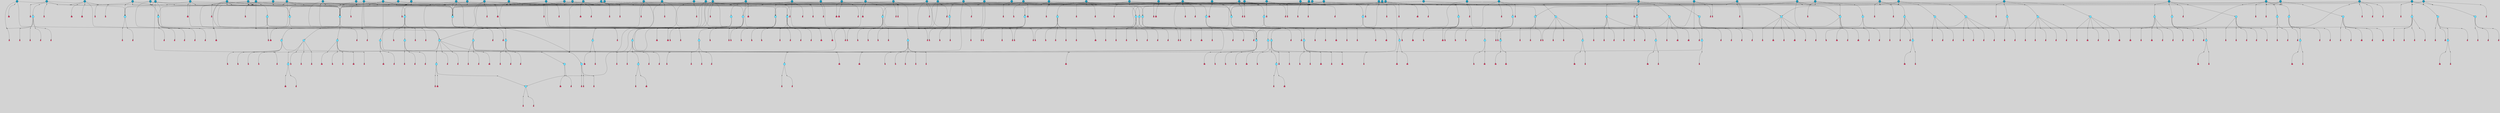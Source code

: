 // File exported with GEGELATI v1.3.1
// On the 2024-04-08 17:26:07
// With the File::TPGGraphDotExporter
digraph{
	graph[pad = "0.212, 0.055" bgcolor = lightgray]
	node[shape=circle style = filled label = ""]
		T7 [fillcolor="#66ddff"]
		T11 [fillcolor="#66ddff"]
		T95 [fillcolor="#66ddff"]
		T129 [fillcolor="#66ddff"]
		T214 [fillcolor="#66ddff"]
		T242 [fillcolor="#66ddff"]
		T277 [fillcolor="#1199bb"]
		T305 [fillcolor="#66ddff"]
		T327 [fillcolor="#66ddff"]
		T328 [fillcolor="#66ddff"]
		T329 [fillcolor="#66ddff"]
		T330 [fillcolor="#66ddff"]
		T331 [fillcolor="#66ddff"]
		T332 [fillcolor="#66ddff"]
		T334 [fillcolor="#66ddff"]
		T335 [fillcolor="#66ddff"]
		T336 [fillcolor="#66ddff"]
		T337 [fillcolor="#66ddff"]
		T338 [fillcolor="#66ddff"]
		T581 [fillcolor="#66ddff"]
		T582 [fillcolor="#66ddff"]
		T48 [fillcolor="#66ddff"]
		T584 [fillcolor="#66ddff"]
		T585 [fillcolor="#66ddff"]
		T586 [fillcolor="#66ddff"]
		T587 [fillcolor="#66ddff"]
		T588 [fillcolor="#66ddff"]
		T640 [fillcolor="#66ddff"]
		T641 [fillcolor="#66ddff"]
		T642 [fillcolor="#66ddff"]
		T643 [fillcolor="#66ddff"]
		T684 [fillcolor="#1199bb"]
		T711 [fillcolor="#66ddff"]
		T712 [fillcolor="#66ddff"]
		T718 [fillcolor="#1199bb"]
		T745 [fillcolor="#1199bb"]
		T758 [fillcolor="#1199bb"]
		T763 [fillcolor="#1199bb"]
		T764 [fillcolor="#66ddff"]
		T765 [fillcolor="#66ddff"]
		T766 [fillcolor="#66ddff"]
		T767 [fillcolor="#66ddff"]
		T768 [fillcolor="#66ddff"]
		T769 [fillcolor="#1199bb"]
		T770 [fillcolor="#66ddff"]
		T771 [fillcolor="#66ddff"]
		T772 [fillcolor="#66ddff"]
		T773 [fillcolor="#66ddff"]
		T774 [fillcolor="#66ddff"]
		T780 [fillcolor="#1199bb"]
		T807 [fillcolor="#1199bb"]
		T813 [fillcolor="#1199bb"]
		T814 [fillcolor="#66ddff"]
		T815 [fillcolor="#66ddff"]
		T816 [fillcolor="#66ddff"]
		T817 [fillcolor="#66ddff"]
		T818 [fillcolor="#66ddff"]
		T819 [fillcolor="#1199bb"]
		T820 [fillcolor="#66ddff"]
		T821 [fillcolor="#66ddff"]
		T822 [fillcolor="#66ddff"]
		T823 [fillcolor="#66ddff"]
		T824 [fillcolor="#66ddff"]
		T868 [fillcolor="#1199bb"]
		T874 [fillcolor="#1199bb"]
		T882 [fillcolor="#1199bb"]
		T889 [fillcolor="#66ddff"]
		T890 [fillcolor="#1199bb"]
		T891 [fillcolor="#66ddff"]
		T892 [fillcolor="#66ddff"]
		T893 [fillcolor="#66ddff"]
		T894 [fillcolor="#66ddff"]
		T895 [fillcolor="#1199bb"]
		T896 [fillcolor="#66ddff"]
		T897 [fillcolor="#66ddff"]
		T898 [fillcolor="#66ddff"]
		T899 [fillcolor="#66ddff"]
		T900 [fillcolor="#66ddff"]
		T910 [fillcolor="#1199bb"]
		T911 [fillcolor="#1199bb"]
		T912 [fillcolor="#1199bb"]
		T915 [fillcolor="#1199bb"]
		T927 [fillcolor="#1199bb"]
		T931 [fillcolor="#1199bb"]
		T932 [fillcolor="#1199bb"]
		T937 [fillcolor="#1199bb"]
		T939 [fillcolor="#1199bb"]
		T956 [fillcolor="#1199bb"]
		T957 [fillcolor="#66ddff"]
		T958 [fillcolor="#66ddff"]
		T959 [fillcolor="#66ddff"]
		T960 [fillcolor="#66ddff"]
		T961 [fillcolor="#66ddff"]
		T962 [fillcolor="#1199bb"]
		T963 [fillcolor="#66ddff"]
		T964 [fillcolor="#66ddff"]
		T965 [fillcolor="#66ddff"]
		T966 [fillcolor="#66ddff"]
		T967 [fillcolor="#66ddff"]
		T968 [fillcolor="#1199bb"]
		T972 [fillcolor="#66ddff"]
		T982 [fillcolor="#1199bb"]
		T946 [fillcolor="#1199bb"]
		T1035 [fillcolor="#1199bb"]
		T1042 [fillcolor="#1199bb"]
		T1043 [fillcolor="#66ddff"]
		T1044 [fillcolor="#66ddff"]
		T1045 [fillcolor="#66ddff"]
		T1046 [fillcolor="#66ddff"]
		T1047 [fillcolor="#66ddff"]
		T1048 [fillcolor="#1199bb"]
		T1049 [fillcolor="#66ddff"]
		T1050 [fillcolor="#66ddff"]
		T1051 [fillcolor="#66ddff"]
		T691 [fillcolor="#66ddff"]
		T1052 [fillcolor="#66ddff"]
		T1055 [fillcolor="#1199bb"]
		T1059 [fillcolor="#1199bb"]
		T1060 [fillcolor="#1199bb"]
		T1061 [fillcolor="#1199bb"]
		T1062 [fillcolor="#1199bb"]
		T1063 [fillcolor="#1199bb"]
		T1064 [fillcolor="#1199bb"]
		T1065 [fillcolor="#1199bb"]
		T1066 [fillcolor="#1199bb"]
		T1067 [fillcolor="#1199bb"]
		T1068 [fillcolor="#1199bb"]
		T1069 [fillcolor="#1199bb"]
		T1070 [fillcolor="#1199bb"]
		T1071 [fillcolor="#1199bb"]
		T1072 [fillcolor="#1199bb"]
		T1073 [fillcolor="#1199bb"]
		T1074 [fillcolor="#1199bb"]
		T1075 [fillcolor="#1199bb"]
		T1102 [fillcolor="#1199bb"]
		T1103 [fillcolor="#1199bb"]
		T1104 [fillcolor="#1199bb"]
		T1105 [fillcolor="#1199bb"]
		T1106 [fillcolor="#1199bb"]
		T1107 [fillcolor="#1199bb"]
		T1108 [fillcolor="#1199bb"]
		T1109 [fillcolor="#1199bb"]
		T1110 [fillcolor="#1199bb"]
		T1111 [fillcolor="#1199bb"]
		T1112 [fillcolor="#1199bb"]
		T1113 [fillcolor="#1199bb"]
		T1114 [fillcolor="#1199bb"]
		T1115 [fillcolor="#1199bb"]
		T1027 [fillcolor="#1199bb"]
		T1116 [fillcolor="#1199bb"]
		T1117 [fillcolor="#1199bb"]
		T1118 [fillcolor="#1199bb"]
		T1119 [fillcolor="#1199bb"]
		T1120 [fillcolor="#1199bb"]
		T1121 [fillcolor="#1199bb"]
		T1122 [fillcolor="#1199bb"]
		T1123 [fillcolor="#1199bb"]
		T1124 [fillcolor="#1199bb"]
		T1125 [fillcolor="#1199bb"]
		T1126 [fillcolor="#1199bb"]
		T1127 [fillcolor="#1199bb"]
		P21414 [fillcolor="#cccccc" shape=point] //-3|
		I21414 [shape=box style=invis label="1|6&2|7#0|7&#92;n10|2&0|7#1|3&#92;n9|6&2|7#2|2&#92;n5|3&0|7#0|7&#92;n1|6&2|3#0|0&#92;n2|3&2|3#2|2&#92;n5|1&2|6#0|6&#92;n"]
		P21414 -> I21414[style=invis]
		A14978 [fillcolor="#ff3366" shape=box margin=0.03 width=0 height=0 label="7"]
		T7 -> P21414 -> A14978
		P21415 [fillcolor="#cccccc" shape=point] //5|
		I21415 [shape=box style=invis label="0|5&2|3#0|1&#92;n0|6&2|1#2|4&#92;n6|2&2|6#0|7&#92;n7|4&0|3#0|1&#92;n5|4&0|7#1|6&#92;n9|1&0|5#2|2&#92;n6|3&2|3#1|7&#92;n11|7&2|4#1|6&#92;n2|5&0|1#0|0&#92;n4|7&0|0#0|2&#92;n6|2&0|6#0|0&#92;n2|1&2|6#2|4&#92;n10|0&2|0#1|0&#92;n6|6&2|4#0|6&#92;n"]
		P21415 -> I21415[style=invis]
		A14979 [fillcolor="#ff3366" shape=box margin=0.03 width=0 height=0 label="8"]
		T7 -> P21415 -> A14979
		P21416 [fillcolor="#cccccc" shape=point] //6|
		I21416 [shape=box style=invis label="3|0&2|7#2|2&#92;n3|2&0|4#2|5&#92;n5|1&0|2#1|0&#92;n8|7&0|1#2|0&#92;n8|5&0|3#0|6&#92;n0|2&0|2#2|3&#92;n1|5&2|5#0|5&#92;n5|6&0|6#0|7&#92;n6|7&0|0#2|6&#92;n1|2&2|3#0|0&#92;n7|7&2|3#0|4&#92;n0|7&2|7#0|6&#92;n1|0&2|2#2|7&#92;n4|4&0|1#0|0&#92;n"]
		P21416 -> I21416[style=invis]
		A14980 [fillcolor="#ff3366" shape=box margin=0.03 width=0 height=0 label="11"]
		T11 -> P21416 -> A14980
		P21417 [fillcolor="#cccccc" shape=point] //-4|
		I21417 [shape=box style=invis label="4|1&0|4#2|6&#92;n1|2&2|2#2|0&#92;n1|2&2|0#0|6&#92;n8|4&2|3#2|5&#92;n5|5&2|1#1|0&#92;n"]
		P21417 -> I21417[style=invis]
		A14981 [fillcolor="#ff3366" shape=box margin=0.03 width=0 height=0 label="12"]
		T11 -> P21417 -> A14981
		P21418 [fillcolor="#cccccc" shape=point] //4|
		I21418 [shape=box style=invis label="4|3&0|6#0|3&#92;n5|7&2|3#2|2&#92;n5|6&0|7#1|2&#92;n1|4&2|6#0|3&#92;n8|4&2|1#2|5&#92;n9|5&2|4#1|4&#92;n2|4&0|5#0|7&#92;n10|0&0|6#1|3&#92;n3|0&0|6#0|2&#92;n2|7&2|7#2|6&#92;n5|2&0|5#1|5&#92;n10|4&2|5#1|7&#92;n4|0&0|4#2|4&#92;n11|1&0|4#2|6&#92;n10|6&2|0#1|4&#92;n9|7&0|3#1|4&#92;n4|5&2|7#0|6&#92;n11|5&2|6#2|3&#92;n0|3&0|5#0|1&#92;n"]
		P21418 -> I21418[style=invis]
		A14982 [fillcolor="#ff3366" shape=box margin=0.03 width=0 height=0 label="13"]
		T95 -> P21418 -> A14982
		P21419 [fillcolor="#cccccc" shape=point] //8|
		I21419 [shape=box style=invis label="9|7&0|5#2|5&#92;n3|3&2|3#0|2&#92;n9|5&2|2#1|0&#92;n2|3&0|6#0|3&#92;n4|4&2|5#2|7&#92;n11|3&2|0#1|5&#92;n6|6&2|1#2|2&#92;n4|6&0|1#2|2&#92;n2|5&2|7#2|2&#92;n7|7&2|2#2|3&#92;n6|5&0|3#2|6&#92;n6|7&0|6#0|2&#92;n"]
		P21419 -> I21419[style=invis]
		A14983 [fillcolor="#ff3366" shape=box margin=0.03 width=0 height=0 label="14"]
		T95 -> P21419 -> A14983
		P21420 [fillcolor="#cccccc" shape=point] //2|
		I21420 [shape=box style=invis label="4|1&0|4#2|6&#92;n5|5&2|1#1|0&#92;n1|0&2|0#0|6&#92;n8|4&2|3#2|5&#92;n"]
		P21420 -> I21420[style=invis]
		T95 -> P21420 -> T11
		P21421 [fillcolor="#cccccc" shape=point] //-9|
		I21421 [shape=box style=invis label="2|0&2|0#2|1&#92;n4|4&2|4#2|6&#92;n9|1&0|3#1|7&#92;n5|3&0|2#2|6&#92;n2|7&2|2#2|5&#92;n5|4&2|0#1|6&#92;n3|0&0|7#0|1&#92;n1|3&0|7#0|4&#92;n11|6&2|2#0|7&#92;n7|7&0|0#0|4&#92;n11|0&0|7#1|6&#92;n9|3&2|6#2|7&#92;n"]
		P21421 -> I21421[style=invis]
		A14984 [fillcolor="#ff3366" shape=box margin=0.03 width=0 height=0 label="7"]
		T95 -> P21421 -> A14984
		P21422 [fillcolor="#cccccc" shape=point] //-8|
		I21422 [shape=box style=invis label="7|5&0|4#2|4&#92;n"]
		P21422 -> I21422[style=invis]
		A14985 [fillcolor="#ff3366" shape=box margin=0.03 width=0 height=0 label="3"]
		T95 -> P21422 -> A14985
		P21423 [fillcolor="#cccccc" shape=point] //8|
		I21423 [shape=box style=invis label="9|0&0|1#2|0&#92;n10|1&2|5#1|4&#92;n8|2&2|6#0|4&#92;n2|4&2|5#2|3&#92;n4|2&2|2#0|2&#92;n7|5&0|2#0|0&#92;n8|2&2|1#1|3&#92;n8|7&0|7#2|1&#92;n1|1&0|0#0|7&#92;n5|6&2|5#1|0&#92;n6|6&2|5#0|0&#92;n11|4&0|3#2|6&#92;n4|2&2|4#0|7&#92;n5|6&0|1#2|0&#92;n11|3&0|2#0|7&#92;n"]
		P21423 -> I21423[style=invis]
		A14986 [fillcolor="#ff3366" shape=box margin=0.03 width=0 height=0 label="6"]
		T129 -> P21423 -> A14986
		P21424 [fillcolor="#cccccc" shape=point] //5|
		I21424 [shape=box style=invis label="3|0&2|0#0|1&#92;n3|0&0|7#0|1&#92;n5|3&0|2#2|6&#92;n4|4&2|4#2|6&#92;n11|2&0|7#1|6&#92;n2|7&2|2#2|5&#92;n9|3&2|6#2|7&#92;n7|7&0|0#0|4&#92;n6|1&2|4#2|3&#92;n5|4&2|0#1|6&#92;n1|3&0|7#0|4&#92;n"]
		P21424 -> I21424[style=invis]
		A14987 [fillcolor="#ff3366" shape=box margin=0.03 width=0 height=0 label="7"]
		T129 -> P21424 -> A14987
		P21425 [fillcolor="#cccccc" shape=point] //10|
		I21425 [shape=box style=invis label="4|5&2|7#2|1&#92;n1|7&2|3#0|6&#92;n3|5&2|2#0|3&#92;n10|3&0|7#1|4&#92;n7|1&0|4#2|6&#92;n10|2&0|3#1|7&#92;n9|5&2|0#0|4&#92;n4|0&0|3#2|7&#92;n11|4&2|6#1|2&#92;n5|4&2|7#0|2&#92;n2|6&2|4#0|0&#92;n6|5&0|7#2|1&#92;n5|3&2|3#1|6&#92;n10|7&2|0#1|2&#92;n"]
		P21425 -> I21425[style=invis]
		A14988 [fillcolor="#ff3366" shape=box margin=0.03 width=0 height=0 label="5"]
		T129 -> P21425 -> A14988
		P21426 [fillcolor="#cccccc" shape=point] //5|
		I21426 [shape=box style=invis label="9|4&2|3#1|3&#92;n0|4&2|4#0|5&#92;n6|1&2|6#2|5&#92;n4|0&0|5#2|0&#92;n"]
		P21426 -> I21426[style=invis]
		A14989 [fillcolor="#ff3366" shape=box margin=0.03 width=0 height=0 label="7"]
		T129 -> P21426 -> A14989
		P21427 [fillcolor="#cccccc" shape=point] //6|
		I21427 [shape=box style=invis label="9|4&2|7#0|6&#92;n8|4&0|1#1|0&#92;n1|3&0|0#2|1&#92;n2|4&0|6#2|2&#92;n5|1&2|5#0|7&#92;n3|0&0|3#2|6&#92;n2|2&2|6#0|2&#92;n8|4&0|4#2|2&#92;n5|1&2|4#0|3&#92;n9|4&0|6#0|6&#92;n5|0&2|2#1|5&#92;n11|7&0|0#1|1&#92;n0|4&0|3#0|3&#92;n7|7&2|4#2|5&#92;n1|5&0|1#2|1&#92;n"]
		P21427 -> I21427[style=invis]
		A14990 [fillcolor="#ff3366" shape=box margin=0.03 width=0 height=0 label="1"]
		T129 -> P21427 -> A14990
		P21428 [fillcolor="#cccccc" shape=point] //6|
		I21428 [shape=box style=invis label="9|4&2|7#0|6&#92;n8|4&0|1#1|0&#92;n1|3&0|0#2|1&#92;n2|4&0|6#2|2&#92;n5|1&2|5#0|7&#92;n3|0&0|3#2|6&#92;n2|2&2|6#0|2&#92;n8|4&0|4#2|2&#92;n5|1&2|4#0|3&#92;n9|4&0|6#0|6&#92;n5|0&2|2#1|5&#92;n11|7&0|0#1|1&#92;n0|4&0|3#0|3&#92;n7|7&2|4#2|5&#92;n1|5&0|1#2|1&#92;n"]
		P21428 -> I21428[style=invis]
		A14991 [fillcolor="#ff3366" shape=box margin=0.03 width=0 height=0 label="1"]
		T214 -> P21428 -> A14991
		P21429 [fillcolor="#cccccc" shape=point] //10|
		I21429 [shape=box style=invis label="4|5&2|7#2|1&#92;n1|7&2|3#0|6&#92;n3|5&2|2#0|3&#92;n10|3&0|7#1|4&#92;n7|1&0|4#2|6&#92;n10|2&0|3#1|7&#92;n9|5&2|0#0|4&#92;n4|0&0|3#2|7&#92;n11|4&2|6#1|2&#92;n5|4&2|7#0|2&#92;n2|6&2|4#0|0&#92;n6|5&0|7#2|1&#92;n5|3&2|3#1|6&#92;n10|7&2|0#1|2&#92;n"]
		P21429 -> I21429[style=invis]
		A14992 [fillcolor="#ff3366" shape=box margin=0.03 width=0 height=0 label="5"]
		T214 -> P21429 -> A14992
		P21430 [fillcolor="#cccccc" shape=point] //5|
		I21430 [shape=box style=invis label="3|0&2|0#0|1&#92;n3|0&0|7#0|1&#92;n5|3&0|2#2|6&#92;n4|4&2|4#2|6&#92;n11|2&0|7#1|6&#92;n2|7&2|2#2|5&#92;n9|3&2|6#2|7&#92;n7|7&0|0#0|4&#92;n6|1&2|4#2|3&#92;n5|4&2|0#1|6&#92;n1|3&0|7#0|4&#92;n"]
		P21430 -> I21430[style=invis]
		A14993 [fillcolor="#ff3366" shape=box margin=0.03 width=0 height=0 label="7"]
		T214 -> P21430 -> A14993
		P21431 [fillcolor="#cccccc" shape=point] //8|
		I21431 [shape=box style=invis label="9|0&0|1#2|0&#92;n10|1&2|5#1|4&#92;n8|2&2|6#0|4&#92;n2|4&2|5#2|3&#92;n4|2&2|2#0|2&#92;n7|5&0|2#0|0&#92;n8|2&2|1#1|3&#92;n8|7&0|7#2|1&#92;n1|1&0|0#0|7&#92;n5|6&2|5#1|0&#92;n6|6&2|5#0|0&#92;n11|4&0|3#2|6&#92;n4|2&2|4#0|7&#92;n5|6&0|1#2|0&#92;n11|3&0|2#0|7&#92;n"]
		P21431 -> I21431[style=invis]
		A14994 [fillcolor="#ff3366" shape=box margin=0.03 width=0 height=0 label="6"]
		T214 -> P21431 -> A14994
		P21432 [fillcolor="#cccccc" shape=point] //5|
		I21432 [shape=box style=invis label="9|4&2|3#1|3&#92;n0|4&2|4#0|5&#92;n6|1&2|6#2|5&#92;n4|0&0|5#2|0&#92;n"]
		P21432 -> I21432[style=invis]
		A14995 [fillcolor="#ff3366" shape=box margin=0.03 width=0 height=0 label="7"]
		T214 -> P21432 -> A14995
		P21433 [fillcolor="#cccccc" shape=point] //5|
		I21433 [shape=box style=invis label="1|6&2|7#0|7&#92;n9|2&2|7#2|2&#92;n10|2&0|7#1|3&#92;n5|3&0|7#0|7&#92;n7|0&2|7#2|2&#92;n1|6&2|3#0|0&#92;n2|3&2|3#2|2&#92;n"]
		P21433 -> I21433[style=invis]
		A14996 [fillcolor="#ff3366" shape=box margin=0.03 width=0 height=0 label="7"]
		T242 -> P21433 -> A14996
		P21434 [fillcolor="#cccccc" shape=point] //-8|
		I21434 [shape=box style=invis label="7|5&0|2#2|1&#92;n1|0&2|6#0|0&#92;n7|1&2|6#1|1&#92;n8|7&0|3#1|6&#92;n3|7&2|3#2|4&#92;n"]
		P21434 -> I21434[style=invis]
		A14997 [fillcolor="#ff3366" shape=box margin=0.03 width=0 height=0 label="2"]
		T242 -> P21434 -> A14997
		P21435 [fillcolor="#cccccc" shape=point] //-3|
		I21435 [shape=box style=invis label="1|1&2|1#0|1&#92;n1|4&0|0#2|4&#92;n11|0&2|3#0|2&#92;n11|6&0|4#0|1&#92;n5|2&0|6#1|5&#92;n3|7&2|6#2|7&#92;n7|7&0|1#2|1&#92;n9|5&2|2#2|0&#92;n6|5&2|6#1|4&#92;n0|7&0|5#2|4&#92;n8|1&0|0#2|3&#92;n0|5&0|3#0|5&#92;n2|0&2|4#0|5&#92;n7|5&2|7#1|3&#92;n8|3&0|0#1|2&#92;n"]
		P21435 -> I21435[style=invis]
		A14998 [fillcolor="#ff3366" shape=box margin=0.03 width=0 height=0 label="1"]
		T242 -> P21435 -> A14998
		P21436 [fillcolor="#cccccc" shape=point] //-9|
		I21436 [shape=box style=invis label="4|7&0|0#0|2&#92;n6|2&0|1#0|0&#92;n6|2&2|6#0|7&#92;n9|0&2|7#1|1&#92;n7|4&0|3#0|1&#92;n10|6&2|1#1|1&#92;n9|1&0|5#2|2&#92;n5|4&0|7#2|6&#92;n2|5&0|1#0|0&#92;n0|5&2|5#0|1&#92;n11|7&2|4#1|6&#92;n2|1&2|6#2|4&#92;n10|0&0|0#1|0&#92;n6|6&2|4#0|6&#92;n"]
		P21436 -> I21436[style=invis]
		T277 -> P21436 -> T214
		P21437 [fillcolor="#cccccc" shape=point] //7|
		I21437 [shape=box style=invis label="7|4&2|7#0|4&#92;n4|6&0|1#2|5&#92;n2|1&2|3#0|0&#92;n4|3&2|0#0|1&#92;n0|0&2|7#2|7&#92;n7|7&0|5#2|3&#92;n5|0&2|1#2|2&#92;n10|0&0|4#1|2&#92;n4|4&0|7#0|0&#92;n6|7&0|2#0|1&#92;n1|4&2|5#0|4&#92;n"]
		P21437 -> I21437[style=invis]
		A14999 [fillcolor="#ff3366" shape=box margin=0.03 width=0 height=0 label="0"]
		T277 -> P21437 -> A14999
		P21438 [fillcolor="#cccccc" shape=point] //1|
		I21438 [shape=box style=invis label="5|1&0|6#2|7&#92;n2|4&0|4#2|2&#92;n0|6&0|5#0|4&#92;n10|6&2|5#1|6&#92;n9|3&0|1#1|7&#92;n10|3&2|2#1|0&#92;n5|0&0|0#2|1&#92;n11|3&2|3#1|5&#92;n10|3&0|1#1|0&#92;n2|4&0|1#0|1&#92;n0|2&0|3#2|4&#92;n9|2&2|1#2|5&#92;n11|7&2|6#2|6&#92;n"]
		P21438 -> I21438[style=invis]
		T277 -> P21438 -> T7
		P21439 [fillcolor="#cccccc" shape=point] //6|
		I21439 [shape=box style=invis label="7|0&2|5#1|2&#92;n10|6&2|1#1|3&#92;n7|5&0|2#0|7&#92;n10|7&0|1#1|5&#92;n4|6&2|5#0|5&#92;n4|4&0|7#2|7&#92;n"]
		P21439 -> I21439[style=invis]
		A15000 [fillcolor="#ff3366" shape=box margin=0.03 width=0 height=0 label="7"]
		T277 -> P21439 -> A15000
		P21440 [fillcolor="#cccccc" shape=point] //-2|
		I21440 [shape=box style=invis label="3|0&2|0#0|1&#92;n4|1&0|3#2|2&#92;n11|2&0|7#1|6&#92;n8|7&2|4#0|5&#92;n6|1&2|4#1|3&#92;n4|4&2|4#2|6&#92;n3|0&0|7#0|1&#92;n9|3&2|6#2|7&#92;n7|7&0|0#0|4&#92;n5|3&0|2#2|6&#92;n5|4&2|0#1|6&#92;n1|3&0|7#0|4&#92;n"]
		P21440 -> I21440[style=invis]
		A15001 [fillcolor="#ff3366" shape=box margin=0.03 width=0 height=0 label="7"]
		T277 -> P21440 -> A15001
		P21441 [fillcolor="#cccccc" shape=point] //7|
		I21441 [shape=box style=invis label="7|0&2|1#2|0&#92;n9|7&2|1#1|7&#92;n8|2&0|1#1|0&#92;n6|6&0|2#1|1&#92;n2|2&0|5#0|0&#92;n5|7&0|0#2|1&#92;n5|1&2|5#1|5&#92;n4|7&2|4#2|3&#92;n10|5&2|2#1|5&#92;n1|3&2|2#2|0&#92;n10|2&2|6#1|5&#92;n"]
		P21441 -> I21441[style=invis]
		A15002 [fillcolor="#ff3366" shape=box margin=0.03 width=0 height=0 label="1"]
		T305 -> P21441 -> A15002
		P21442 [fillcolor="#cccccc" shape=point] //4|
		I21442 [shape=box style=invis label="7|1&2|6#1|3&#92;n10|1&0|3#1|6&#92;n8|5&2|3#2|1&#92;n11|5&0|0#2|6&#92;n4|1&0|6#0|0&#92;n11|1&0|2#0|3&#92;n2|0&2|1#0|7&#92;n"]
		P21442 -> I21442[style=invis]
		A15003 [fillcolor="#ff3366" shape=box margin=0.03 width=0 height=0 label="2"]
		T305 -> P21442 -> A15003
		P21443 [fillcolor="#cccccc" shape=point] //2|
		I21443 [shape=box style=invis label="10|4&0|5#1|0&#92;n8|1&0|7#1|4&#92;n3|0&2|3#0|1&#92;n0|3&0|3#0|2&#92;n"]
		P21443 -> I21443[style=invis]
		T305 -> P21443 -> T242
		P21444 [fillcolor="#cccccc" shape=point] //6|
		I21444 [shape=box style=invis label="10|4&2|6#1|2&#92;n8|4&0|1#1|0&#92;n0|4&2|6#0|0&#92;n8|4&2|5#2|1&#92;n7|5&2|5#1|0&#92;n3|6&0|6#2|2&#92;n1|7&0|7#0|5&#92;n2|0&0|7#2|4&#92;n2|6&2|2#0|0&#92;n0|7&2|7#0|7&#92;n11|6&0|4#2|2&#92;n5|5&0|0#0|1&#92;n10|1&0|0#1|0&#92;n7|3&0|1#2|5&#92;n9|2&2|7#1|5&#92;n9|4&2|6#2|7&#92;n1|6&2|4#2|2&#92;n3|3&2|2#0|7&#92;n1|6&2|0#0|0&#92;n6|4&2|6#1|0&#92;n"]
		P21444 -> I21444[style=invis]
		A15004 [fillcolor="#ff3366" shape=box margin=0.03 width=0 height=0 label="1"]
		T305 -> P21444 -> A15004
		P21445 [fillcolor="#cccccc" shape=point] //9|
		I21445 [shape=box style=invis label="0|6&2|1#2|3&#92;n7|4&0|3#0|1&#92;n0|5&2|3#0|1&#92;n9|1&0|5#2|2&#92;n6|6&2|3#1|7&#92;n11|7&2|4#1|6&#92;n2|5&0|1#0|0&#92;n7|5&2|3#1|1&#92;n5|4&0|7#1|6&#92;n4|7&0|0#0|2&#92;n2|1&2|6#2|4&#92;n10|0&2|7#1|0&#92;n6|6&2|4#0|6&#92;n"]
		P21445 -> I21445[style=invis]
		A15005 [fillcolor="#ff3366" shape=box margin=0.03 width=0 height=0 label="8"]
		T305 -> P21445 -> A15005
		P21446 [fillcolor="#cccccc" shape=point] //-4|
		I21446 [shape=box style=invis label="4|1&0|4#2|6&#92;n1|2&2|2#2|0&#92;n1|2&2|0#0|6&#92;n8|4&2|3#2|5&#92;n5|5&2|1#1|0&#92;n"]
		P21446 -> I21446[style=invis]
		A15006 [fillcolor="#ff3366" shape=box margin=0.03 width=0 height=0 label="12"]
		T330 -> P21446 -> A15006
		P21447 [fillcolor="#cccccc" shape=point] //6|
		I21447 [shape=box style=invis label="3|0&2|7#2|2&#92;n3|2&0|4#2|5&#92;n5|1&0|2#1|0&#92;n8|7&0|1#2|0&#92;n8|5&0|3#0|6&#92;n0|2&0|2#2|3&#92;n1|5&2|5#0|5&#92;n5|6&0|6#0|7&#92;n6|7&0|0#2|6&#92;n1|2&2|3#0|0&#92;n7|7&2|3#0|4&#92;n0|7&2|7#0|6&#92;n1|0&2|2#2|7&#92;n4|4&0|1#0|0&#92;n"]
		P21447 -> I21447[style=invis]
		A15007 [fillcolor="#ff3366" shape=box margin=0.03 width=0 height=0 label="11"]
		T330 -> P21447 -> A15007
		P21448 [fillcolor="#cccccc" shape=point] //-3|
		I21448 [shape=box style=invis label="8|1&2|3#0|5&#92;n0|6&0|5#0|5&#92;n3|7&2|1#0|6&#92;n3|5&0|1#0|0&#92;n9|5&2|0#0|4&#92;n3|5&0|2#0|3&#92;n10|6&2|4#1|0&#92;n9|4&2|7#2|6&#92;n1|7&2|5#2|2&#92;n"]
		P21448 -> I21448[style=invis]
		A15008 [fillcolor="#ff3366" shape=box margin=0.03 width=0 height=0 label="5"]
		T332 -> P21448 -> A15008
		P21449 [fillcolor="#cccccc" shape=point] //-2|
		I21449 [shape=box style=invis label="11|7&2|0#1|7&#92;n4|3&0|1#2|5&#92;n0|4&2|4#2|7&#92;n1|6&0|0#0|4&#92;n4|0&0|0#0|5&#92;n0|6&2|3#2|0&#92;n9|6&2|5#1|3&#92;n0|7&2|1#2|5&#92;n4|4&0|5#0|1&#92;n10|4&0|0#1|0&#92;n"]
		P21449 -> I21449[style=invis]
		A15009 [fillcolor="#ff3366" shape=box margin=0.03 width=0 height=0 label="12"]
		T328 -> P21449 -> A15009
		P21450 [fillcolor="#cccccc" shape=point] //-3|
		I21450 [shape=box style=invis label="1|6&2|7#0|7&#92;n10|2&0|7#1|3&#92;n9|6&2|7#2|2&#92;n5|3&0|7#0|7&#92;n1|6&2|3#0|0&#92;n2|3&2|3#2|2&#92;n5|1&2|6#0|6&#92;n"]
		P21450 -> I21450[style=invis]
		A15010 [fillcolor="#ff3366" shape=box margin=0.03 width=0 height=0 label="7"]
		T331 -> P21450 -> A15010
		P21451 [fillcolor="#cccccc" shape=point] //-3|
		I21451 [shape=box style=invis label="7|2&2|4#0|2&#92;n4|1&2|6#0|1&#92;n11|6&0|4#0|1&#92;n7|1&0|0#2|6&#92;n6|2&0|1#0|7&#92;n10|3&2|7#1|4&#92;n3|5&2|3#0|1&#92;n4|4&2|5#0|2&#92;n4|6&0|4#2|7&#92;n2|5&0|5#0|2&#92;n10|0&2|3#1|4&#92;n0|1&2|7#0|6&#92;n7|6&0|3#2|6&#92;n1|3&0|6#2|0&#92;n5|3&0|6#0|6&#92;n1|4&2|5#2|3&#92;n1|6&2|0#0|5&#92;n9|2&0|3#2|7&#92;n7|1&2|2#2|5&#92;n"]
		P21451 -> I21451[style=invis]
		T328 -> P21451 -> T329
		P21452 [fillcolor="#cccccc" shape=point] //-3|
		I21452 [shape=box style=invis label="3|7&0|0#0|2&#92;n11|5&0|1#1|1&#92;n4|1&0|6#2|6&#92;n4|0&0|1#0|5&#92;n"]
		P21452 -> I21452[style=invis]
		T329 -> P21452 -> T327
		P21453 [fillcolor="#cccccc" shape=point] //1|
		I21453 [shape=box style=invis label="5|1&0|6#2|7&#92;n2|4&0|4#2|2&#92;n0|6&0|5#0|4&#92;n10|6&2|5#1|6&#92;n9|3&0|1#1|7&#92;n10|3&2|2#1|0&#92;n5|0&0|0#2|1&#92;n11|3&2|3#1|5&#92;n10|3&0|1#1|0&#92;n2|4&0|1#0|1&#92;n0|2&0|3#2|4&#92;n9|2&2|1#2|5&#92;n11|7&2|6#2|6&#92;n"]
		P21453 -> I21453[style=invis]
		T327 -> P21453 -> T331
		P21454 [fillcolor="#cccccc" shape=point] //5|
		I21454 [shape=box style=invis label="10|4&2|6#1|2&#92;n8|4&0|1#1|0&#92;n0|4&2|6#0|0&#92;n8|4&2|5#2|1&#92;n7|5&2|5#1|0&#92;n3|6&0|6#2|2&#92;n1|7&0|7#0|5&#92;n2|0&0|7#2|4&#92;n9|4&2|6#2|7&#92;n2|6&2|2#0|0&#92;n11|7&2|7#0|7&#92;n5|5&0|0#0|1&#92;n10|1&0|0#1|0&#92;n7|3&0|1#2|5&#92;n9|2&2|7#1|5&#92;n9|0&2|5#1|2&#92;n1|6&2|4#2|2&#92;n3|3&2|2#0|7&#92;n1|6&2|0#0|0&#92;n6|4&2|6#1|0&#92;n"]
		P21454 -> I21454[style=invis]
		A15011 [fillcolor="#ff3366" shape=box margin=0.03 width=0 height=0 label="1"]
		T329 -> P21454 -> A15011
		P21455 [fillcolor="#cccccc" shape=point] //5|
		I21455 [shape=box style=invis label="0|5&2|3#0|1&#92;n0|6&2|1#2|4&#92;n6|2&2|6#0|7&#92;n7|4&0|3#0|1&#92;n5|4&0|7#1|6&#92;n9|1&0|5#2|2&#92;n6|3&2|3#1|7&#92;n11|7&2|4#1|6&#92;n2|5&0|1#0|0&#92;n4|7&0|0#0|2&#92;n6|2&0|6#0|0&#92;n2|1&2|6#2|4&#92;n10|0&2|0#1|0&#92;n6|6&2|4#0|6&#92;n"]
		P21455 -> I21455[style=invis]
		A15012 [fillcolor="#ff3366" shape=box margin=0.03 width=0 height=0 label="8"]
		T331 -> P21455 -> A15012
		P21456 [fillcolor="#cccccc" shape=point] //-2|
		I21456 [shape=box style=invis label="4|1&0|4#0|3&#92;n4|2&0|5#2|0&#92;n5|5&2|6#0|5&#92;n1|4&0|1#0|2&#92;n6|3&2|7#1|5&#92;n0|4&2|0#0|3&#92;n8|5&2|5#1|2&#92;n10|7&2|7#1|1&#92;n3|4&0|0#2|1&#92;n3|6&2|5#2|5&#92;n8|3&0|1#0|7&#92;n10|0&2|7#1|3&#92;n4|1&2|4#0|1&#92;n9|3&2|0#0|4&#92;n3|6&2|0#0|4&#92;n1|2&0|6#2|1&#92;n4|0&2|1#2|2&#92;n"]
		P21456 -> I21456[style=invis]
		A15013 [fillcolor="#ff3366" shape=box margin=0.03 width=0 height=0 label="14"]
		T327 -> P21456 -> A15013
		P21457 [fillcolor="#cccccc" shape=point] //5|
		I21457 [shape=box style=invis label="8|1&2|6#0|6&#92;n3|0&0|7#0|1&#92;n11|3&0|2#2|6&#92;n4|4&2|4#2|6&#92;n11|2&0|7#1|6&#92;n2|7&2|2#2|5&#92;n7|7&0|0#0|4&#92;n6|1&2|4#2|3&#92;n5|4&2|0#1|6&#92;n3|0&2|0#0|1&#92;n1|3&0|7#0|4&#92;n"]
		P21457 -> I21457[style=invis]
		A15014 [fillcolor="#ff3366" shape=box margin=0.03 width=0 height=0 label="7"]
		T329 -> P21457 -> A15014
		P21458 [fillcolor="#cccccc" shape=point] //5|
		I21458 [shape=box style=invis label="3|0&2|0#0|1&#92;n3|0&0|7#0|1&#92;n5|3&0|2#2|6&#92;n4|4&2|4#2|6&#92;n11|2&0|7#1|6&#92;n2|7&2|2#2|5&#92;n9|3&2|6#2|7&#92;n7|7&0|0#0|4&#92;n6|1&2|4#2|3&#92;n5|4&2|0#1|6&#92;n1|3&0|7#0|4&#92;n"]
		P21458 -> I21458[style=invis]
		A15015 [fillcolor="#ff3366" shape=box margin=0.03 width=0 height=0 label="7"]
		T327 -> P21458 -> A15015
		P21459 [fillcolor="#cccccc" shape=point] //2|
		I21459 [shape=box style=invis label="4|1&0|4#2|6&#92;n5|5&2|1#1|0&#92;n1|0&2|0#0|6&#92;n8|4&2|3#2|5&#92;n"]
		P21459 -> I21459[style=invis]
		T328 -> P21459 -> T330
		P21460 [fillcolor="#cccccc" shape=point] //0|
		I21460 [shape=box style=invis label="2|5&0|1#0|6&#92;n6|1&2|2#2|7&#92;n8|0&0|3#1|4&#92;n4|3&2|5#2|4&#92;n8|1&2|4#0|0&#92;n6|6&0|1#2|6&#92;n11|7&2|4#2|5&#92;n6|2&2|4#0|2&#92;n8|5&2|4#2|4&#92;n2|1&2|1#2|2&#92;n2|7&2|5#2|6&#92;n9|7&0|5#0|4&#92;n1|2&0|5#2|6&#92;n4|2&2|3#2|7&#92;n3|3&2|1#0|2&#92;n"]
		P21460 -> I21460[style=invis]
		A15016 [fillcolor="#ff3366" shape=box margin=0.03 width=0 height=0 label="5"]
		T332 -> P21460 -> A15016
		P21461 [fillcolor="#cccccc" shape=point] //7|
		I21461 [shape=box style=invis label="7|0&2|1#2|0&#92;n9|7&2|1#1|7&#92;n8|2&0|1#1|0&#92;n6|6&0|2#1|1&#92;n2|2&0|5#0|0&#92;n5|7&0|0#2|1&#92;n5|1&2|5#1|5&#92;n4|7&2|4#2|3&#92;n10|5&2|2#1|5&#92;n1|3&2|2#2|0&#92;n10|2&2|6#1|5&#92;n"]
		P21461 -> I21461[style=invis]
		A15017 [fillcolor="#ff3366" shape=box margin=0.03 width=0 height=0 label="1"]
		T329 -> P21461 -> A15017
		P21462 [fillcolor="#cccccc" shape=point] //7|
		I21462 [shape=box style=invis label="6|1&2|6#2|7&#92;n7|0&2|4#2|3&#92;n3|3&0|7#0|6&#92;n5|4&0|2#2|4&#92;n8|5&2|6#2|7&#92;n0|0&2|3#0|3&#92;n5|4&2|4#2|6&#92;n"]
		P21462 -> I21462[style=invis]
		T329 -> P21462 -> T332
		P21463 [fillcolor="#cccccc" shape=point] //7|
		I21463 [shape=box style=invis label="0|2&2|4#2|6&#92;n5|3&0|6#0|1&#92;n4|7&2|6#0|5&#92;n7|6&0|7#0|5&#92;n10|7&2|2#1|1&#92;n"]
		P21463 -> I21463[style=invis]
		A15018 [fillcolor="#ff3366" shape=box margin=0.03 width=0 height=0 label="4"]
		T332 -> P21463 -> A15018
		P21464 [fillcolor="#cccccc" shape=point] //-4|
		I21464 [shape=box style=invis label="4|1&0|4#2|6&#92;n1|2&2|2#2|0&#92;n1|2&2|0#0|6&#92;n8|4&2|3#2|5&#92;n5|5&2|1#1|0&#92;n"]
		P21464 -> I21464[style=invis]
		A15019 [fillcolor="#ff3366" shape=box margin=0.03 width=0 height=0 label="12"]
		T338 -> P21464 -> A15019
		P21465 [fillcolor="#cccccc" shape=point] //6|
		I21465 [shape=box style=invis label="3|0&2|7#2|2&#92;n3|2&0|4#2|5&#92;n5|1&0|2#1|0&#92;n8|7&0|1#2|0&#92;n8|5&0|3#0|6&#92;n0|2&0|2#2|3&#92;n1|5&2|5#0|5&#92;n5|6&0|6#0|7&#92;n6|7&0|0#2|6&#92;n1|2&2|3#0|0&#92;n7|7&2|3#0|4&#92;n0|7&2|7#0|6&#92;n1|0&2|2#2|7&#92;n4|4&0|1#0|0&#92;n"]
		P21465 -> I21465[style=invis]
		A15020 [fillcolor="#ff3366" shape=box margin=0.03 width=0 height=0 label="11"]
		T338 -> P21465 -> A15020
		P21466 [fillcolor="#cccccc" shape=point] //-3|
		I21466 [shape=box style=invis label="8|1&2|3#0|5&#92;n0|6&0|5#0|5&#92;n3|7&2|1#0|6&#92;n3|5&0|1#0|0&#92;n9|5&2|0#0|4&#92;n3|5&0|2#0|3&#92;n10|6&2|4#1|0&#92;n9|4&2|7#2|6&#92;n1|7&2|5#2|2&#92;n"]
		P21466 -> I21466[style=invis]
		A15021 [fillcolor="#ff3366" shape=box margin=0.03 width=0 height=0 label="5"]
		T337 -> P21466 -> A15021
		P21467 [fillcolor="#cccccc" shape=point] //7|
		I21467 [shape=box style=invis label="7|0&2|1#2|0&#92;n9|7&2|1#1|7&#92;n8|2&0|1#1|0&#92;n6|6&0|2#1|1&#92;n2|2&0|5#0|0&#92;n5|7&0|0#2|1&#92;n5|1&2|5#1|5&#92;n4|7&2|4#2|3&#92;n10|5&2|2#1|5&#92;n1|3&2|2#2|0&#92;n10|2&2|6#1|5&#92;n"]
		P21467 -> I21467[style=invis]
		A15022 [fillcolor="#ff3366" shape=box margin=0.03 width=0 height=0 label="1"]
		T335 -> P21467 -> A15022
		P21468 [fillcolor="#cccccc" shape=point] //7|
		I21468 [shape=box style=invis label="6|1&2|6#2|7&#92;n7|0&2|4#2|3&#92;n3|3&0|7#0|6&#92;n5|4&0|2#2|4&#92;n8|5&2|6#2|7&#92;n0|0&2|3#0|3&#92;n5|4&2|4#2|6&#92;n"]
		P21468 -> I21468[style=invis]
		T335 -> P21468 -> T337
		P21469 [fillcolor="#cccccc" shape=point] //0|
		I21469 [shape=box style=invis label="2|5&0|1#0|6&#92;n6|1&2|2#2|7&#92;n8|0&0|3#1|4&#92;n4|3&2|5#2|4&#92;n8|1&2|4#0|0&#92;n6|6&0|1#2|6&#92;n11|7&2|4#2|5&#92;n6|2&2|4#0|2&#92;n8|5&2|4#2|4&#92;n2|1&2|1#2|2&#92;n2|7&2|5#2|6&#92;n9|7&0|5#0|4&#92;n1|2&0|5#2|6&#92;n4|2&2|3#2|7&#92;n3|3&2|1#0|2&#92;n"]
		P21469 -> I21469[style=invis]
		A15023 [fillcolor="#ff3366" shape=box margin=0.03 width=0 height=0 label="5"]
		T337 -> P21469 -> A15023
		P21470 [fillcolor="#cccccc" shape=point] //-3|
		I21470 [shape=box style=invis label="3|7&0|0#0|2&#92;n11|5&0|1#1|1&#92;n4|1&0|6#2|6&#92;n4|0&0|1#0|5&#92;n"]
		P21470 -> I21470[style=invis]
		T335 -> P21470 -> T334
		P21471 [fillcolor="#cccccc" shape=point] //-3|
		I21471 [shape=box style=invis label="1|6&2|7#0|7&#92;n10|2&0|7#1|3&#92;n9|6&2|7#2|2&#92;n5|3&0|7#0|7&#92;n1|6&2|3#0|0&#92;n2|3&2|3#2|2&#92;n5|1&2|6#0|6&#92;n"]
		P21471 -> I21471[style=invis]
		A15024 [fillcolor="#ff3366" shape=box margin=0.03 width=0 height=0 label="7"]
		T336 -> P21471 -> A15024
		P21472 [fillcolor="#cccccc" shape=point] //1|
		I21472 [shape=box style=invis label="5|1&0|6#2|7&#92;n2|4&0|4#2|2&#92;n0|6&0|5#0|4&#92;n10|6&2|5#1|6&#92;n9|3&0|1#1|7&#92;n10|3&2|2#1|0&#92;n5|0&0|0#2|1&#92;n11|3&2|3#1|5&#92;n10|3&0|1#1|0&#92;n2|4&0|1#0|1&#92;n0|2&0|3#2|4&#92;n9|2&2|1#2|5&#92;n11|7&2|6#2|6&#92;n"]
		P21472 -> I21472[style=invis]
		T334 -> P21472 -> T336
		P21473 [fillcolor="#cccccc" shape=point] //5|
		I21473 [shape=box style=invis label="8|1&2|6#0|6&#92;n3|0&0|7#0|1&#92;n11|3&0|2#2|6&#92;n4|4&2|4#2|6&#92;n11|2&0|7#1|6&#92;n2|7&2|2#2|5&#92;n7|7&0|0#0|4&#92;n6|1&2|4#2|3&#92;n5|4&2|0#1|6&#92;n3|0&2|0#0|1&#92;n1|3&0|7#0|4&#92;n"]
		P21473 -> I21473[style=invis]
		A15025 [fillcolor="#ff3366" shape=box margin=0.03 width=0 height=0 label="7"]
		T335 -> P21473 -> A15025
		P21474 [fillcolor="#cccccc" shape=point] //5|
		I21474 [shape=box style=invis label="0|5&2|3#0|1&#92;n0|6&2|1#2|4&#92;n6|2&2|6#0|7&#92;n7|4&0|3#0|1&#92;n5|4&0|7#1|6&#92;n9|1&0|5#2|2&#92;n6|3&2|3#1|7&#92;n11|7&2|4#1|6&#92;n2|5&0|1#0|0&#92;n4|7&0|0#0|2&#92;n6|2&0|6#0|0&#92;n2|1&2|6#2|4&#92;n10|0&2|0#1|0&#92;n6|6&2|4#0|6&#92;n"]
		P21474 -> I21474[style=invis]
		A15026 [fillcolor="#ff3366" shape=box margin=0.03 width=0 height=0 label="8"]
		T336 -> P21474 -> A15026
		P21475 [fillcolor="#cccccc" shape=point] //5|
		I21475 [shape=box style=invis label="3|0&2|0#0|1&#92;n3|0&0|7#0|1&#92;n5|3&0|2#2|6&#92;n4|4&2|4#2|6&#92;n11|2&0|7#1|6&#92;n2|7&2|2#2|5&#92;n9|3&2|6#2|7&#92;n7|7&0|0#0|4&#92;n6|1&2|4#2|3&#92;n5|4&2|0#1|6&#92;n1|3&0|7#0|4&#92;n"]
		P21475 -> I21475[style=invis]
		A15027 [fillcolor="#ff3366" shape=box margin=0.03 width=0 height=0 label="7"]
		T334 -> P21475 -> A15027
		P21476 [fillcolor="#cccccc" shape=point] //-2|
		I21476 [shape=box style=invis label="4|1&0|4#0|3&#92;n4|2&0|5#2|0&#92;n5|5&2|6#0|5&#92;n1|4&0|1#0|2&#92;n6|3&2|7#1|5&#92;n0|4&2|0#0|3&#92;n8|5&2|5#1|2&#92;n10|7&2|7#1|1&#92;n3|4&0|0#2|1&#92;n3|6&2|5#2|5&#92;n8|3&0|1#0|7&#92;n10|0&2|7#1|3&#92;n4|1&2|4#0|1&#92;n9|3&2|0#0|4&#92;n3|6&2|0#0|4&#92;n1|2&0|6#2|1&#92;n4|0&2|1#2|2&#92;n"]
		P21476 -> I21476[style=invis]
		A15028 [fillcolor="#ff3366" shape=box margin=0.03 width=0 height=0 label="14"]
		T334 -> P21476 -> A15028
		P21477 [fillcolor="#cccccc" shape=point] //5|
		I21477 [shape=box style=invis label="10|4&2|6#1|2&#92;n8|4&0|1#1|0&#92;n0|4&2|6#0|0&#92;n8|4&2|5#2|1&#92;n7|5&2|5#1|0&#92;n3|6&0|6#2|2&#92;n1|7&0|7#0|5&#92;n2|0&0|7#2|4&#92;n9|4&2|6#2|7&#92;n2|6&2|2#0|0&#92;n11|7&2|7#0|7&#92;n5|5&0|0#0|1&#92;n10|1&0|0#1|0&#92;n7|3&0|1#2|5&#92;n9|2&2|7#1|5&#92;n9|0&2|5#1|2&#92;n1|6&2|4#2|2&#92;n3|3&2|2#0|7&#92;n1|6&2|0#0|0&#92;n6|4&2|6#1|0&#92;n"]
		P21477 -> I21477[style=invis]
		A15029 [fillcolor="#ff3366" shape=box margin=0.03 width=0 height=0 label="1"]
		T335 -> P21477 -> A15029
		P21478 [fillcolor="#cccccc" shape=point] //7|
		I21478 [shape=box style=invis label="0|2&2|4#2|6&#92;n5|3&0|6#0|1&#92;n4|7&2|6#0|5&#92;n7|6&0|7#0|5&#92;n10|7&2|2#1|1&#92;n"]
		P21478 -> I21478[style=invis]
		A15030 [fillcolor="#ff3366" shape=box margin=0.03 width=0 height=0 label="4"]
		T337 -> P21478 -> A15030
		P21479 [fillcolor="#cccccc" shape=point] //0|
		I21479 [shape=box style=invis label="2|5&0|1#0|6&#92;n6|1&2|2#2|7&#92;n8|0&0|3#1|4&#92;n4|3&2|5#2|4&#92;n8|1&2|4#0|0&#92;n6|6&0|1#2|6&#92;n11|7&2|4#2|5&#92;n6|2&2|4#0|2&#92;n8|5&2|4#2|4&#92;n2|1&2|1#2|2&#92;n2|7&2|5#2|6&#92;n9|7&0|5#0|4&#92;n1|2&0|5#2|6&#92;n4|2&2|3#2|7&#92;n3|3&2|1#0|2&#92;n"]
		P21479 -> I21479[style=invis]
		A15031 [fillcolor="#ff3366" shape=box margin=0.03 width=0 height=0 label="5"]
		T48 -> P21479 -> A15031
		P21480 [fillcolor="#cccccc" shape=point] //-1|
		I21480 [shape=box style=invis label="6|4&0|4#2|4&#92;n4|5&2|5#2|4&#92;n9|7&2|5#0|3&#92;n3|7&2|6#0|6&#92;n8|7&0|6#0|4&#92;n2|1&2|0#0|1&#92;n8|6&0|0#2|5&#92;n2|1&0|2#0|3&#92;n6|1&0|7#2|6&#92;n6|3&0|1#1|6&#92;n5|4&2|7#0|4&#92;n0|7&0|4#2|0&#92;n11|0&2|0#2|5&#92;n3|7&2|0#2|7&#92;n8|3&2|7#1|4&#92;n5|7&0|6#0|4&#92;n0|0&2|3#2|3&#92;n5|4&2|1#0|3&#92;n0|4&0|3#2|5&#92;n"]
		P21480 -> I21480[style=invis]
		A15032 [fillcolor="#ff3366" shape=box margin=0.03 width=0 height=0 label="10"]
		T48 -> P21480 -> A15032
		P21481 [fillcolor="#cccccc" shape=point] //-6|
		I21481 [shape=box style=invis label="11|1&0|7#2|0&#92;n10|4&0|1#1|0&#92;n4|3&2|4#2|1&#92;n0|5&2|0#0|0&#92;n6|1&0|0#0|3&#92;n8|2&2|0#0|4&#92;n11|4&2|0#1|6&#92;n7|0&2|6#2|3&#92;n5|3&2|6#2|0&#92;n2|0&2|0#0|4&#92;n"]
		P21481 -> I21481[style=invis]
		A15033 [fillcolor="#ff3366" shape=box margin=0.03 width=0 height=0 label="9"]
		T581 -> P21481 -> A15033
		P21482 [fillcolor="#cccccc" shape=point] //-7|
		I21482 [shape=box style=invis label="6|1&0|2#0|3&#92;n1|2&0|1#2|0&#92;n10|3&2|2#1|1&#92;n0|1&0|2#0|7&#92;n4|6&2|7#2|4&#92;n6|0&2|7#0|6&#92;n"]
		P21482 -> I21482[style=invis]
		A15034 [fillcolor="#ff3366" shape=box margin=0.03 width=0 height=0 label="7"]
		T48 -> P21482 -> A15034
		P21483 [fillcolor="#cccccc" shape=point] //-6|
		I21483 [shape=box style=invis label="11|7&0|1#0|6&#92;n3|5&0|1#0|3&#92;n1|5&0|5#0|6&#92;n1|7&2|5#2|2&#92;n0|0&0|2#2|2&#92;n4|4&0|1#0|5&#92;n6|4&2|2#0|2&#92;n0|6&2|5#0|5&#92;n0|3&2|2#2|6&#92;n"]
		P21483 -> I21483[style=invis]
		A15035 [fillcolor="#ff3366" shape=box margin=0.03 width=0 height=0 label="5"]
		T48 -> P21483 -> A15035
		P21484 [fillcolor="#cccccc" shape=point] //2|
		I21484 [shape=box style=invis label="3|0&2|0#0|1&#92;n11|2&0|7#1|6&#92;n8|7&2|4#0|5&#92;n5|3&0|2#2|6&#92;n4|4&2|4#2|6&#92;n3|0&0|7#0|1&#92;n2|7&2|2#2|5&#92;n9|3&2|6#2|7&#92;n7|7&0|0#0|4&#92;n6|1&2|4#1|3&#92;n5|4&2|0#1|6&#92;n1|3&0|7#0|4&#92;n"]
		P21484 -> I21484[style=invis]
		A15036 [fillcolor="#ff3366" shape=box margin=0.03 width=0 height=0 label="7"]
		T582 -> P21484 -> A15036
		P21485 [fillcolor="#cccccc" shape=point] //4|
		I21485 [shape=box style=invis label="4|3&0|6#0|3&#92;n5|7&2|3#2|2&#92;n5|6&0|7#1|2&#92;n1|4&2|6#0|3&#92;n8|4&2|1#2|5&#92;n9|5&2|4#1|4&#92;n2|4&0|5#0|7&#92;n10|0&0|6#1|3&#92;n3|0&0|6#0|2&#92;n2|7&2|7#2|6&#92;n5|2&0|5#1|5&#92;n10|4&2|5#1|7&#92;n4|0&0|4#2|4&#92;n11|1&0|4#2|6&#92;n10|6&2|0#1|4&#92;n9|7&0|3#1|4&#92;n4|5&2|7#0|6&#92;n11|5&2|6#2|3&#92;n0|3&0|5#0|1&#92;n"]
		P21485 -> I21485[style=invis]
		A15037 [fillcolor="#ff3366" shape=box margin=0.03 width=0 height=0 label="13"]
		T48 -> P21485 -> A15037
		P21486 [fillcolor="#cccccc" shape=point] //-5|
		I21486 [shape=box style=invis label="0|0&2|3#0|2&#92;n10|5&0|6#1|3&#92;n7|3&0|6#2|3&#92;n3|4&0|6#0|6&#92;n10|5&0|2#1|1&#92;n5|0&0|1#0|3&#92;n6|6&2|5#1|5&#92;n7|4&0|2#1|7&#92;n5|7&0|1#2|5&#92;n1|5&0|0#0|3&#92;n7|5&2|1#2|6&#92;n9|0&0|2#0|0&#92;n4|0&2|4#0|0&#92;n4|6&0|0#2|3&#92;n3|1&0|6#2|5&#92;n7|7&2|1#2|3&#92;n9|4&2|2#0|6&#92;n"]
		P21486 -> I21486[style=invis]
		T582 -> P21486 -> T581
		P21487 [fillcolor="#cccccc" shape=point] //2|
		I21487 [shape=box style=invis label="6|3&2|7#1|4&#92;n8|6&0|0#2|5&#92;n2|1&0|2#0|3&#92;n8|7&0|6#0|4&#92;n2|1&2|0#0|1&#92;n0|0&2|2#2|3&#92;n6|6&0|7#2|1&#92;n6|1&0|7#2|6&#92;n5|4&2|7#0|4&#92;n0|3&0|4#2|0&#92;n11|0&2|0#2|5&#92;n4|5&2|5#2|4&#92;n5|7&0|6#0|4&#92;n9|7&2|5#0|3&#92;n5|4&2|1#0|3&#92;n5|3&0|1#1|7&#92;n0|4&0|3#2|5&#92;n"]
		P21487 -> I21487[style=invis]
		A15038 [fillcolor="#ff3366" shape=box margin=0.03 width=0 height=0 label="10"]
		T581 -> P21487 -> A15038
		P21488 [fillcolor="#cccccc" shape=point] //7|
		I21488 [shape=box style=invis label="7|4&2|1#2|0&#92;n4|1&2|4#2|3&#92;n5|0&2|0#2|2&#92;n6|1&2|4#2|6&#92;n"]
		P21488 -> I21488[style=invis]
		A15039 [fillcolor="#ff3366" shape=box margin=0.03 width=0 height=0 label="9"]
		T582 -> P21488 -> A15039
		P21489 [fillcolor="#cccccc" shape=point] //-6|
		I21489 [shape=box style=invis label="11|1&0|7#2|0&#92;n10|4&0|1#1|0&#92;n4|3&2|4#2|1&#92;n0|5&2|0#0|0&#92;n6|1&0|0#0|3&#92;n8|2&2|0#0|4&#92;n11|4&2|0#1|6&#92;n7|0&2|6#2|3&#92;n5|3&2|6#2|0&#92;n2|0&2|0#0|4&#92;n"]
		P21489 -> I21489[style=invis]
		A15040 [fillcolor="#ff3366" shape=box margin=0.03 width=0 height=0 label="9"]
		T582 -> P21489 -> A15040
		P21490 [fillcolor="#cccccc" shape=point] //6|
		I21490 [shape=box style=invis label="9|4&2|7#0|6&#92;n8|4&0|1#1|0&#92;n1|3&0|0#2|1&#92;n2|4&0|6#2|2&#92;n5|1&2|5#0|7&#92;n3|0&0|3#2|6&#92;n2|2&2|6#0|2&#92;n8|4&0|4#2|2&#92;n5|1&2|4#0|3&#92;n9|4&0|6#0|6&#92;n5|0&2|2#1|5&#92;n11|7&0|0#1|1&#92;n0|4&0|3#0|3&#92;n7|7&2|4#2|5&#92;n1|5&0|1#2|1&#92;n"]
		P21490 -> I21490[style=invis]
		A15041 [fillcolor="#ff3366" shape=box margin=0.03 width=0 height=0 label="1"]
		T586 -> P21490 -> A15041
		P21491 [fillcolor="#cccccc" shape=point] //5|
		I21491 [shape=box style=invis label="9|4&2|3#1|3&#92;n0|4&2|4#0|5&#92;n6|1&2|6#2|5&#92;n4|0&0|5#2|0&#92;n"]
		P21491 -> I21491[style=invis]
		A15042 [fillcolor="#ff3366" shape=box margin=0.03 width=0 height=0 label="7"]
		T586 -> P21491 -> A15042
		P21492 [fillcolor="#cccccc" shape=point] //10|
		I21492 [shape=box style=invis label="4|5&2|7#2|1&#92;n1|7&2|3#0|6&#92;n3|5&2|2#0|3&#92;n10|3&0|7#1|4&#92;n7|1&0|4#2|6&#92;n10|2&0|3#1|7&#92;n9|5&2|0#0|4&#92;n4|0&0|3#2|7&#92;n11|4&2|6#1|2&#92;n5|4&2|7#0|2&#92;n2|6&2|4#0|0&#92;n6|5&0|7#2|1&#92;n5|3&2|3#1|6&#92;n10|7&2|0#1|2&#92;n"]
		P21492 -> I21492[style=invis]
		A15043 [fillcolor="#ff3366" shape=box margin=0.03 width=0 height=0 label="5"]
		T586 -> P21492 -> A15043
		P21493 [fillcolor="#cccccc" shape=point] //5|
		I21493 [shape=box style=invis label="3|0&2|0#0|1&#92;n3|0&0|7#0|1&#92;n5|3&0|2#2|6&#92;n4|4&2|4#2|6&#92;n11|2&0|7#1|6&#92;n2|7&2|2#2|5&#92;n9|3&2|6#2|7&#92;n7|7&0|0#0|4&#92;n6|1&2|4#2|3&#92;n5|4&2|0#1|6&#92;n1|3&0|7#0|4&#92;n"]
		P21493 -> I21493[style=invis]
		A15044 [fillcolor="#ff3366" shape=box margin=0.03 width=0 height=0 label="7"]
		T586 -> P21493 -> A15044
		P21494 [fillcolor="#cccccc" shape=point] //8|
		I21494 [shape=box style=invis label="9|0&0|1#2|0&#92;n10|1&2|5#1|4&#92;n8|2&2|6#0|4&#92;n2|4&2|5#2|3&#92;n4|2&2|2#0|2&#92;n7|5&0|2#0|0&#92;n8|2&2|1#1|3&#92;n8|7&0|7#2|1&#92;n1|1&0|0#0|7&#92;n5|6&2|5#1|0&#92;n6|6&2|5#0|0&#92;n11|4&0|3#2|6&#92;n4|2&2|4#0|7&#92;n5|6&0|1#2|0&#92;n11|3&0|2#0|7&#92;n"]
		P21494 -> I21494[style=invis]
		A15045 [fillcolor="#ff3366" shape=box margin=0.03 width=0 height=0 label="6"]
		T586 -> P21494 -> A15045
		P21495 [fillcolor="#cccccc" shape=point] //-6|
		I21495 [shape=box style=invis label="0|5&2|3#0|1&#92;n0|6&2|1#2|4&#92;n5|4&0|7#1|6&#92;n9|0&2|7#1|1&#92;n7|4&0|3#0|1&#92;n11|7&2|4#1|6&#92;n9|1&0|5#2|2&#92;n6|2&2|6#0|7&#92;n2|7&0|1#0|0&#92;n4|7&0|0#0|2&#92;n6|2&0|6#0|0&#92;n2|1&2|6#2|4&#92;n10|0&0|0#1|0&#92;n6|6&2|4#0|6&#92;n"]
		P21495 -> I21495[style=invis]
		T588 -> P21495 -> T586
		P21496 [fillcolor="#cccccc" shape=point] //0|
		I21496 [shape=box style=invis label="2|5&0|1#0|6&#92;n6|1&2|2#2|7&#92;n8|0&0|3#1|4&#92;n4|3&2|5#2|4&#92;n8|1&2|4#0|0&#92;n6|6&0|1#2|6&#92;n11|7&2|4#2|5&#92;n6|2&2|4#0|2&#92;n8|5&2|4#2|4&#92;n2|1&2|1#2|2&#92;n2|7&2|5#2|6&#92;n9|7&0|5#0|4&#92;n1|2&0|5#2|6&#92;n4|2&2|3#2|7&#92;n3|3&2|1#0|2&#92;n"]
		P21496 -> I21496[style=invis]
		A15046 [fillcolor="#ff3366" shape=box margin=0.03 width=0 height=0 label="5"]
		T587 -> P21496 -> A15046
		P21497 [fillcolor="#cccccc" shape=point] //-7|
		I21497 [shape=box style=invis label="6|1&0|2#0|3&#92;n1|2&0|1#2|0&#92;n10|3&2|2#1|1&#92;n0|1&0|2#0|7&#92;n4|6&2|7#2|4&#92;n6|0&2|7#0|6&#92;n"]
		P21497 -> I21497[style=invis]
		A15047 [fillcolor="#ff3366" shape=box margin=0.03 width=0 height=0 label="7"]
		T587 -> P21497 -> A15047
		P21498 [fillcolor="#cccccc" shape=point] //7|
		I21498 [shape=box style=invis label="7|4&2|1#2|0&#92;n4|1&2|4#2|3&#92;n5|0&2|0#2|2&#92;n6|1&2|4#2|6&#92;n"]
		P21498 -> I21498[style=invis]
		A15048 [fillcolor="#ff3366" shape=box margin=0.03 width=0 height=0 label="9"]
		T585 -> P21498 -> A15048
		P21499 [fillcolor="#cccccc" shape=point] //-1|
		I21499 [shape=box style=invis label="6|4&0|4#2|4&#92;n4|5&2|5#2|4&#92;n9|7&2|5#0|3&#92;n3|7&2|6#0|6&#92;n8|7&0|6#0|4&#92;n2|1&2|0#0|1&#92;n8|6&0|0#2|5&#92;n2|1&0|2#0|3&#92;n6|1&0|7#2|6&#92;n6|3&0|1#1|6&#92;n5|4&2|7#0|4&#92;n0|7&0|4#2|0&#92;n11|0&2|0#2|5&#92;n3|7&2|0#2|7&#92;n8|3&2|7#1|4&#92;n5|7&0|6#0|4&#92;n0|0&2|3#2|3&#92;n5|4&2|1#0|3&#92;n0|4&0|3#2|5&#92;n"]
		P21499 -> I21499[style=invis]
		A15049 [fillcolor="#ff3366" shape=box margin=0.03 width=0 height=0 label="10"]
		T587 -> P21499 -> A15049
		P21500 [fillcolor="#cccccc" shape=point] //-6|
		I21500 [shape=box style=invis label="11|7&0|1#0|6&#92;n3|5&0|1#0|3&#92;n1|5&0|5#0|6&#92;n1|7&2|5#2|2&#92;n0|0&0|2#2|2&#92;n4|4&0|1#0|5&#92;n6|4&2|2#0|2&#92;n0|6&2|5#0|5&#92;n0|3&2|2#2|6&#92;n"]
		P21500 -> I21500[style=invis]
		A15050 [fillcolor="#ff3366" shape=box margin=0.03 width=0 height=0 label="5"]
		T587 -> P21500 -> A15050
		P21501 [fillcolor="#cccccc" shape=point] //4|
		I21501 [shape=box style=invis label="6|2&0|6#2|7&#92;n11|5&2|2#1|2&#92;n4|0&2|5#0|2&#92;n1|6&2|4#0|3&#92;n10|2&2|4#1|4&#92;n6|3&2|3#1|7&#92;n7|4&0|3#0|1&#92;n5|7&0|6#1|0&#92;n7|1&2|2#0|1&#92;n9|2&2|6#1|2&#92;n2|1&2|6#0|4&#92;n"]
		P21501 -> I21501[style=invis]
		A15051 [fillcolor="#ff3366" shape=box margin=0.03 width=0 height=0 label="8"]
		T588 -> P21501 -> A15051
		P21502 [fillcolor="#cccccc" shape=point] //4|
		I21502 [shape=box style=invis label="4|3&0|6#0|3&#92;n5|7&2|3#2|2&#92;n5|6&0|7#1|2&#92;n1|4&2|6#0|3&#92;n8|4&2|1#2|5&#92;n9|5&2|4#1|4&#92;n2|4&0|5#0|7&#92;n10|0&0|6#1|3&#92;n3|0&0|6#0|2&#92;n2|7&2|7#2|6&#92;n5|2&0|5#1|5&#92;n10|4&2|5#1|7&#92;n4|0&0|4#2|4&#92;n11|1&0|4#2|6&#92;n10|6&2|0#1|4&#92;n9|7&0|3#1|4&#92;n4|5&2|7#0|6&#92;n11|5&2|6#2|3&#92;n0|3&0|5#0|1&#92;n"]
		P21502 -> I21502[style=invis]
		A15052 [fillcolor="#ff3366" shape=box margin=0.03 width=0 height=0 label="13"]
		T587 -> P21502 -> A15052
		P21503 [fillcolor="#cccccc" shape=point] //-6|
		I21503 [shape=box style=invis label="11|1&0|7#2|0&#92;n10|4&0|1#1|0&#92;n4|3&2|4#2|1&#92;n0|5&2|0#0|0&#92;n6|1&0|0#0|3&#92;n8|2&2|0#0|4&#92;n11|4&2|0#1|6&#92;n7|0&2|6#2|3&#92;n5|3&2|6#2|0&#92;n2|0&2|0#0|4&#92;n"]
		P21503 -> I21503[style=invis]
		A15053 [fillcolor="#ff3366" shape=box margin=0.03 width=0 height=0 label="9"]
		T584 -> P21503 -> A15053
		P21504 [fillcolor="#cccccc" shape=point] //-5|
		I21504 [shape=box style=invis label="0|0&2|3#0|2&#92;n10|5&0|6#1|3&#92;n7|3&0|6#2|3&#92;n3|4&0|6#0|6&#92;n10|5&0|2#1|1&#92;n5|0&0|1#0|3&#92;n6|6&2|5#1|5&#92;n7|4&0|2#1|7&#92;n5|7&0|1#2|5&#92;n1|5&0|0#0|3&#92;n7|5&2|1#2|6&#92;n9|0&0|2#0|0&#92;n4|0&2|4#0|0&#92;n4|6&0|0#2|3&#92;n3|1&0|6#2|5&#92;n7|7&2|1#2|3&#92;n9|4&2|2#0|6&#92;n"]
		P21504 -> I21504[style=invis]
		T585 -> P21504 -> T584
		P21505 [fillcolor="#cccccc" shape=point] //-6|
		I21505 [shape=box style=invis label="11|1&0|7#2|0&#92;n10|4&0|1#1|0&#92;n4|3&2|4#2|1&#92;n0|5&2|0#0|0&#92;n6|1&0|0#0|3&#92;n8|2&2|0#0|4&#92;n11|4&2|0#1|6&#92;n7|0&2|6#2|3&#92;n5|3&2|6#2|0&#92;n2|0&2|0#0|4&#92;n"]
		P21505 -> I21505[style=invis]
		A15054 [fillcolor="#ff3366" shape=box margin=0.03 width=0 height=0 label="9"]
		T585 -> P21505 -> A15054
		P21506 [fillcolor="#cccccc" shape=point] //2|
		I21506 [shape=box style=invis label="6|3&2|7#1|4&#92;n8|6&0|0#2|5&#92;n2|1&0|2#0|3&#92;n8|7&0|6#0|4&#92;n2|1&2|0#0|1&#92;n0|0&2|2#2|3&#92;n6|6&0|7#2|1&#92;n6|1&0|7#2|6&#92;n5|4&2|7#0|4&#92;n0|3&0|4#2|0&#92;n11|0&2|0#2|5&#92;n4|5&2|5#2|4&#92;n5|7&0|6#0|4&#92;n9|7&2|5#0|3&#92;n5|4&2|1#0|3&#92;n5|3&0|1#1|7&#92;n0|4&0|3#2|5&#92;n"]
		P21506 -> I21506[style=invis]
		A15055 [fillcolor="#ff3366" shape=box margin=0.03 width=0 height=0 label="10"]
		T584 -> P21506 -> A15055
		P21507 [fillcolor="#cccccc" shape=point] //10|
		I21507 [shape=box style=invis label="9|3&0|1#1|7&#92;n9|0&2|7#2|2&#92;n0|5&0|2#0|3&#92;n10|1&2|2#1|6&#92;n2|5&0|0#0|4&#92;n5|3&0|7#2|0&#92;n5|2&0|0#1|2&#92;n1|0&0|2#2|5&#92;n"]
		P21507 -> I21507[style=invis]
		T588 -> P21507 -> T587
		P21508 [fillcolor="#cccccc" shape=point] //-6|
		I21508 [shape=box style=invis label="6|1&2|7#0|1&#92;n10|4&0|0#1|1&#92;n11|0&2|4#0|6&#92;n7|7&2|2#2|2&#92;n2|0&2|5#0|0&#92;n9|2&2|1#2|7&#92;n7|2&2|0#1|5&#92;n0|2&2|7#2|5&#92;n7|2&2|4#2|5&#92;n1|1&2|7#0|6&#92;n3|4&2|2#0|3&#92;n7|4&2|0#2|1&#92;n"]
		P21508 -> I21508[style=invis]
		T588 -> P21508 -> T585
		P21509 [fillcolor="#cccccc" shape=point] //2|
		I21509 [shape=box style=invis label="3|0&2|0#0|1&#92;n11|2&0|7#1|6&#92;n8|7&2|4#0|5&#92;n5|3&0|2#2|6&#92;n4|4&2|4#2|6&#92;n3|0&0|7#0|1&#92;n2|7&2|2#2|5&#92;n9|3&2|6#2|7&#92;n7|7&0|0#0|4&#92;n6|1&2|4#1|3&#92;n5|4&2|0#1|6&#92;n1|3&0|7#0|4&#92;n"]
		P21509 -> I21509[style=invis]
		A15056 [fillcolor="#ff3366" shape=box margin=0.03 width=0 height=0 label="7"]
		T585 -> P21509 -> A15056
		P21510 [fillcolor="#cccccc" shape=point] //5|
		I21510 [shape=box style=invis label="9|4&2|3#1|3&#92;n0|4&2|4#0|5&#92;n6|1&2|6#2|5&#92;n4|0&0|5#2|0&#92;n"]
		P21510 -> I21510[style=invis]
		A15057 [fillcolor="#ff3366" shape=box margin=0.03 width=0 height=0 label="7"]
		T640 -> P21510 -> A15057
		P21511 [fillcolor="#cccccc" shape=point] //10|
		I21511 [shape=box style=invis label="4|5&2|7#2|1&#92;n1|7&2|3#0|6&#92;n3|5&2|2#0|3&#92;n10|3&0|7#1|4&#92;n7|1&0|4#2|6&#92;n10|2&0|3#1|7&#92;n9|5&2|0#0|4&#92;n4|0&0|3#2|7&#92;n11|4&2|6#1|2&#92;n5|4&2|7#0|2&#92;n2|6&2|4#0|0&#92;n6|5&0|7#2|1&#92;n5|3&2|3#1|6&#92;n10|7&2|0#1|2&#92;n"]
		P21511 -> I21511[style=invis]
		A15058 [fillcolor="#ff3366" shape=box margin=0.03 width=0 height=0 label="5"]
		T640 -> P21511 -> A15058
		P21512 [fillcolor="#cccccc" shape=point] //5|
		I21512 [shape=box style=invis label="3|0&2|0#0|1&#92;n3|0&0|7#0|1&#92;n5|3&0|2#2|6&#92;n4|4&2|4#2|6&#92;n11|2&0|7#1|6&#92;n2|7&2|2#2|5&#92;n9|3&2|6#2|7&#92;n7|7&0|0#0|4&#92;n6|1&2|4#2|3&#92;n5|4&2|0#1|6&#92;n1|3&0|7#0|4&#92;n"]
		P21512 -> I21512[style=invis]
		A15059 [fillcolor="#ff3366" shape=box margin=0.03 width=0 height=0 label="7"]
		T640 -> P21512 -> A15059
		P21513 [fillcolor="#cccccc" shape=point] //0|
		I21513 [shape=box style=invis label="2|5&0|1#0|6&#92;n6|1&2|2#2|7&#92;n8|0&0|3#1|4&#92;n4|3&2|5#2|4&#92;n8|1&2|4#0|0&#92;n6|6&0|1#2|6&#92;n11|7&2|4#2|5&#92;n6|2&2|4#0|2&#92;n8|5&2|4#2|4&#92;n2|1&2|1#2|2&#92;n2|7&2|5#2|6&#92;n9|7&0|5#0|4&#92;n1|2&0|5#2|6&#92;n4|2&2|3#2|7&#92;n3|3&2|1#0|2&#92;n"]
		P21513 -> I21513[style=invis]
		A15060 [fillcolor="#ff3366" shape=box margin=0.03 width=0 height=0 label="5"]
		T643 -> P21513 -> A15060
		P21514 [fillcolor="#cccccc" shape=point] //-1|
		I21514 [shape=box style=invis label="6|4&0|4#2|4&#92;n4|5&2|5#2|4&#92;n9|7&2|5#0|3&#92;n3|7&2|6#0|6&#92;n8|7&0|6#0|4&#92;n2|1&2|0#0|1&#92;n8|6&0|0#2|5&#92;n2|1&0|2#0|3&#92;n6|1&0|7#2|6&#92;n6|3&0|1#1|6&#92;n5|4&2|7#0|4&#92;n0|7&0|4#2|0&#92;n11|0&2|0#2|5&#92;n3|7&2|0#2|7&#92;n8|3&2|7#1|4&#92;n5|7&0|6#0|4&#92;n0|0&2|3#2|3&#92;n5|4&2|1#0|3&#92;n0|4&0|3#2|5&#92;n"]
		P21514 -> I21514[style=invis]
		A15061 [fillcolor="#ff3366" shape=box margin=0.03 width=0 height=0 label="10"]
		T643 -> P21514 -> A15061
		P21515 [fillcolor="#cccccc" shape=point] //-6|
		I21515 [shape=box style=invis label="11|1&0|7#2|0&#92;n10|4&0|1#1|0&#92;n4|3&2|4#2|1&#92;n0|5&2|0#0|0&#92;n6|1&0|0#0|3&#92;n8|2&2|0#0|4&#92;n11|4&2|0#1|6&#92;n7|0&2|6#2|3&#92;n5|3&2|6#2|0&#92;n2|0&2|0#0|4&#92;n"]
		P21515 -> I21515[style=invis]
		A15062 [fillcolor="#ff3366" shape=box margin=0.03 width=0 height=0 label="9"]
		T641 -> P21515 -> A15062
		P21516 [fillcolor="#cccccc" shape=point] //6|
		I21516 [shape=box style=invis label="9|4&2|7#0|6&#92;n8|4&0|1#1|0&#92;n1|3&0|0#2|1&#92;n2|4&0|6#2|2&#92;n5|1&2|5#0|7&#92;n3|0&0|3#2|6&#92;n2|2&2|6#0|2&#92;n8|4&0|4#2|2&#92;n5|1&2|4#0|3&#92;n9|4&0|6#0|6&#92;n5|0&2|2#1|5&#92;n11|7&0|0#1|1&#92;n0|4&0|3#0|3&#92;n7|7&2|4#2|5&#92;n1|5&0|1#2|1&#92;n"]
		P21516 -> I21516[style=invis]
		A15063 [fillcolor="#ff3366" shape=box margin=0.03 width=0 height=0 label="1"]
		T640 -> P21516 -> A15063
		P21517 [fillcolor="#cccccc" shape=point] //-7|
		I21517 [shape=box style=invis label="6|1&0|2#0|3&#92;n1|2&0|1#2|0&#92;n10|3&2|2#1|1&#92;n0|1&0|2#0|7&#92;n4|6&2|7#2|4&#92;n6|0&2|7#0|6&#92;n"]
		P21517 -> I21517[style=invis]
		A15064 [fillcolor="#ff3366" shape=box margin=0.03 width=0 height=0 label="7"]
		T643 -> P21517 -> A15064
		P21518 [fillcolor="#cccccc" shape=point] //-6|
		I21518 [shape=box style=invis label="11|7&0|1#0|6&#92;n3|5&0|1#0|3&#92;n1|5&0|5#0|6&#92;n1|7&2|5#2|2&#92;n0|0&0|2#2|2&#92;n4|4&0|1#0|5&#92;n6|4&2|2#0|2&#92;n0|6&2|5#0|5&#92;n0|3&2|2#2|6&#92;n"]
		P21518 -> I21518[style=invis]
		A15065 [fillcolor="#ff3366" shape=box margin=0.03 width=0 height=0 label="5"]
		T643 -> P21518 -> A15065
		P21519 [fillcolor="#cccccc" shape=point] //2|
		I21519 [shape=box style=invis label="3|0&2|0#0|1&#92;n11|2&0|7#1|6&#92;n8|7&2|4#0|5&#92;n5|3&0|2#2|6&#92;n4|4&2|4#2|6&#92;n3|0&0|7#0|1&#92;n2|7&2|2#2|5&#92;n9|3&2|6#2|7&#92;n7|7&0|0#0|4&#92;n6|1&2|4#1|3&#92;n5|4&2|0#1|6&#92;n1|3&0|7#0|4&#92;n"]
		P21519 -> I21519[style=invis]
		A15066 [fillcolor="#ff3366" shape=box margin=0.03 width=0 height=0 label="7"]
		T642 -> P21519 -> A15066
		P21520 [fillcolor="#cccccc" shape=point] //4|
		I21520 [shape=box style=invis label="4|3&0|6#0|3&#92;n5|7&2|3#2|2&#92;n5|6&0|7#1|2&#92;n1|4&2|6#0|3&#92;n8|4&2|1#2|5&#92;n9|5&2|4#1|4&#92;n2|4&0|5#0|7&#92;n10|0&0|6#1|3&#92;n3|0&0|6#0|2&#92;n2|7&2|7#2|6&#92;n5|2&0|5#1|5&#92;n10|4&2|5#1|7&#92;n4|0&0|4#2|4&#92;n11|1&0|4#2|6&#92;n10|6&2|0#1|4&#92;n9|7&0|3#1|4&#92;n4|5&2|7#0|6&#92;n11|5&2|6#2|3&#92;n0|3&0|5#0|1&#92;n"]
		P21520 -> I21520[style=invis]
		A15067 [fillcolor="#ff3366" shape=box margin=0.03 width=0 height=0 label="13"]
		T643 -> P21520 -> A15067
		P21521 [fillcolor="#cccccc" shape=point] //-5|
		I21521 [shape=box style=invis label="0|0&2|3#0|2&#92;n10|5&0|6#1|3&#92;n7|3&0|6#2|3&#92;n3|4&0|6#0|6&#92;n10|5&0|2#1|1&#92;n5|0&0|1#0|3&#92;n6|6&2|5#1|5&#92;n7|4&0|2#1|7&#92;n5|7&0|1#2|5&#92;n1|5&0|0#0|3&#92;n7|5&2|1#2|6&#92;n9|0&0|2#0|0&#92;n4|0&2|4#0|0&#92;n4|6&0|0#2|3&#92;n3|1&0|6#2|5&#92;n7|7&2|1#2|3&#92;n9|4&2|2#0|6&#92;n"]
		P21521 -> I21521[style=invis]
		T642 -> P21521 -> T641
		P21522 [fillcolor="#cccccc" shape=point] //8|
		I21522 [shape=box style=invis label="9|0&0|1#2|0&#92;n10|1&2|5#1|4&#92;n8|2&2|6#0|4&#92;n2|4&2|5#2|3&#92;n4|2&2|2#0|2&#92;n7|5&0|2#0|0&#92;n8|2&2|1#1|3&#92;n8|7&0|7#2|1&#92;n1|1&0|0#0|7&#92;n5|6&2|5#1|0&#92;n6|6&2|5#0|0&#92;n11|4&0|3#2|6&#92;n4|2&2|4#0|7&#92;n5|6&0|1#2|0&#92;n11|3&0|2#0|7&#92;n"]
		P21522 -> I21522[style=invis]
		A15068 [fillcolor="#ff3366" shape=box margin=0.03 width=0 height=0 label="6"]
		T640 -> P21522 -> A15068
		P21523 [fillcolor="#cccccc" shape=point] //2|
		I21523 [shape=box style=invis label="6|3&2|7#1|4&#92;n8|6&0|0#2|5&#92;n2|1&0|2#0|3&#92;n8|7&0|6#0|4&#92;n2|1&2|0#0|1&#92;n0|0&2|2#2|3&#92;n6|6&0|7#2|1&#92;n6|1&0|7#2|6&#92;n5|4&2|7#0|4&#92;n0|3&0|4#2|0&#92;n11|0&2|0#2|5&#92;n4|5&2|5#2|4&#92;n5|7&0|6#0|4&#92;n9|7&2|5#0|3&#92;n5|4&2|1#0|3&#92;n5|3&0|1#1|7&#92;n0|4&0|3#2|5&#92;n"]
		P21523 -> I21523[style=invis]
		A15069 [fillcolor="#ff3366" shape=box margin=0.03 width=0 height=0 label="10"]
		T641 -> P21523 -> A15069
		P21524 [fillcolor="#cccccc" shape=point] //7|
		I21524 [shape=box style=invis label="7|4&2|1#2|0&#92;n4|1&2|4#2|3&#92;n5|0&2|0#2|2&#92;n6|1&2|4#2|6&#92;n"]
		P21524 -> I21524[style=invis]
		A15070 [fillcolor="#ff3366" shape=box margin=0.03 width=0 height=0 label="9"]
		T642 -> P21524 -> A15070
		P21525 [fillcolor="#cccccc" shape=point] //-6|
		I21525 [shape=box style=invis label="11|1&0|7#2|0&#92;n10|4&0|1#1|0&#92;n4|3&2|4#2|1&#92;n0|5&2|0#0|0&#92;n6|1&0|0#0|3&#92;n8|2&2|0#0|4&#92;n11|4&2|0#1|6&#92;n7|0&2|6#2|3&#92;n5|3&2|6#2|0&#92;n2|0&2|0#0|4&#92;n"]
		P21525 -> I21525[style=invis]
		A15071 [fillcolor="#ff3366" shape=box margin=0.03 width=0 height=0 label="9"]
		T642 -> P21525 -> A15071
		P21526 [fillcolor="#cccccc" shape=point] //-6|
		I21526 [shape=box style=invis label="6|1&2|7#0|1&#92;n10|4&0|0#1|1&#92;n11|0&2|4#0|6&#92;n7|7&2|2#2|2&#92;n2|0&2|5#0|0&#92;n9|2&2|1#2|7&#92;n7|2&2|0#1|5&#92;n0|2&2|7#2|5&#92;n7|2&2|4#2|5&#92;n1|1&2|7#0|6&#92;n3|4&2|2#0|3&#92;n7|4&2|0#2|1&#92;n"]
		P21526 -> I21526[style=invis]
		T684 -> P21526 -> T642
		P21527 [fillcolor="#cccccc" shape=point] //-2|
		I21527 [shape=box style=invis label="7|4&2|3#0|1&#92;n7|5&2|6#0|6&#92;n7|1&2|2#0|1&#92;n9|2&2|6#1|2&#92;n4|0&2|5#0|2&#92;n1|6&2|4#0|3&#92;n6|7&2|6#2|7&#92;n5|7&0|6#1|0&#92;n11|4&0|4#2|0&#92;n2|1&2|6#2|4&#92;n"]
		P21527 -> I21527[style=invis]
		A15072 [fillcolor="#ff3366" shape=box margin=0.03 width=0 height=0 label="8"]
		T684 -> P21527 -> A15072
		P21528 [fillcolor="#cccccc" shape=point] //10|
		I21528 [shape=box style=invis label="9|3&0|1#1|7&#92;n9|0&2|7#2|2&#92;n0|5&0|2#0|3&#92;n10|1&2|2#1|6&#92;n2|5&0|0#0|4&#92;n5|3&0|7#2|0&#92;n5|2&0|0#1|2&#92;n1|0&0|2#2|5&#92;n"]
		P21528 -> I21528[style=invis]
		T684 -> P21528 -> T643
		P21529 [fillcolor="#cccccc" shape=point] //6|
		I21529 [shape=box style=invis label="6|1&2|6#1|7&#92;n10|7&2|0#1|5&#92;n9|4&0|1#2|2&#92;n8|6&0|0#1|0&#92;n"]
		P21529 -> I21529[style=invis]
		A15073 [fillcolor="#ff3366" shape=box margin=0.03 width=0 height=0 label="3"]
		T684 -> P21529 -> A15073
		P21530 [fillcolor="#cccccc" shape=point] //-6|
		I21530 [shape=box style=invis label="11|1&0|7#2|0&#92;n10|4&0|1#1|0&#92;n4|3&2|4#2|1&#92;n0|5&2|0#0|0&#92;n6|1&0|0#0|3&#92;n8|2&2|0#0|4&#92;n11|4&2|0#1|6&#92;n7|0&2|6#2|3&#92;n5|3&2|6#2|0&#92;n2|0&2|0#0|4&#92;n"]
		P21530 -> I21530[style=invis]
		A15074 [fillcolor="#ff3366" shape=box margin=0.03 width=0 height=0 label="9"]
		T711 -> P21530 -> A15074
		P21531 [fillcolor="#cccccc" shape=point] //-6|
		I21531 [shape=box style=invis label="11|1&0|7#2|0&#92;n10|4&0|1#1|0&#92;n4|3&2|4#2|1&#92;n0|5&2|0#0|0&#92;n6|1&0|0#0|3&#92;n8|2&2|0#0|4&#92;n11|4&2|0#1|6&#92;n7|0&2|6#2|3&#92;n5|3&2|6#2|0&#92;n2|0&2|0#0|4&#92;n"]
		P21531 -> I21531[style=invis]
		A15075 [fillcolor="#ff3366" shape=box margin=0.03 width=0 height=0 label="9"]
		T712 -> P21531 -> A15075
		P21532 [fillcolor="#cccccc" shape=point] //-5|
		I21532 [shape=box style=invis label="0|0&2|3#0|2&#92;n10|5&0|6#1|3&#92;n7|3&0|6#2|3&#92;n3|4&0|6#0|6&#92;n10|5&0|2#1|1&#92;n5|0&0|1#0|3&#92;n6|6&2|5#1|5&#92;n7|4&0|2#1|7&#92;n5|7&0|1#2|5&#92;n1|5&0|0#0|3&#92;n7|5&2|1#2|6&#92;n9|0&0|2#0|0&#92;n4|0&2|4#0|0&#92;n4|6&0|0#2|3&#92;n3|1&0|6#2|5&#92;n7|7&2|1#2|3&#92;n9|4&2|2#0|6&#92;n"]
		P21532 -> I21532[style=invis]
		T712 -> P21532 -> T711
		P21533 [fillcolor="#cccccc" shape=point] //2|
		I21533 [shape=box style=invis label="6|3&2|7#1|4&#92;n8|6&0|0#2|5&#92;n2|1&0|2#0|3&#92;n8|7&0|6#0|4&#92;n2|1&2|0#0|1&#92;n0|0&2|2#2|3&#92;n6|6&0|7#2|1&#92;n6|1&0|7#2|6&#92;n5|4&2|7#0|4&#92;n0|3&0|4#2|0&#92;n11|0&2|0#2|5&#92;n4|5&2|5#2|4&#92;n5|7&0|6#0|4&#92;n9|7&2|5#0|3&#92;n5|4&2|1#0|3&#92;n5|3&0|1#1|7&#92;n0|4&0|3#2|5&#92;n"]
		P21533 -> I21533[style=invis]
		A15076 [fillcolor="#ff3366" shape=box margin=0.03 width=0 height=0 label="10"]
		T711 -> P21533 -> A15076
		P21534 [fillcolor="#cccccc" shape=point] //7|
		I21534 [shape=box style=invis label="7|4&2|1#2|0&#92;n4|1&2|4#2|3&#92;n5|0&2|0#2|2&#92;n6|1&2|4#2|6&#92;n"]
		P21534 -> I21534[style=invis]
		A15077 [fillcolor="#ff3366" shape=box margin=0.03 width=0 height=0 label="9"]
		T712 -> P21534 -> A15077
		P21535 [fillcolor="#cccccc" shape=point] //2|
		I21535 [shape=box style=invis label="3|0&2|0#0|1&#92;n11|2&0|7#1|6&#92;n8|7&2|4#0|5&#92;n5|3&0|2#2|6&#92;n4|4&2|4#2|6&#92;n3|0&0|7#0|1&#92;n2|7&2|2#2|5&#92;n9|3&2|6#2|7&#92;n7|7&0|0#0|4&#92;n6|1&2|4#1|3&#92;n5|4&2|0#1|6&#92;n1|3&0|7#0|4&#92;n"]
		P21535 -> I21535[style=invis]
		A15078 [fillcolor="#ff3366" shape=box margin=0.03 width=0 height=0 label="7"]
		T712 -> P21535 -> A15078
		P21536 [fillcolor="#cccccc" shape=point] //-6|
		I21536 [shape=box style=invis label="6|1&2|7#0|1&#92;n10|4&0|0#1|1&#92;n11|0&2|4#0|6&#92;n7|7&2|2#2|2&#92;n2|0&2|5#0|0&#92;n9|2&2|1#2|7&#92;n7|2&2|0#1|5&#92;n0|2&2|7#2|5&#92;n7|2&2|4#2|5&#92;n1|1&2|7#0|6&#92;n3|4&2|2#0|3&#92;n7|4&2|0#2|1&#92;n"]
		P21536 -> I21536[style=invis]
		T718 -> P21536 -> T582
		P21537 [fillcolor="#cccccc" shape=point] //4|
		I21537 [shape=box style=invis label="6|2&0|6#2|7&#92;n11|5&2|2#1|2&#92;n4|0&2|5#0|2&#92;n1|6&2|4#0|3&#92;n10|2&2|4#1|4&#92;n6|3&2|3#1|7&#92;n7|4&0|3#0|1&#92;n5|7&0|6#1|0&#92;n7|1&2|2#0|1&#92;n9|2&2|6#1|2&#92;n2|1&2|6#0|4&#92;n"]
		P21537 -> I21537[style=invis]
		A15079 [fillcolor="#ff3366" shape=box margin=0.03 width=0 height=0 label="8"]
		T718 -> P21537 -> A15079
		P21538 [fillcolor="#cccccc" shape=point] //10|
		I21538 [shape=box style=invis label="9|3&0|1#1|7&#92;n9|0&2|7#2|2&#92;n0|5&0|2#0|3&#92;n10|1&2|2#1|6&#92;n2|5&0|0#0|4&#92;n5|3&0|7#2|0&#92;n5|2&0|0#1|2&#92;n1|0&0|2#2|5&#92;n"]
		P21538 -> I21538[style=invis]
		T718 -> P21538 -> T48
		P21539 [fillcolor="#cccccc" shape=point] //-6|
		I21539 [shape=box style=invis label="10|4&2|4#1|2&#92;n1|4&0|5#2|1&#92;n0|4&2|6#0|0&#92;n8|4&0|1#1|0&#92;n7|5&2|5#1|0&#92;n7|2&0|4#0|2&#92;n1|7&2|7#0|7&#92;n1|7&0|7#0|5&#92;n2|0&0|7#2|4&#92;n9|2&2|7#1|5&#92;n10|3&0|0#1|0&#92;n11|6&0|4#2|2&#92;n3|6&0|6#2|2&#92;n5|5&0|0#0|1&#92;n7|3&0|5#2|5&#92;n2|6&2|2#0|0&#92;n1|6&2|4#2|2&#92;n3|3&2|7#0|7&#92;n1|6&2|0#0|0&#92;n9|4&2|2#2|7&#92;n"]
		P21539 -> I21539[style=invis]
		A15080 [fillcolor="#ff3366" shape=box margin=0.03 width=0 height=0 label="1"]
		T718 -> P21539 -> A15080
		P21540 [fillcolor="#cccccc" shape=point] //3|
		I21540 [shape=box style=invis label="0|6&0|0#0|0&#92;n8|4&2|0#1|6&#92;n10|4&0|1#1|0&#92;n7|0&2|6#2|2&#92;n8|3&0|7#2|3&#92;n5|3&2|6#2|0&#92;n6|2&0|4#2|3&#92;n11|1&0|7#2|0&#92;n4|3&2|4#2|1&#92;n8|4&2|6#0|6&#92;n8|2&2|0#0|4&#92;n7|5&0|2#2|7&#92;n2|0&0|2#0|4&#92;n"]
		P21540 -> I21540[style=invis]
		A15081 [fillcolor="#ff3366" shape=box margin=0.03 width=0 height=0 label="9"]
		T718 -> P21540 -> A15081
		T745 -> P21536
		P21541 [fillcolor="#cccccc" shape=point] //4|
		I21541 [shape=box style=invis label="6|2&0|6#2|7&#92;n11|5&2|2#1|2&#92;n4|0&2|5#0|2&#92;n1|6&2|4#0|3&#92;n10|2&2|4#1|4&#92;n6|0&2|3#1|7&#92;n7|4&0|3#0|1&#92;n9|2&2|6#1|2&#92;n7|1&2|2#0|1&#92;n5|7&0|6#1|0&#92;n2|1&2|6#0|4&#92;n"]
		P21541 -> I21541[style=invis]
		A15082 [fillcolor="#ff3366" shape=box margin=0.03 width=0 height=0 label="8"]
		T745 -> P21541 -> A15082
		T745 -> P21538
		P21542 [fillcolor="#cccccc" shape=point] //7|
		I21542 [shape=box style=invis label="6|2&2|6#0|7&#92;n0|6&2|1#2|4&#92;n0|5&2|3#0|1&#92;n7|4&0|3#0|1&#92;n5|4&0|7#1|6&#92;n9|1&0|5#1|2&#92;n6|3&2|3#1|7&#92;n11|7&2|4#1|6&#92;n2|5&0|1#0|0&#92;n4|7&0|0#0|2&#92;n6|2&0|6#0|0&#92;n2|1&2|6#2|4&#92;n10|0&2|0#1|0&#92;n"]
		P21542 -> I21542[style=invis]
		A15083 [fillcolor="#ff3366" shape=box margin=0.03 width=0 height=0 label="8"]
		T745 -> P21542 -> A15083
		P21543 [fillcolor="#cccccc" shape=point] //5|
		I21543 [shape=box style=invis label="3|0&2|0#0|1&#92;n3|0&0|7#0|1&#92;n5|3&0|2#2|6&#92;n4|4&2|4#2|6&#92;n11|2&0|7#1|6&#92;n2|7&2|2#2|5&#92;n9|3&2|6#2|7&#92;n7|7&0|0#0|4&#92;n6|1&2|4#2|3&#92;n5|4&2|0#1|6&#92;n1|3&0|7#0|4&#92;n"]
		P21543 -> I21543[style=invis]
		A15084 [fillcolor="#ff3366" shape=box margin=0.03 width=0 height=0 label="7"]
		T758 -> P21543 -> A15084
		P21544 [fillcolor="#cccccc" shape=point] //9|
		I21544 [shape=box style=invis label="0|5&2|3#0|1&#92;n2|1&0|6#2|4&#92;n6|2&2|7#0|7&#92;n9|0&2|7#1|1&#92;n10|0&0|5#1|3&#92;n7|4&0|3#0|1&#92;n5|3&0|1#1|5&#92;n11|7&2|4#1|6&#92;n2|0&0|0#2|0&#92;n4|7&0|0#0|2&#92;n4|0&0|0#0|2&#92;n6|6&2|6#0|6&#92;n"]
		P21544 -> I21544[style=invis]
		T758 -> P21544 -> T588
		P21545 [fillcolor="#cccccc" shape=point] //5|
		I21545 [shape=box style=invis label="0|6&0|5#0|5&#92;n7|5&0|0#0|2&#92;n3|7&2|1#0|6&#92;n8|5&2|0#0|3&#92;n2|6&0|7#2|0&#92;n9|4&2|2#1|6&#92;n1|7&2|2#2|2&#92;n4|0&0|5#2|1&#92;n0|0&0|2#0|0&#92;n3|5&0|2#0|3&#92;n"]
		P21545 -> I21545[style=invis]
		T758 -> P21545 -> T335
		P21546 [fillcolor="#cccccc" shape=point] //-3|
		I21546 [shape=box style=invis label="8|1&2|3#0|5&#92;n0|6&0|5#0|5&#92;n3|7&2|1#0|6&#92;n3|5&0|1#0|0&#92;n9|5&2|0#0|4&#92;n3|5&0|2#0|3&#92;n10|6&2|4#1|0&#92;n9|4&2|7#2|6&#92;n1|7&2|5#2|2&#92;n"]
		P21546 -> I21546[style=invis]
		A15085 [fillcolor="#ff3366" shape=box margin=0.03 width=0 height=0 label="5"]
		T758 -> P21546 -> A15085
		T758 -> P21451
		P21547 [fillcolor="#cccccc" shape=point] //-6|
		I21547 [shape=box style=invis label="11|1&0|7#2|0&#92;n10|4&0|1#1|0&#92;n4|3&2|4#2|1&#92;n0|5&2|0#0|0&#92;n6|1&0|0#0|3&#92;n8|2&2|0#0|4&#92;n11|4&2|0#1|6&#92;n7|0&2|6#2|3&#92;n5|3&2|6#2|0&#92;n2|0&2|0#0|4&#92;n"]
		P21547 -> I21547[style=invis]
		A15086 [fillcolor="#ff3366" shape=box margin=0.03 width=0 height=0 label="9"]
		T768 -> P21547 -> A15086
		P21548 [fillcolor="#cccccc" shape=point] //7|
		I21548 [shape=box style=invis label="9|2&2|5#2|5&#92;n8|0&0|2#1|6&#92;n11|6&2|2#1|0&#92;n3|3&0|7#0|1&#92;n6|0&2|4#2|3&#92;n3|0&0|0#2|2&#92;n1|4&0|5#0|6&#92;n5|5&0|2#2|6&#92;n2|1&0|0#2|6&#92;n4|4&2|4#2|6&#92;n"]
		P21548 -> I21548[style=invis]
		T763 -> P21548 -> T768
		P21549 [fillcolor="#cccccc" shape=point] //-4|
		I21549 [shape=box style=invis label="0|7&2|5#0|4&#92;n8|5&0|5#2|7&#92;n5|6&0|7#0|4&#92;n7|0&0|5#2|1&#92;n10|6&2|1#1|2&#92;n0|0&2|1#0|6&#92;n8|4&0|5#0|6&#92;n4|2&0|5#2|4&#92;n"]
		P21549 -> I21549[style=invis]
		A15087 [fillcolor="#ff3366" shape=box margin=0.03 width=0 height=0 label="5"]
		T763 -> P21549 -> A15087
		P21550 [fillcolor="#cccccc" shape=point] //10|
		I21550 [shape=box style=invis label="4|5&2|7#2|1&#92;n1|7&2|3#0|6&#92;n3|5&2|2#0|3&#92;n10|3&0|7#1|4&#92;n7|1&0|4#2|6&#92;n10|2&0|3#1|7&#92;n9|5&2|0#0|4&#92;n4|0&0|3#2|7&#92;n11|4&2|6#1|2&#92;n5|4&2|7#0|2&#92;n2|6&2|4#0|0&#92;n6|5&0|7#2|1&#92;n5|3&2|3#1|6&#92;n10|7&2|0#1|2&#92;n"]
		P21550 -> I21550[style=invis]
		A15088 [fillcolor="#ff3366" shape=box margin=0.03 width=0 height=0 label="5"]
		T767 -> P21550 -> A15088
		P21551 [fillcolor="#cccccc" shape=point] //5|
		I21551 [shape=box style=invis label="3|0&2|0#0|1&#92;n3|0&0|7#0|1&#92;n5|3&0|2#2|6&#92;n4|4&2|4#2|6&#92;n11|2&0|7#1|6&#92;n2|7&2|2#2|5&#92;n9|3&2|6#2|7&#92;n7|7&0|0#0|4&#92;n6|1&2|4#2|3&#92;n5|4&2|0#1|6&#92;n1|3&0|7#0|4&#92;n"]
		P21551 -> I21551[style=invis]
		A15089 [fillcolor="#ff3366" shape=box margin=0.03 width=0 height=0 label="7"]
		T767 -> P21551 -> A15089
		P21552 [fillcolor="#cccccc" shape=point] //5|
		I21552 [shape=box style=invis label="9|4&2|3#1|3&#92;n0|4&2|4#0|5&#92;n6|1&2|6#2|5&#92;n4|0&0|5#2|0&#92;n"]
		P21552 -> I21552[style=invis]
		A15090 [fillcolor="#ff3366" shape=box margin=0.03 width=0 height=0 label="7"]
		T767 -> P21552 -> A15090
		P21553 [fillcolor="#cccccc" shape=point] //7|
		I21553 [shape=box style=invis label="0|5&2|3#0|0&#92;n0|6&2|1#2|4&#92;n5|4&0|7#1|6&#92;n9|0&2|7#1|1&#92;n7|4&0|3#0|1&#92;n11|7&2|4#1|6&#92;n8|7&0|4#2|1&#92;n9|1&0|5#2|2&#92;n6|2&2|6#0|7&#92;n8|6&0|2#0|0&#92;n4|7&0|0#0|2&#92;n6|2&0|6#0|0&#92;n10|0&0|0#1|0&#92;n6|6&2|4#0|6&#92;n"]
		P21553 -> I21553[style=invis]
		T763 -> P21553 -> T767
		P21554 [fillcolor="#cccccc" shape=point] //0|
		I21554 [shape=box style=invis label="2|5&0|1#0|6&#92;n6|1&2|2#2|7&#92;n8|0&0|3#1|4&#92;n4|3&2|5#2|4&#92;n8|1&2|4#0|0&#92;n6|6&0|1#2|6&#92;n11|7&2|4#2|5&#92;n6|2&2|4#0|2&#92;n8|5&2|4#2|4&#92;n2|1&2|1#2|2&#92;n2|7&2|5#2|6&#92;n9|7&0|5#0|4&#92;n1|2&0|5#2|6&#92;n4|2&2|3#2|7&#92;n3|3&2|1#0|2&#92;n"]
		P21554 -> I21554[style=invis]
		A15091 [fillcolor="#ff3366" shape=box margin=0.03 width=0 height=0 label="5"]
		T764 -> P21554 -> A15091
		P21555 [fillcolor="#cccccc" shape=point] //-1|
		I21555 [shape=box style=invis label="6|4&0|4#2|4&#92;n4|5&2|5#2|4&#92;n9|7&2|5#0|3&#92;n3|7&2|6#0|6&#92;n8|7&0|6#0|4&#92;n2|1&2|0#0|1&#92;n8|6&0|0#2|5&#92;n2|1&0|2#0|3&#92;n6|1&0|7#2|6&#92;n6|3&0|1#1|6&#92;n5|4&2|7#0|4&#92;n0|7&0|4#2|0&#92;n11|0&2|0#2|5&#92;n3|7&2|0#2|7&#92;n8|3&2|7#1|4&#92;n5|7&0|6#0|4&#92;n0|0&2|3#2|3&#92;n5|4&2|1#0|3&#92;n0|4&0|3#2|5&#92;n"]
		P21555 -> I21555[style=invis]
		A15092 [fillcolor="#ff3366" shape=box margin=0.03 width=0 height=0 label="10"]
		T764 -> P21555 -> A15092
		P21556 [fillcolor="#cccccc" shape=point] //-6|
		I21556 [shape=box style=invis label="11|1&0|7#2|0&#92;n10|4&0|1#1|0&#92;n4|3&2|4#2|1&#92;n0|5&2|0#0|0&#92;n6|1&0|0#0|3&#92;n8|2&2|0#0|4&#92;n11|4&2|0#1|6&#92;n7|0&2|6#2|3&#92;n5|3&2|6#2|0&#92;n2|0&2|0#0|4&#92;n"]
		P21556 -> I21556[style=invis]
		A15093 [fillcolor="#ff3366" shape=box margin=0.03 width=0 height=0 label="9"]
		T766 -> P21556 -> A15093
		P21557 [fillcolor="#cccccc" shape=point] //6|
		I21557 [shape=box style=invis label="9|4&2|7#0|6&#92;n8|4&0|1#1|0&#92;n1|3&0|0#2|1&#92;n2|4&0|6#2|2&#92;n5|1&2|5#0|7&#92;n3|0&0|3#2|6&#92;n2|2&2|6#0|2&#92;n8|4&0|4#2|2&#92;n5|1&2|4#0|3&#92;n9|4&0|6#0|6&#92;n5|0&2|2#1|5&#92;n11|7&0|0#1|1&#92;n0|4&0|3#0|3&#92;n7|7&2|4#2|5&#92;n1|5&0|1#2|1&#92;n"]
		P21557 -> I21557[style=invis]
		A15094 [fillcolor="#ff3366" shape=box margin=0.03 width=0 height=0 label="1"]
		T767 -> P21557 -> A15094
		P21558 [fillcolor="#cccccc" shape=point] //-7|
		I21558 [shape=box style=invis label="6|1&0|2#0|3&#92;n1|2&0|1#2|0&#92;n10|3&2|2#1|1&#92;n0|1&0|2#0|7&#92;n4|6&2|7#2|4&#92;n6|0&2|7#0|6&#92;n"]
		P21558 -> I21558[style=invis]
		A15095 [fillcolor="#ff3366" shape=box margin=0.03 width=0 height=0 label="7"]
		T764 -> P21558 -> A15095
		P21559 [fillcolor="#cccccc" shape=point] //-6|
		I21559 [shape=box style=invis label="11|7&0|1#0|6&#92;n3|5&0|1#0|3&#92;n1|5&0|5#0|6&#92;n1|7&2|5#2|2&#92;n0|0&0|2#2|2&#92;n4|4&0|1#0|5&#92;n6|4&2|2#0|2&#92;n0|6&2|5#0|5&#92;n0|3&2|2#2|6&#92;n"]
		P21559 -> I21559[style=invis]
		A15096 [fillcolor="#ff3366" shape=box margin=0.03 width=0 height=0 label="5"]
		T764 -> P21559 -> A15096
		P21560 [fillcolor="#cccccc" shape=point] //4|
		I21560 [shape=box style=invis label="4|3&0|6#0|3&#92;n5|7&2|3#2|2&#92;n5|6&0|7#1|2&#92;n1|4&2|6#0|3&#92;n8|4&2|1#2|5&#92;n9|5&2|4#1|4&#92;n2|4&0|5#0|7&#92;n10|0&0|6#1|3&#92;n3|0&0|6#0|2&#92;n2|7&2|7#2|6&#92;n5|2&0|5#1|5&#92;n10|4&2|5#1|7&#92;n4|0&0|4#2|4&#92;n11|1&0|4#2|6&#92;n10|6&2|0#1|4&#92;n9|7&0|3#1|4&#92;n4|5&2|7#0|6&#92;n11|5&2|6#2|3&#92;n0|3&0|5#0|1&#92;n"]
		P21560 -> I21560[style=invis]
		A15097 [fillcolor="#ff3366" shape=box margin=0.03 width=0 height=0 label="13"]
		T764 -> P21560 -> A15097
		P21561 [fillcolor="#cccccc" shape=point] //-5|
		I21561 [shape=box style=invis label="0|0&2|3#0|2&#92;n10|5&0|6#1|3&#92;n7|3&0|6#2|3&#92;n3|4&0|6#0|6&#92;n10|5&0|2#1|1&#92;n5|0&0|1#0|3&#92;n6|6&2|5#1|5&#92;n7|4&0|2#1|7&#92;n5|7&0|1#2|5&#92;n1|5&0|0#0|3&#92;n7|5&2|1#2|6&#92;n9|0&0|2#0|0&#92;n4|0&2|4#0|0&#92;n4|6&0|0#2|3&#92;n3|1&0|6#2|5&#92;n7|7&2|1#2|3&#92;n9|4&2|2#0|6&#92;n"]
		P21561 -> I21561[style=invis]
		T765 -> P21561 -> T766
		P21562 [fillcolor="#cccccc" shape=point] //8|
		I21562 [shape=box style=invis label="9|0&0|1#2|0&#92;n10|1&2|5#1|4&#92;n8|2&2|6#0|4&#92;n2|4&2|5#2|3&#92;n4|2&2|2#0|2&#92;n7|5&0|2#0|0&#92;n8|2&2|1#1|3&#92;n8|7&0|7#2|1&#92;n1|1&0|0#0|7&#92;n5|6&2|5#1|0&#92;n6|6&2|5#0|0&#92;n11|4&0|3#2|6&#92;n4|2&2|4#0|7&#92;n5|6&0|1#2|0&#92;n11|3&0|2#0|7&#92;n"]
		P21562 -> I21562[style=invis]
		A15098 [fillcolor="#ff3366" shape=box margin=0.03 width=0 height=0 label="6"]
		T767 -> P21562 -> A15098
		P21563 [fillcolor="#cccccc" shape=point] //2|
		I21563 [shape=box style=invis label="6|3&2|7#1|4&#92;n8|6&0|0#2|5&#92;n2|1&0|2#0|3&#92;n8|7&0|6#0|4&#92;n2|1&2|0#0|1&#92;n0|0&2|2#2|3&#92;n6|6&0|7#2|1&#92;n6|1&0|7#2|6&#92;n5|4&2|7#0|4&#92;n0|3&0|4#2|0&#92;n11|0&2|0#2|5&#92;n4|5&2|5#2|4&#92;n5|7&0|6#0|4&#92;n9|7&2|5#0|3&#92;n5|4&2|1#0|3&#92;n5|3&0|1#1|7&#92;n0|4&0|3#2|5&#92;n"]
		P21563 -> I21563[style=invis]
		A15099 [fillcolor="#ff3366" shape=box margin=0.03 width=0 height=0 label="10"]
		T766 -> P21563 -> A15099
		P21564 [fillcolor="#cccccc" shape=point] //10|
		I21564 [shape=box style=invis label="9|3&0|1#1|7&#92;n9|0&2|7#2|2&#92;n0|5&0|2#0|3&#92;n10|1&2|2#1|6&#92;n2|5&0|0#0|4&#92;n5|3&0|7#2|0&#92;n5|2&0|0#1|2&#92;n1|0&0|2#2|5&#92;n"]
		P21564 -> I21564[style=invis]
		T763 -> P21564 -> T764
		P21565 [fillcolor="#cccccc" shape=point] //7|
		I21565 [shape=box style=invis label="7|4&2|1#2|0&#92;n4|1&2|4#2|3&#92;n5|0&2|0#2|2&#92;n6|1&2|4#2|6&#92;n"]
		P21565 -> I21565[style=invis]
		A15100 [fillcolor="#ff3366" shape=box margin=0.03 width=0 height=0 label="9"]
		T765 -> P21565 -> A15100
		P21566 [fillcolor="#cccccc" shape=point] //6|
		I21566 [shape=box style=invis label="0|5&2|3#0|1&#92;n0|6&2|1#2|4&#92;n9|1&0|5#2|2&#92;n7|4&0|3#0|1&#92;n5|4&0|7#1|6&#92;n2|5&0|1#0|0&#92;n6|3&2|3#1|7&#92;n11|7&2|4#1|6&#92;n6|2&2|6#0|1&#92;n4|7&0|0#0|2&#92;n6|2&0|6#0|0&#92;n9|1&2|6#2|4&#92;n10|0&2|0#1|0&#92;n6|6&2|4#0|6&#92;n"]
		P21566 -> I21566[style=invis]
		A15101 [fillcolor="#ff3366" shape=box margin=0.03 width=0 height=0 label="8"]
		T768 -> P21566 -> A15101
		P21567 [fillcolor="#cccccc" shape=point] //2|
		I21567 [shape=box style=invis label="3|0&2|0#0|1&#92;n11|2&0|7#1|6&#92;n8|7&2|4#0|5&#92;n5|3&0|2#2|6&#92;n4|4&2|4#2|6&#92;n3|0&0|7#0|1&#92;n2|7&2|2#2|5&#92;n9|3&2|6#2|7&#92;n7|7&0|0#0|4&#92;n6|1&2|4#1|3&#92;n5|4&2|0#1|6&#92;n1|3&0|7#0|4&#92;n"]
		P21567 -> I21567[style=invis]
		A15102 [fillcolor="#ff3366" shape=box margin=0.03 width=0 height=0 label="7"]
		T765 -> P21567 -> A15102
		P21568 [fillcolor="#cccccc" shape=point] //6|
		I21568 [shape=box style=invis label="7|0&2|5#1|2&#92;n10|6&2|1#1|3&#92;n7|5&0|2#0|7&#92;n10|7&0|1#1|5&#92;n4|6&2|5#0|5&#92;n4|4&0|7#2|7&#92;n"]
		P21568 -> I21568[style=invis]
		A15103 [fillcolor="#ff3366" shape=box margin=0.03 width=0 height=0 label="7"]
		T768 -> P21568 -> A15103
		P21569 [fillcolor="#cccccc" shape=point] //-1|
		I21569 [shape=box style=invis label="9|7&2|6#2|0&#92;n8|3&2|1#0|2&#92;n11|5&0|0#0|6&#92;n9|7&2|7#1|7&#92;n2|0&2|5#2|0&#92;n9|4&2|0#2|1&#92;n3|7&0|4#2|3&#92;n0|2&2|7#2|5&#92;n10|4&0|6#1|1&#92;n1|5&2|7#0|6&#92;n5|2&0|0#1|6&#92;n3|4&2|2#0|3&#92;n"]
		P21569 -> I21569[style=invis]
		T763 -> P21569 -> T765
		P21570 [fillcolor="#cccccc" shape=point] //-6|
		I21570 [shape=box style=invis label="11|1&0|7#2|0&#92;n10|4&0|1#1|0&#92;n4|3&2|4#2|1&#92;n0|5&2|0#0|0&#92;n6|1&0|0#0|3&#92;n8|2&2|0#0|4&#92;n11|4&2|0#1|6&#92;n7|0&2|6#2|3&#92;n5|3&2|6#2|0&#92;n2|0&2|0#0|4&#92;n"]
		P21570 -> I21570[style=invis]
		A15104 [fillcolor="#ff3366" shape=box margin=0.03 width=0 height=0 label="9"]
		T765 -> P21570 -> A15104
		P21571 [fillcolor="#cccccc" shape=point] //6|
		I21571 [shape=box style=invis label="0|5&2|3#0|1&#92;n0|6&2|1#2|4&#92;n9|1&0|5#2|2&#92;n7|4&0|3#0|1&#92;n5|4&0|7#1|6&#92;n2|5&0|1#0|0&#92;n6|3&2|3#1|7&#92;n11|7&2|4#1|6&#92;n6|2&2|6#0|1&#92;n4|7&0|0#0|2&#92;n6|2&0|6#0|0&#92;n9|1&2|6#2|4&#92;n10|0&2|0#1|0&#92;n6|6&2|4#0|6&#92;n"]
		P21571 -> I21571[style=invis]
		A15105 [fillcolor="#ff3366" shape=box margin=0.03 width=0 height=0 label="8"]
		T774 -> P21571 -> A15105
		P21572 [fillcolor="#cccccc" shape=point] //7|
		I21572 [shape=box style=invis label="9|2&2|5#2|5&#92;n8|0&0|2#1|6&#92;n11|6&2|2#1|0&#92;n3|3&0|7#0|1&#92;n6|0&2|4#2|3&#92;n3|0&0|0#2|2&#92;n1|4&0|5#0|6&#92;n5|5&0|2#2|6&#92;n2|1&0|0#2|6&#92;n4|4&2|4#2|6&#92;n"]
		P21572 -> I21572[style=invis]
		T769 -> P21572 -> T774
		P21573 [fillcolor="#cccccc" shape=point] //-4|
		I21573 [shape=box style=invis label="0|7&2|5#0|4&#92;n8|5&0|5#2|7&#92;n5|6&0|7#0|4&#92;n7|0&0|5#2|1&#92;n10|6&2|1#1|2&#92;n0|0&2|1#0|6&#92;n8|4&0|5#0|6&#92;n4|2&0|5#2|4&#92;n"]
		P21573 -> I21573[style=invis]
		A15106 [fillcolor="#ff3366" shape=box margin=0.03 width=0 height=0 label="5"]
		T769 -> P21573 -> A15106
		P21574 [fillcolor="#cccccc" shape=point] //10|
		I21574 [shape=box style=invis label="4|5&2|7#2|1&#92;n1|7&2|3#0|6&#92;n3|5&2|2#0|3&#92;n10|3&0|7#1|4&#92;n7|1&0|4#2|6&#92;n10|2&0|3#1|7&#92;n9|5&2|0#0|4&#92;n4|0&0|3#2|7&#92;n11|4&2|6#1|2&#92;n5|4&2|7#0|2&#92;n2|6&2|4#0|0&#92;n6|5&0|7#2|1&#92;n5|3&2|3#1|6&#92;n10|7&2|0#1|2&#92;n"]
		P21574 -> I21574[style=invis]
		A15107 [fillcolor="#ff3366" shape=box margin=0.03 width=0 height=0 label="5"]
		T771 -> P21574 -> A15107
		P21575 [fillcolor="#cccccc" shape=point] //5|
		I21575 [shape=box style=invis label="3|0&2|0#0|1&#92;n3|0&0|7#0|1&#92;n5|3&0|2#2|6&#92;n4|4&2|4#2|6&#92;n11|2&0|7#1|6&#92;n2|7&2|2#2|5&#92;n9|3&2|6#2|7&#92;n7|7&0|0#0|4&#92;n6|1&2|4#2|3&#92;n5|4&2|0#1|6&#92;n1|3&0|7#0|4&#92;n"]
		P21575 -> I21575[style=invis]
		A15108 [fillcolor="#ff3366" shape=box margin=0.03 width=0 height=0 label="7"]
		T771 -> P21575 -> A15108
		P21576 [fillcolor="#cccccc" shape=point] //8|
		I21576 [shape=box style=invis label="9|0&0|1#2|0&#92;n10|1&2|5#1|4&#92;n8|2&2|6#0|4&#92;n2|4&2|5#2|3&#92;n4|2&2|2#0|2&#92;n7|5&0|2#0|0&#92;n8|2&2|1#1|3&#92;n8|7&0|7#2|1&#92;n1|1&0|0#0|7&#92;n5|6&2|5#1|0&#92;n6|6&2|5#0|0&#92;n11|4&0|3#2|6&#92;n4|2&2|4#0|7&#92;n5|6&0|1#2|0&#92;n11|3&0|2#0|7&#92;n"]
		P21576 -> I21576[style=invis]
		A15109 [fillcolor="#ff3366" shape=box margin=0.03 width=0 height=0 label="6"]
		T771 -> P21576 -> A15109
		P21577 [fillcolor="#cccccc" shape=point] //6|
		I21577 [shape=box style=invis label="9|4&2|7#0|6&#92;n8|4&0|1#1|0&#92;n1|3&0|0#2|1&#92;n2|4&0|6#2|2&#92;n5|1&2|5#0|7&#92;n3|0&0|3#2|6&#92;n2|2&2|6#0|2&#92;n8|4&0|4#2|2&#92;n5|1&2|4#0|3&#92;n9|4&0|6#0|6&#92;n5|0&2|2#1|5&#92;n11|7&0|0#1|1&#92;n0|4&0|3#0|3&#92;n7|7&2|4#2|5&#92;n1|5&0|1#2|1&#92;n"]
		P21577 -> I21577[style=invis]
		A15110 [fillcolor="#ff3366" shape=box margin=0.03 width=0 height=0 label="1"]
		T771 -> P21577 -> A15110
		P21578 [fillcolor="#cccccc" shape=point] //5|
		I21578 [shape=box style=invis label="9|4&2|3#1|3&#92;n0|4&2|4#0|5&#92;n6|1&2|6#2|5&#92;n4|0&0|5#2|0&#92;n"]
		P21578 -> I21578[style=invis]
		A15111 [fillcolor="#ff3366" shape=box margin=0.03 width=0 height=0 label="7"]
		T771 -> P21578 -> A15111
		P21579 [fillcolor="#cccccc" shape=point] //7|
		I21579 [shape=box style=invis label="0|5&2|3#0|0&#92;n0|6&2|1#2|4&#92;n5|4&0|7#1|6&#92;n9|0&2|7#1|1&#92;n7|4&0|3#0|1&#92;n11|7&2|4#1|6&#92;n8|7&0|4#2|1&#92;n9|1&0|5#2|2&#92;n6|2&2|6#0|7&#92;n8|6&0|2#0|0&#92;n4|7&0|0#0|2&#92;n6|2&0|6#0|0&#92;n10|0&0|0#1|0&#92;n6|6&2|4#0|6&#92;n"]
		P21579 -> I21579[style=invis]
		T769 -> P21579 -> T771
		P21580 [fillcolor="#cccccc" shape=point] //-6|
		I21580 [shape=box style=invis label="11|1&0|7#2|0&#92;n10|4&0|1#1|0&#92;n4|3&2|4#2|1&#92;n0|5&2|0#0|0&#92;n6|1&0|0#0|3&#92;n8|2&2|0#0|4&#92;n11|4&2|0#1|6&#92;n7|0&2|6#2|3&#92;n5|3&2|6#2|0&#92;n2|0&2|0#0|4&#92;n"]
		P21580 -> I21580[style=invis]
		A15112 [fillcolor="#ff3366" shape=box margin=0.03 width=0 height=0 label="9"]
		T774 -> P21580 -> A15112
		P21581 [fillcolor="#cccccc" shape=point] //10|
		I21581 [shape=box style=invis label="9|3&0|1#1|7&#92;n9|0&2|7#2|2&#92;n0|5&0|2#0|3&#92;n10|1&2|2#1|6&#92;n2|5&0|0#0|4&#92;n5|3&0|7#2|0&#92;n5|2&0|0#1|2&#92;n1|0&0|2#2|5&#92;n"]
		P21581 -> I21581[style=invis]
		T769 -> P21581 -> T770
		P21582 [fillcolor="#cccccc" shape=point] //6|
		I21582 [shape=box style=invis label="7|0&2|5#1|2&#92;n10|6&2|1#1|3&#92;n7|5&0|2#0|7&#92;n10|7&0|1#1|5&#92;n4|6&2|5#0|5&#92;n4|4&0|7#2|7&#92;n"]
		P21582 -> I21582[style=invis]
		A15113 [fillcolor="#ff3366" shape=box margin=0.03 width=0 height=0 label="7"]
		T774 -> P21582 -> A15113
		P21583 [fillcolor="#cccccc" shape=point] //0|
		I21583 [shape=box style=invis label="2|5&0|1#0|6&#92;n6|1&2|2#2|7&#92;n8|0&0|3#1|4&#92;n4|3&2|5#2|4&#92;n8|1&2|4#0|0&#92;n6|6&0|1#2|6&#92;n11|7&2|4#2|5&#92;n6|2&2|4#0|2&#92;n8|5&2|4#2|4&#92;n2|1&2|1#2|2&#92;n2|7&2|5#2|6&#92;n9|7&0|5#0|4&#92;n1|2&0|5#2|6&#92;n4|2&2|3#2|7&#92;n3|3&2|1#0|2&#92;n"]
		P21583 -> I21583[style=invis]
		A15114 [fillcolor="#ff3366" shape=box margin=0.03 width=0 height=0 label="5"]
		T770 -> P21583 -> A15114
		P21584 [fillcolor="#cccccc" shape=point] //-7|
		I21584 [shape=box style=invis label="6|1&0|2#0|3&#92;n1|2&0|1#2|0&#92;n10|3&2|2#1|1&#92;n0|1&0|2#0|7&#92;n4|6&2|7#2|4&#92;n6|0&2|7#0|6&#92;n"]
		P21584 -> I21584[style=invis]
		A15115 [fillcolor="#ff3366" shape=box margin=0.03 width=0 height=0 label="7"]
		T770 -> P21584 -> A15115
		P21585 [fillcolor="#cccccc" shape=point] //7|
		I21585 [shape=box style=invis label="7|4&2|1#2|0&#92;n4|1&2|4#2|3&#92;n5|0&2|0#2|2&#92;n6|1&2|4#2|6&#92;n"]
		P21585 -> I21585[style=invis]
		A15116 [fillcolor="#ff3366" shape=box margin=0.03 width=0 height=0 label="9"]
		T772 -> P21585 -> A15116
		P21586 [fillcolor="#cccccc" shape=point] //-1|
		I21586 [shape=box style=invis label="6|4&0|4#2|4&#92;n4|5&2|5#2|4&#92;n9|7&2|5#0|3&#92;n3|7&2|6#0|6&#92;n8|7&0|6#0|4&#92;n2|1&2|0#0|1&#92;n8|6&0|0#2|5&#92;n2|1&0|2#0|3&#92;n6|1&0|7#2|6&#92;n6|3&0|1#1|6&#92;n5|4&2|7#0|4&#92;n0|7&0|4#2|0&#92;n11|0&2|0#2|5&#92;n3|7&2|0#2|7&#92;n8|3&2|7#1|4&#92;n5|7&0|6#0|4&#92;n0|0&2|3#2|3&#92;n5|4&2|1#0|3&#92;n0|4&0|3#2|5&#92;n"]
		P21586 -> I21586[style=invis]
		A15117 [fillcolor="#ff3366" shape=box margin=0.03 width=0 height=0 label="10"]
		T770 -> P21586 -> A15117
		P21587 [fillcolor="#cccccc" shape=point] //-6|
		I21587 [shape=box style=invis label="11|7&0|1#0|6&#92;n3|5&0|1#0|3&#92;n1|5&0|5#0|6&#92;n1|7&2|5#2|2&#92;n0|0&0|2#2|2&#92;n4|4&0|1#0|5&#92;n6|4&2|2#0|2&#92;n0|6&2|5#0|5&#92;n0|3&2|2#2|6&#92;n"]
		P21587 -> I21587[style=invis]
		A15118 [fillcolor="#ff3366" shape=box margin=0.03 width=0 height=0 label="5"]
		T770 -> P21587 -> A15118
		P21588 [fillcolor="#cccccc" shape=point] //4|
		I21588 [shape=box style=invis label="4|3&0|6#0|3&#92;n5|7&2|3#2|2&#92;n5|6&0|7#1|2&#92;n1|4&2|6#0|3&#92;n8|4&2|1#2|5&#92;n9|5&2|4#1|4&#92;n2|4&0|5#0|7&#92;n10|0&0|6#1|3&#92;n3|0&0|6#0|2&#92;n2|7&2|7#2|6&#92;n5|2&0|5#1|5&#92;n10|4&2|5#1|7&#92;n4|0&0|4#2|4&#92;n11|1&0|4#2|6&#92;n10|6&2|0#1|4&#92;n9|7&0|3#1|4&#92;n4|5&2|7#0|6&#92;n11|5&2|6#2|3&#92;n0|3&0|5#0|1&#92;n"]
		P21588 -> I21588[style=invis]
		A15119 [fillcolor="#ff3366" shape=box margin=0.03 width=0 height=0 label="13"]
		T770 -> P21588 -> A15119
		P21589 [fillcolor="#cccccc" shape=point] //-6|
		I21589 [shape=box style=invis label="11|1&0|7#2|0&#92;n10|4&0|1#1|0&#92;n4|3&2|4#2|1&#92;n0|5&2|0#0|0&#92;n6|1&0|0#0|3&#92;n8|2&2|0#0|4&#92;n11|4&2|0#1|6&#92;n7|0&2|6#2|3&#92;n5|3&2|6#2|0&#92;n2|0&2|0#0|4&#92;n"]
		P21589 -> I21589[style=invis]
		A15120 [fillcolor="#ff3366" shape=box margin=0.03 width=0 height=0 label="9"]
		T773 -> P21589 -> A15120
		P21590 [fillcolor="#cccccc" shape=point] //-5|
		I21590 [shape=box style=invis label="0|0&2|3#0|2&#92;n10|5&0|6#1|3&#92;n7|3&0|6#2|3&#92;n3|4&0|6#0|6&#92;n10|5&0|2#1|1&#92;n5|0&0|1#0|3&#92;n6|6&2|5#1|5&#92;n7|4&0|2#1|7&#92;n5|7&0|1#2|5&#92;n1|5&0|0#0|3&#92;n7|5&2|1#2|6&#92;n9|0&0|2#0|0&#92;n4|0&2|4#0|0&#92;n4|6&0|0#2|3&#92;n3|1&0|6#2|5&#92;n7|7&2|1#2|3&#92;n9|4&2|2#0|6&#92;n"]
		P21590 -> I21590[style=invis]
		T772 -> P21590 -> T773
		P21591 [fillcolor="#cccccc" shape=point] //-1|
		I21591 [shape=box style=invis label="9|7&2|6#2|0&#92;n8|3&2|1#0|2&#92;n11|5&0|0#0|6&#92;n9|7&2|7#1|7&#92;n2|0&2|5#2|0&#92;n9|4&2|0#2|1&#92;n3|7&0|4#2|3&#92;n0|2&2|7#2|5&#92;n10|4&0|6#1|1&#92;n1|5&2|7#0|6&#92;n5|2&0|0#1|6&#92;n3|4&2|2#0|3&#92;n"]
		P21591 -> I21591[style=invis]
		T769 -> P21591 -> T772
		P21592 [fillcolor="#cccccc" shape=point] //2|
		I21592 [shape=box style=invis label="3|0&2|0#0|1&#92;n11|2&0|7#1|6&#92;n8|7&2|4#0|5&#92;n5|3&0|2#2|6&#92;n4|4&2|4#2|6&#92;n3|0&0|7#0|1&#92;n2|7&2|2#2|5&#92;n9|3&2|6#2|7&#92;n7|7&0|0#0|4&#92;n6|1&2|4#1|3&#92;n5|4&2|0#1|6&#92;n1|3&0|7#0|4&#92;n"]
		P21592 -> I21592[style=invis]
		A15121 [fillcolor="#ff3366" shape=box margin=0.03 width=0 height=0 label="7"]
		T772 -> P21592 -> A15121
		P21593 [fillcolor="#cccccc" shape=point] //-6|
		I21593 [shape=box style=invis label="11|1&0|7#2|0&#92;n10|4&0|1#1|0&#92;n4|3&2|4#2|1&#92;n0|5&2|0#0|0&#92;n6|1&0|0#0|3&#92;n8|2&2|0#0|4&#92;n11|4&2|0#1|6&#92;n7|0&2|6#2|3&#92;n5|3&2|6#2|0&#92;n2|0&2|0#0|4&#92;n"]
		P21593 -> I21593[style=invis]
		A15122 [fillcolor="#ff3366" shape=box margin=0.03 width=0 height=0 label="9"]
		T772 -> P21593 -> A15122
		P21594 [fillcolor="#cccccc" shape=point] //2|
		I21594 [shape=box style=invis label="6|3&2|7#1|4&#92;n8|6&0|0#2|5&#92;n2|1&0|2#0|3&#92;n8|7&0|6#0|4&#92;n2|1&2|0#0|1&#92;n0|0&2|2#2|3&#92;n6|6&0|7#2|1&#92;n6|1&0|7#2|6&#92;n5|4&2|7#0|4&#92;n0|3&0|4#2|0&#92;n11|0&2|0#2|5&#92;n4|5&2|5#2|4&#92;n5|7&0|6#0|4&#92;n9|7&2|5#0|3&#92;n5|4&2|1#0|3&#92;n5|3&0|1#1|7&#92;n0|4&0|3#2|5&#92;n"]
		P21594 -> I21594[style=invis]
		A15123 [fillcolor="#ff3366" shape=box margin=0.03 width=0 height=0 label="10"]
		T773 -> P21594 -> A15123
		T780 -> P21526
		T780 -> P21527
		T780 -> P21528
		P21595 [fillcolor="#cccccc" shape=point] //10|
		I21595 [shape=box style=invis label="5|0&2|0#0|1&#92;n6|2&0|3#2|0&#92;n2|0&0|0#2|6&#92;n2|1&0|4#0|3&#92;n9|2&2|0#2|4&#92;n"]
		P21595 -> I21595[style=invis]
		T780 -> P21595 -> T305
		T780 -> P21493
		T807 -> P21549
		P21596 [fillcolor="#cccccc" shape=point] //-2|
		I21596 [shape=box style=invis label="9|3&0|1#1|7&#92;n9|0&2|4#2|2&#92;n4|1&2|1#0|1&#92;n10|1&2|2#1|6&#92;n2|5&0|0#0|4&#92;n0|5&0|2#0|3&#92;n5|3&0|7#2|0&#92;n5|2&0|0#1|2&#92;n1|0&0|2#2|5&#92;n"]
		P21596 -> I21596[style=invis]
		T807 -> P21596 -> T764
		P21597 [fillcolor="#cccccc" shape=point] //-4|
		I21597 [shape=box style=invis label="0|0&0|0#0|0&#92;n11|0&2|0#0|6&#92;n10|4&0|1#1|0&#92;n2|5&0|2#0|1&#92;n0|4&0|7#0|4&#92;n2|2&0|7#0|4&#92;n0|0&2|0#0|0&#92;n4|3&2|4#2|6&#92;n1|4&2|5#0|4&#92;n"]
		P21597 -> I21597[style=invis]
		A15124 [fillcolor="#ff3366" shape=box margin=0.03 width=0 height=0 label="9"]
		T807 -> P21597 -> A15124
		P21598 [fillcolor="#cccccc" shape=point] //9|
		I21598 [shape=box style=invis label="0|5&0|4#2|7&#92;n5|3&0|1#0|6&#92;n1|0&0|4#0|5&#92;n"]
		P21598 -> I21598[style=invis]
		T807 -> P21598 -> T129
		T807 -> P21536
		P21599 [fillcolor="#cccccc" shape=point] //-6|
		I21599 [shape=box style=invis label="11|1&0|7#2|0&#92;n10|4&0|1#1|0&#92;n4|3&2|4#2|1&#92;n0|5&2|0#0|0&#92;n6|1&0|0#0|3&#92;n8|2&2|0#0|4&#92;n11|4&2|0#1|6&#92;n7|0&2|6#2|3&#92;n5|3&2|6#2|0&#92;n2|0&2|0#0|4&#92;n"]
		P21599 -> I21599[style=invis]
		A15125 [fillcolor="#ff3366" shape=box margin=0.03 width=0 height=0 label="9"]
		T818 -> P21599 -> A15125
		P21600 [fillcolor="#cccccc" shape=point] //7|
		I21600 [shape=box style=invis label="9|2&2|5#2|5&#92;n8|0&0|2#1|6&#92;n11|6&2|2#1|0&#92;n3|3&0|7#0|1&#92;n6|0&2|4#2|3&#92;n3|0&0|0#2|2&#92;n1|4&0|5#0|6&#92;n5|5&0|2#2|6&#92;n2|1&0|0#2|6&#92;n4|4&2|4#2|6&#92;n"]
		P21600 -> I21600[style=invis]
		T813 -> P21600 -> T818
		P21601 [fillcolor="#cccccc" shape=point] //-4|
		I21601 [shape=box style=invis label="0|7&2|5#0|4&#92;n8|5&0|5#2|7&#92;n5|6&0|7#0|4&#92;n7|0&0|5#2|1&#92;n10|6&2|1#1|2&#92;n0|0&2|1#0|6&#92;n8|4&0|5#0|6&#92;n4|2&0|5#2|4&#92;n"]
		P21601 -> I21601[style=invis]
		A15126 [fillcolor="#ff3366" shape=box margin=0.03 width=0 height=0 label="5"]
		T813 -> P21601 -> A15126
		P21602 [fillcolor="#cccccc" shape=point] //10|
		I21602 [shape=box style=invis label="4|5&2|7#2|1&#92;n1|7&2|3#0|6&#92;n3|5&2|2#0|3&#92;n10|3&0|7#1|4&#92;n7|1&0|4#2|6&#92;n10|2&0|3#1|7&#92;n9|5&2|0#0|4&#92;n4|0&0|3#2|7&#92;n11|4&2|6#1|2&#92;n5|4&2|7#0|2&#92;n2|6&2|4#0|0&#92;n6|5&0|7#2|1&#92;n5|3&2|3#1|6&#92;n10|7&2|0#1|2&#92;n"]
		P21602 -> I21602[style=invis]
		A15127 [fillcolor="#ff3366" shape=box margin=0.03 width=0 height=0 label="5"]
		T817 -> P21602 -> A15127
		P21603 [fillcolor="#cccccc" shape=point] //5|
		I21603 [shape=box style=invis label="3|0&2|0#0|1&#92;n3|0&0|7#0|1&#92;n5|3&0|2#2|6&#92;n4|4&2|4#2|6&#92;n11|2&0|7#1|6&#92;n2|7&2|2#2|5&#92;n9|3&2|6#2|7&#92;n7|7&0|0#0|4&#92;n6|1&2|4#2|3&#92;n5|4&2|0#1|6&#92;n1|3&0|7#0|4&#92;n"]
		P21603 -> I21603[style=invis]
		A15128 [fillcolor="#ff3366" shape=box margin=0.03 width=0 height=0 label="7"]
		T817 -> P21603 -> A15128
		P21604 [fillcolor="#cccccc" shape=point] //5|
		I21604 [shape=box style=invis label="9|4&2|3#1|3&#92;n0|4&2|4#0|5&#92;n6|1&2|6#2|5&#92;n4|0&0|5#2|0&#92;n"]
		P21604 -> I21604[style=invis]
		A15129 [fillcolor="#ff3366" shape=box margin=0.03 width=0 height=0 label="7"]
		T817 -> P21604 -> A15129
		P21605 [fillcolor="#cccccc" shape=point] //7|
		I21605 [shape=box style=invis label="0|5&2|3#0|0&#92;n0|6&2|1#2|4&#92;n5|4&0|7#1|6&#92;n9|0&2|7#1|1&#92;n7|4&0|3#0|1&#92;n11|7&2|4#1|6&#92;n8|7&0|4#2|1&#92;n9|1&0|5#2|2&#92;n6|2&2|6#0|7&#92;n8|6&0|2#0|0&#92;n4|7&0|0#0|2&#92;n6|2&0|6#0|0&#92;n10|0&0|0#1|0&#92;n6|6&2|4#0|6&#92;n"]
		P21605 -> I21605[style=invis]
		T813 -> P21605 -> T817
		P21606 [fillcolor="#cccccc" shape=point] //0|
		I21606 [shape=box style=invis label="2|5&0|1#0|6&#92;n6|1&2|2#2|7&#92;n8|0&0|3#1|4&#92;n4|3&2|5#2|4&#92;n8|1&2|4#0|0&#92;n6|6&0|1#2|6&#92;n11|7&2|4#2|5&#92;n6|2&2|4#0|2&#92;n8|5&2|4#2|4&#92;n2|1&2|1#2|2&#92;n2|7&2|5#2|6&#92;n9|7&0|5#0|4&#92;n1|2&0|5#2|6&#92;n4|2&2|3#2|7&#92;n3|3&2|1#0|2&#92;n"]
		P21606 -> I21606[style=invis]
		A15130 [fillcolor="#ff3366" shape=box margin=0.03 width=0 height=0 label="5"]
		T814 -> P21606 -> A15130
		P21607 [fillcolor="#cccccc" shape=point] //-1|
		I21607 [shape=box style=invis label="6|4&0|4#2|4&#92;n4|5&2|5#2|4&#92;n9|7&2|5#0|3&#92;n3|7&2|6#0|6&#92;n8|7&0|6#0|4&#92;n2|1&2|0#0|1&#92;n8|6&0|0#2|5&#92;n2|1&0|2#0|3&#92;n6|1&0|7#2|6&#92;n6|3&0|1#1|6&#92;n5|4&2|7#0|4&#92;n0|7&0|4#2|0&#92;n11|0&2|0#2|5&#92;n3|7&2|0#2|7&#92;n8|3&2|7#1|4&#92;n5|7&0|6#0|4&#92;n0|0&2|3#2|3&#92;n5|4&2|1#0|3&#92;n0|4&0|3#2|5&#92;n"]
		P21607 -> I21607[style=invis]
		A15131 [fillcolor="#ff3366" shape=box margin=0.03 width=0 height=0 label="10"]
		T814 -> P21607 -> A15131
		P21608 [fillcolor="#cccccc" shape=point] //-6|
		I21608 [shape=box style=invis label="11|1&0|7#2|0&#92;n10|4&0|1#1|0&#92;n4|3&2|4#2|1&#92;n0|5&2|0#0|0&#92;n6|1&0|0#0|3&#92;n8|2&2|0#0|4&#92;n11|4&2|0#1|6&#92;n7|0&2|6#2|3&#92;n5|3&2|6#2|0&#92;n2|0&2|0#0|4&#92;n"]
		P21608 -> I21608[style=invis]
		A15132 [fillcolor="#ff3366" shape=box margin=0.03 width=0 height=0 label="9"]
		T816 -> P21608 -> A15132
		P21609 [fillcolor="#cccccc" shape=point] //6|
		I21609 [shape=box style=invis label="9|4&2|7#0|6&#92;n8|4&0|1#1|0&#92;n1|3&0|0#2|1&#92;n2|4&0|6#2|2&#92;n5|1&2|5#0|7&#92;n3|0&0|3#2|6&#92;n2|2&2|6#0|2&#92;n8|4&0|4#2|2&#92;n5|1&2|4#0|3&#92;n9|4&0|6#0|6&#92;n5|0&2|2#1|5&#92;n11|7&0|0#1|1&#92;n0|4&0|3#0|3&#92;n7|7&2|4#2|5&#92;n1|5&0|1#2|1&#92;n"]
		P21609 -> I21609[style=invis]
		A15133 [fillcolor="#ff3366" shape=box margin=0.03 width=0 height=0 label="1"]
		T817 -> P21609 -> A15133
		P21610 [fillcolor="#cccccc" shape=point] //-7|
		I21610 [shape=box style=invis label="6|1&0|2#0|3&#92;n1|2&0|1#2|0&#92;n10|3&2|2#1|1&#92;n0|1&0|2#0|7&#92;n4|6&2|7#2|4&#92;n6|0&2|7#0|6&#92;n"]
		P21610 -> I21610[style=invis]
		A15134 [fillcolor="#ff3366" shape=box margin=0.03 width=0 height=0 label="7"]
		T814 -> P21610 -> A15134
		P21611 [fillcolor="#cccccc" shape=point] //-6|
		I21611 [shape=box style=invis label="11|7&0|1#0|6&#92;n3|5&0|1#0|3&#92;n1|5&0|5#0|6&#92;n1|7&2|5#2|2&#92;n0|0&0|2#2|2&#92;n4|4&0|1#0|5&#92;n6|4&2|2#0|2&#92;n0|6&2|5#0|5&#92;n0|3&2|2#2|6&#92;n"]
		P21611 -> I21611[style=invis]
		A15135 [fillcolor="#ff3366" shape=box margin=0.03 width=0 height=0 label="5"]
		T814 -> P21611 -> A15135
		P21612 [fillcolor="#cccccc" shape=point] //4|
		I21612 [shape=box style=invis label="4|3&0|6#0|3&#92;n5|7&2|3#2|2&#92;n5|6&0|7#1|2&#92;n1|4&2|6#0|3&#92;n8|4&2|1#2|5&#92;n9|5&2|4#1|4&#92;n2|4&0|5#0|7&#92;n10|0&0|6#1|3&#92;n3|0&0|6#0|2&#92;n2|7&2|7#2|6&#92;n5|2&0|5#1|5&#92;n10|4&2|5#1|7&#92;n4|0&0|4#2|4&#92;n11|1&0|4#2|6&#92;n10|6&2|0#1|4&#92;n9|7&0|3#1|4&#92;n4|5&2|7#0|6&#92;n11|5&2|6#2|3&#92;n0|3&0|5#0|1&#92;n"]
		P21612 -> I21612[style=invis]
		A15136 [fillcolor="#ff3366" shape=box margin=0.03 width=0 height=0 label="13"]
		T814 -> P21612 -> A15136
		P21613 [fillcolor="#cccccc" shape=point] //-5|
		I21613 [shape=box style=invis label="0|0&2|3#0|2&#92;n10|5&0|6#1|3&#92;n7|3&0|6#2|3&#92;n3|4&0|6#0|6&#92;n10|5&0|2#1|1&#92;n5|0&0|1#0|3&#92;n6|6&2|5#1|5&#92;n7|4&0|2#1|7&#92;n5|7&0|1#2|5&#92;n1|5&0|0#0|3&#92;n7|5&2|1#2|6&#92;n9|0&0|2#0|0&#92;n4|0&2|4#0|0&#92;n4|6&0|0#2|3&#92;n3|1&0|6#2|5&#92;n7|7&2|1#2|3&#92;n9|4&2|2#0|6&#92;n"]
		P21613 -> I21613[style=invis]
		T815 -> P21613 -> T816
		P21614 [fillcolor="#cccccc" shape=point] //8|
		I21614 [shape=box style=invis label="9|0&0|1#2|0&#92;n10|1&2|5#1|4&#92;n8|2&2|6#0|4&#92;n2|4&2|5#2|3&#92;n4|2&2|2#0|2&#92;n7|5&0|2#0|0&#92;n8|2&2|1#1|3&#92;n8|7&0|7#2|1&#92;n1|1&0|0#0|7&#92;n5|6&2|5#1|0&#92;n6|6&2|5#0|0&#92;n11|4&0|3#2|6&#92;n4|2&2|4#0|7&#92;n5|6&0|1#2|0&#92;n11|3&0|2#0|7&#92;n"]
		P21614 -> I21614[style=invis]
		A15137 [fillcolor="#ff3366" shape=box margin=0.03 width=0 height=0 label="6"]
		T817 -> P21614 -> A15137
		P21615 [fillcolor="#cccccc" shape=point] //2|
		I21615 [shape=box style=invis label="6|3&2|7#1|4&#92;n8|6&0|0#2|5&#92;n2|1&0|2#0|3&#92;n8|7&0|6#0|4&#92;n2|1&2|0#0|1&#92;n0|0&2|2#2|3&#92;n6|6&0|7#2|1&#92;n6|1&0|7#2|6&#92;n5|4&2|7#0|4&#92;n0|3&0|4#2|0&#92;n11|0&2|0#2|5&#92;n4|5&2|5#2|4&#92;n5|7&0|6#0|4&#92;n9|7&2|5#0|3&#92;n5|4&2|1#0|3&#92;n5|3&0|1#1|7&#92;n0|4&0|3#2|5&#92;n"]
		P21615 -> I21615[style=invis]
		A15138 [fillcolor="#ff3366" shape=box margin=0.03 width=0 height=0 label="10"]
		T816 -> P21615 -> A15138
		P21616 [fillcolor="#cccccc" shape=point] //10|
		I21616 [shape=box style=invis label="9|3&0|1#1|7&#92;n9|0&2|7#2|2&#92;n0|5&0|2#0|3&#92;n10|1&2|2#1|6&#92;n2|5&0|0#0|4&#92;n5|3&0|7#2|0&#92;n5|2&0|0#1|2&#92;n1|0&0|2#2|5&#92;n"]
		P21616 -> I21616[style=invis]
		T813 -> P21616 -> T814
		P21617 [fillcolor="#cccccc" shape=point] //7|
		I21617 [shape=box style=invis label="7|4&2|1#2|0&#92;n4|1&2|4#2|3&#92;n5|0&2|0#2|2&#92;n6|1&2|4#2|6&#92;n"]
		P21617 -> I21617[style=invis]
		A15139 [fillcolor="#ff3366" shape=box margin=0.03 width=0 height=0 label="9"]
		T815 -> P21617 -> A15139
		P21618 [fillcolor="#cccccc" shape=point] //6|
		I21618 [shape=box style=invis label="0|5&2|3#0|1&#92;n0|6&2|1#2|4&#92;n9|1&0|5#2|2&#92;n7|4&0|3#0|1&#92;n5|4&0|7#1|6&#92;n2|5&0|1#0|0&#92;n6|3&2|3#1|7&#92;n11|7&2|4#1|6&#92;n6|2&2|6#0|1&#92;n4|7&0|0#0|2&#92;n6|2&0|6#0|0&#92;n9|1&2|6#2|4&#92;n10|0&2|0#1|0&#92;n6|6&2|4#0|6&#92;n"]
		P21618 -> I21618[style=invis]
		A15140 [fillcolor="#ff3366" shape=box margin=0.03 width=0 height=0 label="8"]
		T818 -> P21618 -> A15140
		P21619 [fillcolor="#cccccc" shape=point] //2|
		I21619 [shape=box style=invis label="3|0&2|0#0|1&#92;n11|2&0|7#1|6&#92;n8|7&2|4#0|5&#92;n5|3&0|2#2|6&#92;n4|4&2|4#2|6&#92;n3|0&0|7#0|1&#92;n2|7&2|2#2|5&#92;n9|3&2|6#2|7&#92;n7|7&0|0#0|4&#92;n6|1&2|4#1|3&#92;n5|4&2|0#1|6&#92;n1|3&0|7#0|4&#92;n"]
		P21619 -> I21619[style=invis]
		A15141 [fillcolor="#ff3366" shape=box margin=0.03 width=0 height=0 label="7"]
		T815 -> P21619 -> A15141
		P21620 [fillcolor="#cccccc" shape=point] //6|
		I21620 [shape=box style=invis label="7|0&2|5#1|2&#92;n10|6&2|1#1|3&#92;n7|5&0|2#0|7&#92;n10|7&0|1#1|5&#92;n4|6&2|5#0|5&#92;n4|4&0|7#2|7&#92;n"]
		P21620 -> I21620[style=invis]
		A15142 [fillcolor="#ff3366" shape=box margin=0.03 width=0 height=0 label="7"]
		T818 -> P21620 -> A15142
		P21621 [fillcolor="#cccccc" shape=point] //-1|
		I21621 [shape=box style=invis label="9|7&2|6#2|0&#92;n8|3&2|1#0|2&#92;n11|5&0|0#0|6&#92;n9|7&2|7#1|7&#92;n2|0&2|5#2|0&#92;n9|4&2|0#2|1&#92;n3|7&0|4#2|3&#92;n0|2&2|7#2|5&#92;n10|4&0|6#1|1&#92;n1|5&2|7#0|6&#92;n5|2&0|0#1|6&#92;n3|4&2|2#0|3&#92;n"]
		P21621 -> I21621[style=invis]
		T813 -> P21621 -> T815
		P21622 [fillcolor="#cccccc" shape=point] //-6|
		I21622 [shape=box style=invis label="11|1&0|7#2|0&#92;n10|4&0|1#1|0&#92;n4|3&2|4#2|1&#92;n0|5&2|0#0|0&#92;n6|1&0|0#0|3&#92;n8|2&2|0#0|4&#92;n11|4&2|0#1|6&#92;n7|0&2|6#2|3&#92;n5|3&2|6#2|0&#92;n2|0&2|0#0|4&#92;n"]
		P21622 -> I21622[style=invis]
		A15143 [fillcolor="#ff3366" shape=box margin=0.03 width=0 height=0 label="9"]
		T815 -> P21622 -> A15143
		P21623 [fillcolor="#cccccc" shape=point] //6|
		I21623 [shape=box style=invis label="0|5&2|3#0|1&#92;n0|6&2|1#2|4&#92;n9|1&0|5#2|2&#92;n7|4&0|3#0|1&#92;n5|4&0|7#1|6&#92;n2|5&0|1#0|0&#92;n6|3&2|3#1|7&#92;n11|7&2|4#1|6&#92;n6|2&2|6#0|1&#92;n4|7&0|0#0|2&#92;n6|2&0|6#0|0&#92;n9|1&2|6#2|4&#92;n10|0&2|0#1|0&#92;n6|6&2|4#0|6&#92;n"]
		P21623 -> I21623[style=invis]
		A15144 [fillcolor="#ff3366" shape=box margin=0.03 width=0 height=0 label="8"]
		T824 -> P21623 -> A15144
		P21624 [fillcolor="#cccccc" shape=point] //7|
		I21624 [shape=box style=invis label="9|2&2|5#2|5&#92;n8|0&0|2#1|6&#92;n11|6&2|2#1|0&#92;n3|3&0|7#0|1&#92;n6|0&2|4#2|3&#92;n3|0&0|0#2|2&#92;n1|4&0|5#0|6&#92;n5|5&0|2#2|6&#92;n2|1&0|0#2|6&#92;n4|4&2|4#2|6&#92;n"]
		P21624 -> I21624[style=invis]
		T819 -> P21624 -> T824
		P21625 [fillcolor="#cccccc" shape=point] //-4|
		I21625 [shape=box style=invis label="0|7&2|5#0|4&#92;n8|5&0|5#2|7&#92;n5|6&0|7#0|4&#92;n7|0&0|5#2|1&#92;n10|6&2|1#1|2&#92;n0|0&2|1#0|6&#92;n8|4&0|5#0|6&#92;n4|2&0|5#2|4&#92;n"]
		P21625 -> I21625[style=invis]
		A15145 [fillcolor="#ff3366" shape=box margin=0.03 width=0 height=0 label="5"]
		T819 -> P21625 -> A15145
		P21626 [fillcolor="#cccccc" shape=point] //10|
		I21626 [shape=box style=invis label="4|5&2|7#2|1&#92;n1|7&2|3#0|6&#92;n3|5&2|2#0|3&#92;n10|3&0|7#1|4&#92;n7|1&0|4#2|6&#92;n10|2&0|3#1|7&#92;n9|5&2|0#0|4&#92;n4|0&0|3#2|7&#92;n11|4&2|6#1|2&#92;n5|4&2|7#0|2&#92;n2|6&2|4#0|0&#92;n6|5&0|7#2|1&#92;n5|3&2|3#1|6&#92;n10|7&2|0#1|2&#92;n"]
		P21626 -> I21626[style=invis]
		A15146 [fillcolor="#ff3366" shape=box margin=0.03 width=0 height=0 label="5"]
		T821 -> P21626 -> A15146
		P21627 [fillcolor="#cccccc" shape=point] //5|
		I21627 [shape=box style=invis label="3|0&2|0#0|1&#92;n3|0&0|7#0|1&#92;n5|3&0|2#2|6&#92;n4|4&2|4#2|6&#92;n11|2&0|7#1|6&#92;n2|7&2|2#2|5&#92;n9|3&2|6#2|7&#92;n7|7&0|0#0|4&#92;n6|1&2|4#2|3&#92;n5|4&2|0#1|6&#92;n1|3&0|7#0|4&#92;n"]
		P21627 -> I21627[style=invis]
		A15147 [fillcolor="#ff3366" shape=box margin=0.03 width=0 height=0 label="7"]
		T821 -> P21627 -> A15147
		P21628 [fillcolor="#cccccc" shape=point] //8|
		I21628 [shape=box style=invis label="9|0&0|1#2|0&#92;n10|1&2|5#1|4&#92;n8|2&2|6#0|4&#92;n2|4&2|5#2|3&#92;n4|2&2|2#0|2&#92;n7|5&0|2#0|0&#92;n8|2&2|1#1|3&#92;n8|7&0|7#2|1&#92;n1|1&0|0#0|7&#92;n5|6&2|5#1|0&#92;n6|6&2|5#0|0&#92;n11|4&0|3#2|6&#92;n4|2&2|4#0|7&#92;n5|6&0|1#2|0&#92;n11|3&0|2#0|7&#92;n"]
		P21628 -> I21628[style=invis]
		A15148 [fillcolor="#ff3366" shape=box margin=0.03 width=0 height=0 label="6"]
		T821 -> P21628 -> A15148
		P21629 [fillcolor="#cccccc" shape=point] //6|
		I21629 [shape=box style=invis label="9|4&2|7#0|6&#92;n8|4&0|1#1|0&#92;n1|3&0|0#2|1&#92;n2|4&0|6#2|2&#92;n5|1&2|5#0|7&#92;n3|0&0|3#2|6&#92;n2|2&2|6#0|2&#92;n8|4&0|4#2|2&#92;n5|1&2|4#0|3&#92;n9|4&0|6#0|6&#92;n5|0&2|2#1|5&#92;n11|7&0|0#1|1&#92;n0|4&0|3#0|3&#92;n7|7&2|4#2|5&#92;n1|5&0|1#2|1&#92;n"]
		P21629 -> I21629[style=invis]
		A15149 [fillcolor="#ff3366" shape=box margin=0.03 width=0 height=0 label="1"]
		T821 -> P21629 -> A15149
		P21630 [fillcolor="#cccccc" shape=point] //5|
		I21630 [shape=box style=invis label="9|4&2|3#1|3&#92;n0|4&2|4#0|5&#92;n6|1&2|6#2|5&#92;n4|0&0|5#2|0&#92;n"]
		P21630 -> I21630[style=invis]
		A15150 [fillcolor="#ff3366" shape=box margin=0.03 width=0 height=0 label="7"]
		T821 -> P21630 -> A15150
		P21631 [fillcolor="#cccccc" shape=point] //7|
		I21631 [shape=box style=invis label="0|5&2|3#0|0&#92;n0|6&2|1#2|4&#92;n5|4&0|7#1|6&#92;n9|0&2|7#1|1&#92;n7|4&0|3#0|1&#92;n11|7&2|4#1|6&#92;n8|7&0|4#2|1&#92;n9|1&0|5#2|2&#92;n6|2&2|6#0|7&#92;n8|6&0|2#0|0&#92;n4|7&0|0#0|2&#92;n6|2&0|6#0|0&#92;n10|0&0|0#1|0&#92;n6|6&2|4#0|6&#92;n"]
		P21631 -> I21631[style=invis]
		T819 -> P21631 -> T821
		P21632 [fillcolor="#cccccc" shape=point] //-6|
		I21632 [shape=box style=invis label="11|1&0|7#2|0&#92;n10|4&0|1#1|0&#92;n4|3&2|4#2|1&#92;n0|5&2|0#0|0&#92;n6|1&0|0#0|3&#92;n8|2&2|0#0|4&#92;n11|4&2|0#1|6&#92;n7|0&2|6#2|3&#92;n5|3&2|6#2|0&#92;n2|0&2|0#0|4&#92;n"]
		P21632 -> I21632[style=invis]
		A15151 [fillcolor="#ff3366" shape=box margin=0.03 width=0 height=0 label="9"]
		T824 -> P21632 -> A15151
		P21633 [fillcolor="#cccccc" shape=point] //10|
		I21633 [shape=box style=invis label="9|3&0|1#1|7&#92;n9|0&2|7#2|2&#92;n0|5&0|2#0|3&#92;n10|1&2|2#1|6&#92;n2|5&0|0#0|4&#92;n5|3&0|7#2|0&#92;n5|2&0|0#1|2&#92;n1|0&0|2#2|5&#92;n"]
		P21633 -> I21633[style=invis]
		T819 -> P21633 -> T820
		P21634 [fillcolor="#cccccc" shape=point] //6|
		I21634 [shape=box style=invis label="7|0&2|5#1|2&#92;n10|6&2|1#1|3&#92;n7|5&0|2#0|7&#92;n10|7&0|1#1|5&#92;n4|6&2|5#0|5&#92;n4|4&0|7#2|7&#92;n"]
		P21634 -> I21634[style=invis]
		A15152 [fillcolor="#ff3366" shape=box margin=0.03 width=0 height=0 label="7"]
		T824 -> P21634 -> A15152
		P21635 [fillcolor="#cccccc" shape=point] //0|
		I21635 [shape=box style=invis label="2|5&0|1#0|6&#92;n6|1&2|2#2|7&#92;n8|0&0|3#1|4&#92;n4|3&2|5#2|4&#92;n8|1&2|4#0|0&#92;n6|6&0|1#2|6&#92;n11|7&2|4#2|5&#92;n6|2&2|4#0|2&#92;n8|5&2|4#2|4&#92;n2|1&2|1#2|2&#92;n2|7&2|5#2|6&#92;n9|7&0|5#0|4&#92;n1|2&0|5#2|6&#92;n4|2&2|3#2|7&#92;n3|3&2|1#0|2&#92;n"]
		P21635 -> I21635[style=invis]
		A15153 [fillcolor="#ff3366" shape=box margin=0.03 width=0 height=0 label="5"]
		T820 -> P21635 -> A15153
		P21636 [fillcolor="#cccccc" shape=point] //-7|
		I21636 [shape=box style=invis label="6|1&0|2#0|3&#92;n1|2&0|1#2|0&#92;n10|3&2|2#1|1&#92;n0|1&0|2#0|7&#92;n4|6&2|7#2|4&#92;n6|0&2|7#0|6&#92;n"]
		P21636 -> I21636[style=invis]
		A15154 [fillcolor="#ff3366" shape=box margin=0.03 width=0 height=0 label="7"]
		T820 -> P21636 -> A15154
		P21637 [fillcolor="#cccccc" shape=point] //7|
		I21637 [shape=box style=invis label="7|4&2|1#2|0&#92;n4|1&2|4#2|3&#92;n5|0&2|0#2|2&#92;n6|1&2|4#2|6&#92;n"]
		P21637 -> I21637[style=invis]
		A15155 [fillcolor="#ff3366" shape=box margin=0.03 width=0 height=0 label="9"]
		T822 -> P21637 -> A15155
		P21638 [fillcolor="#cccccc" shape=point] //-1|
		I21638 [shape=box style=invis label="6|4&0|4#2|4&#92;n4|5&2|5#2|4&#92;n9|7&2|5#0|3&#92;n3|7&2|6#0|6&#92;n8|7&0|6#0|4&#92;n2|1&2|0#0|1&#92;n8|6&0|0#2|5&#92;n2|1&0|2#0|3&#92;n6|1&0|7#2|6&#92;n6|3&0|1#1|6&#92;n5|4&2|7#0|4&#92;n0|7&0|4#2|0&#92;n11|0&2|0#2|5&#92;n3|7&2|0#2|7&#92;n8|3&2|7#1|4&#92;n5|7&0|6#0|4&#92;n0|0&2|3#2|3&#92;n5|4&2|1#0|3&#92;n0|4&0|3#2|5&#92;n"]
		P21638 -> I21638[style=invis]
		A15156 [fillcolor="#ff3366" shape=box margin=0.03 width=0 height=0 label="10"]
		T820 -> P21638 -> A15156
		P21639 [fillcolor="#cccccc" shape=point] //-6|
		I21639 [shape=box style=invis label="11|7&0|1#0|6&#92;n3|5&0|1#0|3&#92;n1|5&0|5#0|6&#92;n1|7&2|5#2|2&#92;n0|0&0|2#2|2&#92;n4|4&0|1#0|5&#92;n6|4&2|2#0|2&#92;n0|6&2|5#0|5&#92;n0|3&2|2#2|6&#92;n"]
		P21639 -> I21639[style=invis]
		A15157 [fillcolor="#ff3366" shape=box margin=0.03 width=0 height=0 label="5"]
		T820 -> P21639 -> A15157
		P21640 [fillcolor="#cccccc" shape=point] //4|
		I21640 [shape=box style=invis label="4|3&0|6#0|3&#92;n5|7&2|3#2|2&#92;n5|6&0|7#1|2&#92;n1|4&2|6#0|3&#92;n8|4&2|1#2|5&#92;n9|5&2|4#1|4&#92;n2|4&0|5#0|7&#92;n10|0&0|6#1|3&#92;n3|0&0|6#0|2&#92;n2|7&2|7#2|6&#92;n5|2&0|5#1|5&#92;n10|4&2|5#1|7&#92;n4|0&0|4#2|4&#92;n11|1&0|4#2|6&#92;n10|6&2|0#1|4&#92;n9|7&0|3#1|4&#92;n4|5&2|7#0|6&#92;n11|5&2|6#2|3&#92;n0|3&0|5#0|1&#92;n"]
		P21640 -> I21640[style=invis]
		A15158 [fillcolor="#ff3366" shape=box margin=0.03 width=0 height=0 label="13"]
		T820 -> P21640 -> A15158
		P21641 [fillcolor="#cccccc" shape=point] //-6|
		I21641 [shape=box style=invis label="11|1&0|7#2|0&#92;n10|4&0|1#1|0&#92;n4|3&2|4#2|1&#92;n0|5&2|0#0|0&#92;n6|1&0|0#0|3&#92;n8|2&2|0#0|4&#92;n11|4&2|0#1|6&#92;n7|0&2|6#2|3&#92;n5|3&2|6#2|0&#92;n2|0&2|0#0|4&#92;n"]
		P21641 -> I21641[style=invis]
		A15159 [fillcolor="#ff3366" shape=box margin=0.03 width=0 height=0 label="9"]
		T823 -> P21641 -> A15159
		P21642 [fillcolor="#cccccc" shape=point] //-5|
		I21642 [shape=box style=invis label="0|0&2|3#0|2&#92;n10|5&0|6#1|3&#92;n7|3&0|6#2|3&#92;n3|4&0|6#0|6&#92;n10|5&0|2#1|1&#92;n5|0&0|1#0|3&#92;n6|6&2|5#1|5&#92;n7|4&0|2#1|7&#92;n5|7&0|1#2|5&#92;n1|5&0|0#0|3&#92;n7|5&2|1#2|6&#92;n9|0&0|2#0|0&#92;n4|0&2|4#0|0&#92;n4|6&0|0#2|3&#92;n3|1&0|6#2|5&#92;n7|7&2|1#2|3&#92;n9|4&2|2#0|6&#92;n"]
		P21642 -> I21642[style=invis]
		T822 -> P21642 -> T823
		P21643 [fillcolor="#cccccc" shape=point] //-1|
		I21643 [shape=box style=invis label="9|7&2|6#2|0&#92;n8|3&2|1#0|2&#92;n11|5&0|0#0|6&#92;n9|7&2|7#1|7&#92;n2|0&2|5#2|0&#92;n9|4&2|0#2|1&#92;n3|7&0|4#2|3&#92;n0|2&2|7#2|5&#92;n10|4&0|6#1|1&#92;n1|5&2|7#0|6&#92;n5|2&0|0#1|6&#92;n3|4&2|2#0|3&#92;n"]
		P21643 -> I21643[style=invis]
		T819 -> P21643 -> T822
		P21644 [fillcolor="#cccccc" shape=point] //2|
		I21644 [shape=box style=invis label="3|0&2|0#0|1&#92;n11|2&0|7#1|6&#92;n8|7&2|4#0|5&#92;n5|3&0|2#2|6&#92;n4|4&2|4#2|6&#92;n3|0&0|7#0|1&#92;n2|7&2|2#2|5&#92;n9|3&2|6#2|7&#92;n7|7&0|0#0|4&#92;n6|1&2|4#1|3&#92;n5|4&2|0#1|6&#92;n1|3&0|7#0|4&#92;n"]
		P21644 -> I21644[style=invis]
		A15160 [fillcolor="#ff3366" shape=box margin=0.03 width=0 height=0 label="7"]
		T822 -> P21644 -> A15160
		P21645 [fillcolor="#cccccc" shape=point] //-6|
		I21645 [shape=box style=invis label="11|1&0|7#2|0&#92;n10|4&0|1#1|0&#92;n4|3&2|4#2|1&#92;n0|5&2|0#0|0&#92;n6|1&0|0#0|3&#92;n8|2&2|0#0|4&#92;n11|4&2|0#1|6&#92;n7|0&2|6#2|3&#92;n5|3&2|6#2|0&#92;n2|0&2|0#0|4&#92;n"]
		P21645 -> I21645[style=invis]
		A15161 [fillcolor="#ff3366" shape=box margin=0.03 width=0 height=0 label="9"]
		T822 -> P21645 -> A15161
		P21646 [fillcolor="#cccccc" shape=point] //2|
		I21646 [shape=box style=invis label="6|3&2|7#1|4&#92;n8|6&0|0#2|5&#92;n2|1&0|2#0|3&#92;n8|7&0|6#0|4&#92;n2|1&2|0#0|1&#92;n0|0&2|2#2|3&#92;n6|6&0|7#2|1&#92;n6|1&0|7#2|6&#92;n5|4&2|7#0|4&#92;n0|3&0|4#2|0&#92;n11|0&2|0#2|5&#92;n4|5&2|5#2|4&#92;n5|7&0|6#0|4&#92;n9|7&2|5#0|3&#92;n5|4&2|1#0|3&#92;n5|3&0|1#1|7&#92;n0|4&0|3#2|5&#92;n"]
		P21646 -> I21646[style=invis]
		A15162 [fillcolor="#ff3366" shape=box margin=0.03 width=0 height=0 label="10"]
		T823 -> P21646 -> A15162
		P21647 [fillcolor="#cccccc" shape=point] //8|
		I21647 [shape=box style=invis label="5|2&0|5#1|5&#92;n0|6&0|4#2|5&#92;n8|4&2|1#2|5&#92;n4|5&0|1#2|5&#92;n1|4&2|4#2|0&#92;n2|0&2|3#2|4&#92;n11|6&0|0#2|2&#92;n7|6&0|6#0|7&#92;n8|3&0|5#1|3&#92;n10|3&0|6#1|5&#92;n0|5&0|0#2|6&#92;n"]
		P21647 -> I21647[style=invis]
		A15163 [fillcolor="#ff3366" shape=box margin=0.03 width=0 height=0 label="1"]
		T868 -> P21647 -> A15163
		P21648 [fillcolor="#cccccc" shape=point] //-5|
		I21648 [shape=box style=invis label="1|1&0|2#0|5&#92;n0|6&2|5#0|3&#92;n8|1&0|3#0|2&#92;n0|6&0|1#0|4&#92;n5|1&0|6#2|7&#92;n10|0&2|5#1|3&#92;n"]
		P21648 -> I21648[style=invis]
		T868 -> P21648 -> T7
		T868 -> P21480
		T868 -> P21528
		T868 -> P21536
		P21649 [fillcolor="#cccccc" shape=point] //9|
		I21649 [shape=box style=invis label="0|5&2|3#0|1&#92;n2|1&0|6#2|4&#92;n6|2&2|7#0|7&#92;n9|0&2|7#1|1&#92;n10|0&0|5#1|3&#92;n5|3&0|1#1|5&#92;n7|4&0|3#0|1&#92;n11|2&2|4#1|6&#92;n2|0&0|0#2|0&#92;n4|7&0|0#0|2&#92;n4|0&0|0#0|2&#92;n6|6&2|6#0|6&#92;n"]
		P21649 -> I21649[style=invis]
		T874 -> P21649 -> T588
		T874 -> P21440
		P21650 [fillcolor="#cccccc" shape=point] //2|
		I21650 [shape=box style=invis label="4|1&0|4#2|6&#92;n5|5&2|1#1|0&#92;n1|0&2|0#0|6&#92;n8|4&2|3#2|5&#92;n"]
		P21650 -> I21650[style=invis]
		T874 -> P21650 -> T338
		T874 -> P21632
		T874 -> P21461
		T882 -> P21624
		T882 -> P21625
		T882 -> P21643
		P21651 [fillcolor="#cccccc" shape=point] //0|
		I21651 [shape=box style=invis label="1|1&0|2#2|5&#92;n6|5&2|0#0|0&#92;n9|0&2|0#0|4&#92;n8|7&0|4#0|0&#92;n3|4&2|3#2|2&#92;n8|2&0|0#0|4&#92;n9|1&2|5#2|0&#92;n10|4&0|6#1|3&#92;n4|3&0|6#0|0&#92;n10|4&0|1#1|0&#92;n"]
		P21651 -> I21651[style=invis]
		A15164 [fillcolor="#ff3366" shape=box margin=0.03 width=0 height=0 label="9"]
		T882 -> P21651 -> A15164
		P21652 [fillcolor="#cccccc" shape=point] //-1|
		I21652 [shape=box style=invis label="9|3&0|1#1|7&#92;n9|3&2|7#2|2&#92;n10|1&2|2#1|6&#92;n2|5&0|0#0|4&#92;n5|5&2|0#2|6&#92;n3|3&2|0#2|2&#92;n5|3&0|7#2|0&#92;n5|2&0|0#1|2&#92;n1|0&0|2#2|5&#92;n"]
		P21652 -> I21652[style=invis]
		T882 -> P21652 -> T643
		P21653 [fillcolor="#cccccc" shape=point] //-4|
		I21653 [shape=box style=invis label="2|1&2|0#0|1&#92;n0|0&2|3#2|3&#92;n0|7&2|6#0|6&#92;n8|7&0|6#0|4&#92;n5|4&2|7#0|4&#92;n8|6&0|0#2|5&#92;n2|1&0|2#0|3&#92;n0|3&0|3#2|5&#92;n6|7&0|1#1|6&#92;n5|4&2|1#0|3&#92;n0|7&0|4#2|0&#92;n3|1&0|1#2|7&#92;n3|7&2|0#2|7&#92;n8|0&2|7#1|4&#92;n5|7&0|6#0|4&#92;n9|3&2|5#1|6&#92;n9|7&2|5#0|3&#92;n6|4&0|4#2|4&#92;n3|1&0|6#2|5&#92;n6|1&0|7#2|6&#92;n"]
		P21653 -> I21653[style=invis]
		A15165 [fillcolor="#ff3366" shape=box margin=0.03 width=0 height=0 label="10"]
		T890 -> P21653 -> A15165
		P21654 [fillcolor="#cccccc" shape=point] //6|
		I21654 [shape=box style=invis label="9|4&2|7#0|6&#92;n8|4&0|1#1|0&#92;n1|3&0|0#2|1&#92;n2|4&0|6#2|2&#92;n5|1&2|5#0|7&#92;n3|0&0|3#2|6&#92;n2|2&2|6#0|2&#92;n8|4&0|4#2|2&#92;n5|1&2|4#0|3&#92;n9|4&0|6#0|6&#92;n5|0&2|2#1|5&#92;n11|7&0|0#1|1&#92;n0|4&0|3#0|3&#92;n7|7&2|4#2|5&#92;n1|5&0|1#2|1&#92;n"]
		P21654 -> I21654[style=invis]
		A15166 [fillcolor="#ff3366" shape=box margin=0.03 width=0 height=0 label="1"]
		T894 -> P21654 -> A15166
		P21655 [fillcolor="#cccccc" shape=point] //5|
		I21655 [shape=box style=invis label="9|4&2|3#1|3&#92;n0|4&2|4#0|5&#92;n6|1&2|6#2|5&#92;n4|0&0|5#2|0&#92;n"]
		P21655 -> I21655[style=invis]
		A15167 [fillcolor="#ff3366" shape=box margin=0.03 width=0 height=0 label="7"]
		T894 -> P21655 -> A15167
		P21656 [fillcolor="#cccccc" shape=point] //5|
		I21656 [shape=box style=invis label="3|0&2|0#0|1&#92;n3|0&0|7#0|1&#92;n5|3&0|2#2|6&#92;n4|4&2|4#2|6&#92;n11|2&0|7#1|6&#92;n2|7&2|2#2|5&#92;n9|3&2|6#2|7&#92;n7|7&0|0#0|4&#92;n6|1&2|4#2|3&#92;n5|4&2|0#1|6&#92;n1|3&0|7#0|4&#92;n"]
		P21656 -> I21656[style=invis]
		A15168 [fillcolor="#ff3366" shape=box margin=0.03 width=0 height=0 label="7"]
		T894 -> P21656 -> A15168
		P21657 [fillcolor="#cccccc" shape=point] //8|
		I21657 [shape=box style=invis label="9|0&0|1#2|0&#92;n10|1&2|5#1|4&#92;n8|2&2|6#0|4&#92;n2|4&2|5#2|3&#92;n4|2&2|2#0|2&#92;n7|5&0|2#0|0&#92;n8|2&2|1#1|3&#92;n8|7&0|7#2|1&#92;n1|1&0|0#0|7&#92;n5|6&2|5#1|0&#92;n6|6&2|5#0|0&#92;n11|4&0|3#2|6&#92;n4|2&2|4#0|7&#92;n5|6&0|1#2|0&#92;n11|3&0|2#0|7&#92;n"]
		P21657 -> I21657[style=invis]
		A15169 [fillcolor="#ff3366" shape=box margin=0.03 width=0 height=0 label="6"]
		T894 -> P21657 -> A15169
		P21658 [fillcolor="#cccccc" shape=point] //7|
		I21658 [shape=box style=invis label="0|5&2|3#0|0&#92;n0|6&2|1#2|4&#92;n5|4&0|7#1|6&#92;n9|0&2|7#1|1&#92;n7|4&0|3#0|1&#92;n11|7&2|4#1|6&#92;n8|7&0|4#2|1&#92;n9|1&0|5#2|2&#92;n6|2&2|6#0|7&#92;n8|6&0|2#0|0&#92;n4|7&0|0#0|2&#92;n6|2&0|6#0|0&#92;n10|0&0|0#1|0&#92;n6|6&2|4#0|6&#92;n"]
		P21658 -> I21658[style=invis]
		T890 -> P21658 -> T894
		P21659 [fillcolor="#cccccc" shape=point] //-2|
		I21659 [shape=box style=invis label="7|4&2|3#0|1&#92;n7|5&2|6#0|6&#92;n7|1&2|2#0|1&#92;n9|2&2|6#1|2&#92;n4|0&2|5#0|2&#92;n1|6&2|4#0|3&#92;n6|7&2|6#2|7&#92;n5|7&0|6#1|0&#92;n11|4&0|4#2|0&#92;n2|1&2|6#2|4&#92;n"]
		P21659 -> I21659[style=invis]
		A15170 [fillcolor="#ff3366" shape=box margin=0.03 width=0 height=0 label="8"]
		T893 -> P21659 -> A15170
		P21660 [fillcolor="#cccccc" shape=point] //-7|
		I21660 [shape=box style=invis label="6|1&0|2#0|3&#92;n1|2&0|1#2|0&#92;n10|3&2|2#1|1&#92;n0|1&0|2#0|7&#92;n4|6&2|7#2|4&#92;n6|0&2|7#0|6&#92;n"]
		P21660 -> I21660[style=invis]
		A15171 [fillcolor="#ff3366" shape=box margin=0.03 width=0 height=0 label="7"]
		T891 -> P21660 -> A15171
		P21661 [fillcolor="#cccccc" shape=point] //-3|
		I21661 [shape=box style=invis label="11|6&0|2#1|4&#92;n10|0&0|6#1|1&#92;n5|4&2|0#1|6&#92;n4|4&2|4#2|6&#92;n2|5&2|2#2|5&#92;n6|3&2|6#2|7&#92;n7|7&0|0#0|4&#92;n4|4&0|2#0|1&#92;n3|0&0|7#0|1&#92;n9|6&2|2#2|6&#92;n1|1&0|7#2|4&#92;n"]
		P21661 -> I21661[style=invis]
		T890 -> P21661 -> T893
		P21662 [fillcolor="#cccccc" shape=point] //10|
		I21662 [shape=box style=invis label="9|3&0|1#1|7&#92;n9|0&2|7#2|2&#92;n0|5&0|2#0|3&#92;n10|1&2|2#1|6&#92;n2|5&0|0#0|4&#92;n5|3&0|7#2|0&#92;n5|2&0|0#1|2&#92;n1|0&0|2#2|5&#92;n"]
		P21662 -> I21662[style=invis]
		T893 -> P21662 -> T891
		P21663 [fillcolor="#cccccc" shape=point] //6|
		I21663 [shape=box style=invis label="6|1&2|6#1|7&#92;n10|7&2|0#1|5&#92;n9|4&0|1#2|2&#92;n8|6&0|0#1|0&#92;n"]
		P21663 -> I21663[style=invis]
		A15172 [fillcolor="#ff3366" shape=box margin=0.03 width=0 height=0 label="3"]
		T893 -> P21663 -> A15172
		P21664 [fillcolor="#cccccc" shape=point] //-6|
		I21664 [shape=box style=invis label="6|1&2|7#0|1&#92;n10|4&0|0#1|1&#92;n11|0&2|4#0|6&#92;n7|7&2|2#2|2&#92;n2|0&2|5#0|0&#92;n9|2&2|1#2|7&#92;n7|2&2|0#1|5&#92;n0|2&2|7#2|5&#92;n7|2&2|4#2|5&#92;n1|1&2|7#0|6&#92;n3|4&2|2#0|3&#92;n7|4&2|0#2|1&#92;n"]
		P21664 -> I21664[style=invis]
		T893 -> P21664 -> T889
		P21665 [fillcolor="#cccccc" shape=point] //10|
		I21665 [shape=box style=invis label="4|5&2|7#2|1&#92;n1|7&2|3#0|6&#92;n3|5&2|2#0|3&#92;n10|3&0|7#1|4&#92;n7|1&0|4#2|6&#92;n10|2&0|3#1|7&#92;n9|5&2|0#0|4&#92;n4|0&0|3#2|7&#92;n11|4&2|6#1|2&#92;n5|4&2|7#0|2&#92;n2|6&2|4#0|0&#92;n6|5&0|7#2|1&#92;n5|3&2|3#1|6&#92;n10|7&2|0#1|2&#92;n"]
		P21665 -> I21665[style=invis]
		A15173 [fillcolor="#ff3366" shape=box margin=0.03 width=0 height=0 label="5"]
		T894 -> P21665 -> A15173
		P21666 [fillcolor="#cccccc" shape=point] //-6|
		I21666 [shape=box style=invis label="11|1&0|7#2|0&#92;n10|4&0|1#1|0&#92;n4|3&2|4#2|1&#92;n0|5&2|0#0|0&#92;n6|1&0|0#0|3&#92;n8|2&2|0#0|4&#92;n11|4&2|0#1|6&#92;n7|0&2|6#2|3&#92;n5|3&2|6#2|0&#92;n2|0&2|0#0|4&#92;n"]
		P21666 -> I21666[style=invis]
		A15174 [fillcolor="#ff3366" shape=box margin=0.03 width=0 height=0 label="9"]
		T892 -> P21666 -> A15174
		P21667 [fillcolor="#cccccc" shape=point] //2|
		I21667 [shape=box style=invis label="6|3&2|7#1|4&#92;n8|6&0|0#2|5&#92;n2|1&0|2#0|3&#92;n8|7&0|6#0|4&#92;n2|1&2|0#0|1&#92;n0|0&2|2#2|3&#92;n6|6&0|7#2|1&#92;n6|1&0|7#2|6&#92;n5|4&2|7#0|4&#92;n0|3&0|4#2|0&#92;n11|0&2|0#2|5&#92;n4|5&2|5#2|4&#92;n5|7&0|6#0|4&#92;n9|7&2|5#0|3&#92;n5|4&2|1#0|3&#92;n5|3&0|1#1|7&#92;n0|4&0|3#2|5&#92;n"]
		P21667 -> I21667[style=invis]
		A15175 [fillcolor="#ff3366" shape=box margin=0.03 width=0 height=0 label="10"]
		T892 -> P21667 -> A15175
		P21668 [fillcolor="#cccccc" shape=point] //-6|
		I21668 [shape=box style=invis label="11|1&0|7#2|0&#92;n10|4&0|1#1|0&#92;n4|3&2|4#2|1&#92;n0|5&2|0#0|0&#92;n6|1&0|0#0|3&#92;n8|2&2|0#0|4&#92;n11|4&2|0#1|6&#92;n7|0&2|6#2|3&#92;n5|3&2|6#2|0&#92;n2|0&2|0#0|4&#92;n"]
		P21668 -> I21668[style=invis]
		A15176 [fillcolor="#ff3366" shape=box margin=0.03 width=0 height=0 label="9"]
		T889 -> P21668 -> A15176
		P21669 [fillcolor="#cccccc" shape=point] //2|
		I21669 [shape=box style=invis label="3|0&2|0#0|1&#92;n11|2&0|7#1|6&#92;n8|7&2|4#0|5&#92;n5|3&0|2#2|6&#92;n4|4&2|4#2|6&#92;n3|0&0|7#0|1&#92;n2|7&2|2#2|5&#92;n9|3&2|6#2|7&#92;n7|7&0|0#0|4&#92;n6|1&2|4#1|3&#92;n5|4&2|0#1|6&#92;n1|3&0|7#0|4&#92;n"]
		P21669 -> I21669[style=invis]
		A15177 [fillcolor="#ff3366" shape=box margin=0.03 width=0 height=0 label="7"]
		T889 -> P21669 -> A15177
		P21670 [fillcolor="#cccccc" shape=point] //7|
		I21670 [shape=box style=invis label="3|1&0|7#2|1&#92;n6|2&0|6#1|1&#92;n9|0&2|1#2|0&#92;n1|3&0|2#2|2&#92;n4|5&2|0#2|3&#92;n5|2&0|4#1|5&#92;n6|2&2|5#1|6&#92;n11|0&2|0#1|1&#92;n0|0&0|5#2|6&#92;n2|1&2|7#0|5&#92;n3|7&0|6#0|0&#92;n3|1&0|3#2|7&#92;n9|5&0|6#0|3&#92;n11|3&2|6#1|1&#92;n6|1&0|1#1|4&#92;n"]
		P21670 -> I21670[style=invis]
		A15178 [fillcolor="#ff3366" shape=box margin=0.03 width=0 height=0 label="1"]
		T890 -> P21670 -> A15178
		P21671 [fillcolor="#cccccc" shape=point] //-1|
		I21671 [shape=box style=invis label="6|4&0|4#2|4&#92;n4|5&2|5#2|4&#92;n9|7&2|5#0|3&#92;n3|7&2|6#0|6&#92;n8|7&0|6#0|4&#92;n2|1&2|0#0|1&#92;n8|6&0|0#2|5&#92;n2|1&0|2#0|3&#92;n6|1&0|7#2|6&#92;n6|3&0|1#1|6&#92;n5|4&2|7#0|4&#92;n0|7&0|4#2|0&#92;n11|0&2|0#2|5&#92;n3|7&2|0#2|7&#92;n8|3&2|7#1|4&#92;n5|7&0|6#0|4&#92;n0|0&2|3#2|3&#92;n5|4&2|1#0|3&#92;n0|4&0|3#2|5&#92;n"]
		P21671 -> I21671[style=invis]
		A15179 [fillcolor="#ff3366" shape=box margin=0.03 width=0 height=0 label="10"]
		T891 -> P21671 -> A15179
		P21672 [fillcolor="#cccccc" shape=point] //-5|
		I21672 [shape=box style=invis label="0|0&2|3#0|2&#92;n10|5&0|6#1|3&#92;n7|3&0|6#2|3&#92;n3|4&0|6#0|6&#92;n10|5&0|2#1|1&#92;n5|0&0|1#0|3&#92;n6|6&2|5#1|5&#92;n7|4&0|2#1|7&#92;n5|7&0|1#2|5&#92;n1|5&0|0#0|3&#92;n7|5&2|1#2|6&#92;n9|0&0|2#0|0&#92;n4|0&2|4#0|0&#92;n4|6&0|0#2|3&#92;n3|1&0|6#2|5&#92;n7|7&2|1#2|3&#92;n9|4&2|2#0|6&#92;n"]
		P21672 -> I21672[style=invis]
		T889 -> P21672 -> T892
		P21673 [fillcolor="#cccccc" shape=point] //7|
		I21673 [shape=box style=invis label="7|4&2|1#2|0&#92;n4|1&2|4#2|3&#92;n5|0&2|0#2|2&#92;n6|1&2|4#2|6&#92;n"]
		P21673 -> I21673[style=invis]
		A15180 [fillcolor="#ff3366" shape=box margin=0.03 width=0 height=0 label="9"]
		T889 -> P21673 -> A15180
		P21674 [fillcolor="#cccccc" shape=point] //4|
		I21674 [shape=box style=invis label="4|3&0|6#0|3&#92;n5|7&2|3#2|2&#92;n5|6&0|7#1|2&#92;n1|4&2|6#0|3&#92;n8|4&2|1#2|5&#92;n9|5&2|4#1|4&#92;n2|4&0|5#0|7&#92;n10|0&0|6#1|3&#92;n3|0&0|6#0|2&#92;n2|7&2|7#2|6&#92;n5|2&0|5#1|5&#92;n10|4&2|5#1|7&#92;n4|0&0|4#2|4&#92;n11|1&0|4#2|6&#92;n10|6&2|0#1|4&#92;n9|7&0|3#1|4&#92;n4|5&2|7#0|6&#92;n11|5&2|6#2|3&#92;n0|3&0|5#0|1&#92;n"]
		P21674 -> I21674[style=invis]
		A15181 [fillcolor="#ff3366" shape=box margin=0.03 width=0 height=0 label="13"]
		T891 -> P21674 -> A15181
		P21675 [fillcolor="#cccccc" shape=point] //-6|
		I21675 [shape=box style=invis label="11|7&0|1#0|6&#92;n3|5&0|1#0|3&#92;n1|5&0|5#0|6&#92;n1|7&2|5#2|2&#92;n0|0&0|2#2|2&#92;n4|4&0|1#0|5&#92;n6|4&2|2#0|2&#92;n0|6&2|5#0|5&#92;n0|3&2|2#2|6&#92;n"]
		P21675 -> I21675[style=invis]
		A15182 [fillcolor="#ff3366" shape=box margin=0.03 width=0 height=0 label="5"]
		T891 -> P21675 -> A15182
		P21676 [fillcolor="#cccccc" shape=point] //-6|
		I21676 [shape=box style=invis label="11|7&0|1#0|6&#92;n3|5&0|1#0|3&#92;n1|5&0|5#0|6&#92;n1|7&2|5#2|2&#92;n0|0&0|2#2|2&#92;n4|4&0|1#0|5&#92;n6|4&2|2#0|2&#92;n0|6&2|5#0|5&#92;n0|3&2|2#2|6&#92;n"]
		P21676 -> I21676[style=invis]
		A15183 [fillcolor="#ff3366" shape=box margin=0.03 width=0 height=0 label="5"]
		T890 -> P21676 -> A15183
		P21677 [fillcolor="#cccccc" shape=point] //0|
		I21677 [shape=box style=invis label="2|5&0|1#0|6&#92;n6|1&2|2#2|7&#92;n8|0&0|3#1|4&#92;n4|3&2|5#2|4&#92;n8|1&2|4#0|0&#92;n6|6&0|1#2|6&#92;n11|7&2|4#2|5&#92;n6|2&2|4#0|2&#92;n8|5&2|4#2|4&#92;n2|1&2|1#2|2&#92;n2|7&2|5#2|6&#92;n9|7&0|5#0|4&#92;n1|2&0|5#2|6&#92;n4|2&2|3#2|7&#92;n3|3&2|1#0|2&#92;n"]
		P21677 -> I21677[style=invis]
		A15184 [fillcolor="#ff3366" shape=box margin=0.03 width=0 height=0 label="5"]
		T891 -> P21677 -> A15184
		P21678 [fillcolor="#cccccc" shape=point] //-4|
		I21678 [shape=box style=invis label="2|1&2|0#0|1&#92;n0|0&2|3#2|3&#92;n0|7&2|6#0|6&#92;n8|7&0|6#0|4&#92;n5|4&2|7#0|4&#92;n8|6&0|0#2|5&#92;n2|1&0|2#0|3&#92;n0|3&0|3#2|5&#92;n6|7&0|1#1|6&#92;n5|4&2|1#0|3&#92;n0|7&0|4#2|0&#92;n3|1&0|1#2|7&#92;n3|7&2|0#2|7&#92;n8|0&2|7#1|4&#92;n5|7&0|6#0|4&#92;n9|3&2|5#1|6&#92;n9|7&2|5#0|3&#92;n6|4&0|4#2|4&#92;n3|1&0|6#2|5&#92;n6|1&0|7#2|6&#92;n"]
		P21678 -> I21678[style=invis]
		A15185 [fillcolor="#ff3366" shape=box margin=0.03 width=0 height=0 label="10"]
		T895 -> P21678 -> A15185
		P21679 [fillcolor="#cccccc" shape=point] //10|
		I21679 [shape=box style=invis label="4|5&2|7#2|1&#92;n1|7&2|3#0|6&#92;n3|5&2|2#0|3&#92;n10|3&0|7#1|4&#92;n7|1&0|4#2|6&#92;n10|2&0|3#1|7&#92;n9|5&2|0#0|4&#92;n4|0&0|3#2|7&#92;n11|4&2|6#1|2&#92;n5|4&2|7#0|2&#92;n2|6&2|4#0|0&#92;n6|5&0|7#2|1&#92;n5|3&2|3#1|6&#92;n10|7&2|0#1|2&#92;n"]
		P21679 -> I21679[style=invis]
		A15186 [fillcolor="#ff3366" shape=box margin=0.03 width=0 height=0 label="5"]
		T900 -> P21679 -> A15186
		P21680 [fillcolor="#cccccc" shape=point] //5|
		I21680 [shape=box style=invis label="3|0&2|0#0|1&#92;n3|0&0|7#0|1&#92;n5|3&0|2#2|6&#92;n4|4&2|4#2|6&#92;n11|2&0|7#1|6&#92;n2|7&2|2#2|5&#92;n9|3&2|6#2|7&#92;n7|7&0|0#0|4&#92;n6|1&2|4#2|3&#92;n5|4&2|0#1|6&#92;n1|3&0|7#0|4&#92;n"]
		P21680 -> I21680[style=invis]
		A15187 [fillcolor="#ff3366" shape=box margin=0.03 width=0 height=0 label="7"]
		T900 -> P21680 -> A15187
		P21681 [fillcolor="#cccccc" shape=point] //7|
		I21681 [shape=box style=invis label="0|5&2|3#0|0&#92;n0|6&2|1#2|4&#92;n5|4&0|7#1|6&#92;n9|0&2|7#1|1&#92;n7|4&0|3#0|1&#92;n11|7&2|4#1|6&#92;n8|7&0|4#2|1&#92;n9|1&0|5#2|2&#92;n6|2&2|6#0|7&#92;n8|6&0|2#0|0&#92;n4|7&0|0#0|2&#92;n6|2&0|6#0|0&#92;n10|0&0|0#1|0&#92;n6|6&2|4#0|6&#92;n"]
		P21681 -> I21681[style=invis]
		T895 -> P21681 -> T900
		P21682 [fillcolor="#cccccc" shape=point] //7|
		I21682 [shape=box style=invis label="3|1&0|7#2|1&#92;n6|2&0|6#1|1&#92;n9|0&2|1#2|0&#92;n1|3&0|2#2|2&#92;n4|5&2|0#2|3&#92;n5|2&0|4#1|5&#92;n6|2&2|5#1|6&#92;n11|0&2|0#1|1&#92;n0|0&0|5#2|6&#92;n2|1&2|7#0|5&#92;n3|7&0|6#0|0&#92;n3|1&0|3#2|7&#92;n9|5&0|6#0|3&#92;n11|3&2|6#1|1&#92;n6|1&0|1#1|4&#92;n"]
		P21682 -> I21682[style=invis]
		A15188 [fillcolor="#ff3366" shape=box margin=0.03 width=0 height=0 label="1"]
		T895 -> P21682 -> A15188
		P21683 [fillcolor="#cccccc" shape=point] //-2|
		I21683 [shape=box style=invis label="7|4&2|3#0|1&#92;n7|5&2|6#0|6&#92;n7|1&2|2#0|1&#92;n9|2&2|6#1|2&#92;n4|0&2|5#0|2&#92;n1|6&2|4#0|3&#92;n6|7&2|6#2|7&#92;n5|7&0|6#1|0&#92;n11|4&0|4#2|0&#92;n2|1&2|6#2|4&#92;n"]
		P21683 -> I21683[style=invis]
		A15189 [fillcolor="#ff3366" shape=box margin=0.03 width=0 height=0 label="8"]
		T896 -> P21683 -> A15189
		P21684 [fillcolor="#cccccc" shape=point] //-7|
		I21684 [shape=box style=invis label="6|1&0|2#0|3&#92;n1|2&0|1#2|0&#92;n10|3&2|2#1|1&#92;n0|1&0|2#0|7&#92;n4|6&2|7#2|4&#92;n6|0&2|7#0|6&#92;n"]
		P21684 -> I21684[style=invis]
		A15190 [fillcolor="#ff3366" shape=box margin=0.03 width=0 height=0 label="7"]
		T899 -> P21684 -> A15190
		P21685 [fillcolor="#cccccc" shape=point] //8|
		I21685 [shape=box style=invis label="9|0&0|1#2|0&#92;n10|1&2|5#1|4&#92;n8|2&2|6#0|4&#92;n2|4&2|5#2|3&#92;n4|2&2|2#0|2&#92;n7|5&0|2#0|0&#92;n8|2&2|1#1|3&#92;n8|7&0|7#2|1&#92;n1|1&0|0#0|7&#92;n5|6&2|5#1|0&#92;n6|6&2|5#0|0&#92;n11|4&0|3#2|6&#92;n4|2&2|4#0|7&#92;n5|6&0|1#2|0&#92;n11|3&0|2#0|7&#92;n"]
		P21685 -> I21685[style=invis]
		A15191 [fillcolor="#ff3366" shape=box margin=0.03 width=0 height=0 label="6"]
		T900 -> P21685 -> A15191
		P21686 [fillcolor="#cccccc" shape=point] //-1|
		I21686 [shape=box style=invis label="6|4&0|4#2|4&#92;n4|5&2|5#2|4&#92;n9|7&2|5#0|3&#92;n3|7&2|6#0|6&#92;n8|7&0|6#0|4&#92;n2|1&2|0#0|1&#92;n8|6&0|0#2|5&#92;n2|1&0|2#0|3&#92;n6|1&0|7#2|6&#92;n6|3&0|1#1|6&#92;n5|4&2|7#0|4&#92;n0|7&0|4#2|0&#92;n11|0&2|0#2|5&#92;n3|7&2|0#2|7&#92;n8|3&2|7#1|4&#92;n5|7&0|6#0|4&#92;n0|0&2|3#2|3&#92;n5|4&2|1#0|3&#92;n0|4&0|3#2|5&#92;n"]
		P21686 -> I21686[style=invis]
		A15192 [fillcolor="#ff3366" shape=box margin=0.03 width=0 height=0 label="10"]
		T899 -> P21686 -> A15192
		P21687 [fillcolor="#cccccc" shape=point] //6|
		I21687 [shape=box style=invis label="6|1&2|6#1|7&#92;n10|7&2|0#1|5&#92;n9|4&0|1#2|2&#92;n8|6&0|0#1|0&#92;n"]
		P21687 -> I21687[style=invis]
		A15193 [fillcolor="#ff3366" shape=box margin=0.03 width=0 height=0 label="3"]
		T896 -> P21687 -> A15193
		P21688 [fillcolor="#cccccc" shape=point] //2|
		I21688 [shape=box style=invis label="6|3&2|7#1|4&#92;n8|6&0|0#2|5&#92;n2|1&0|2#0|3&#92;n8|7&0|6#0|4&#92;n2|1&2|0#0|1&#92;n0|0&2|2#2|3&#92;n6|6&0|7#2|1&#92;n6|1&0|7#2|6&#92;n5|4&2|7#0|4&#92;n0|3&0|4#2|0&#92;n11|0&2|0#2|5&#92;n4|5&2|5#2|4&#92;n5|7&0|6#0|4&#92;n9|7&2|5#0|3&#92;n5|4&2|1#0|3&#92;n5|3&0|1#1|7&#92;n0|4&0|3#2|5&#92;n"]
		P21688 -> I21688[style=invis]
		A15194 [fillcolor="#ff3366" shape=box margin=0.03 width=0 height=0 label="10"]
		T898 -> P21688 -> A15194
		P21689 [fillcolor="#cccccc" shape=point] //-6|
		I21689 [shape=box style=invis label="6|1&2|7#0|1&#92;n10|4&0|0#1|1&#92;n11|0&2|4#0|6&#92;n7|7&2|2#2|2&#92;n2|0&2|5#0|0&#92;n9|2&2|1#2|7&#92;n7|2&2|0#1|5&#92;n0|2&2|7#2|5&#92;n7|2&2|4#2|5&#92;n1|1&2|7#0|6&#92;n3|4&2|2#0|3&#92;n7|4&2|0#2|1&#92;n"]
		P21689 -> I21689[style=invis]
		T896 -> P21689 -> T897
		P21690 [fillcolor="#cccccc" shape=point] //2|
		I21690 [shape=box style=invis label="3|0&2|0#0|1&#92;n11|2&0|7#1|6&#92;n8|7&2|4#0|5&#92;n5|3&0|2#2|6&#92;n4|4&2|4#2|6&#92;n3|0&0|7#0|1&#92;n2|7&2|2#2|5&#92;n9|3&2|6#2|7&#92;n7|7&0|0#0|4&#92;n6|1&2|4#1|3&#92;n5|4&2|0#1|6&#92;n1|3&0|7#0|4&#92;n"]
		P21690 -> I21690[style=invis]
		A15195 [fillcolor="#ff3366" shape=box margin=0.03 width=0 height=0 label="7"]
		T897 -> P21690 -> A15195
		P21691 [fillcolor="#cccccc" shape=point] //-3|
		I21691 [shape=box style=invis label="11|6&0|2#1|4&#92;n10|0&0|6#1|1&#92;n5|4&2|0#1|6&#92;n4|4&2|4#2|6&#92;n2|5&2|2#2|5&#92;n6|3&2|6#2|7&#92;n7|7&0|0#0|4&#92;n4|4&0|2#0|1&#92;n3|0&0|7#0|1&#92;n9|6&2|2#2|6&#92;n1|1&0|7#2|4&#92;n"]
		P21691 -> I21691[style=invis]
		T895 -> P21691 -> T896
		P21692 [fillcolor="#cccccc" shape=point] //10|
		I21692 [shape=box style=invis label="9|3&0|1#1|7&#92;n9|0&2|7#2|2&#92;n0|5&0|2#0|3&#92;n10|1&2|2#1|6&#92;n2|5&0|0#0|4&#92;n5|3&0|7#2|0&#92;n5|2&0|0#1|2&#92;n1|0&0|2#2|5&#92;n"]
		P21692 -> I21692[style=invis]
		T896 -> P21692 -> T899
		P21693 [fillcolor="#cccccc" shape=point] //-6|
		I21693 [shape=box style=invis label="11|1&0|7#2|0&#92;n10|4&0|1#1|0&#92;n4|3&2|4#2|1&#92;n0|5&2|0#0|0&#92;n6|1&0|0#0|3&#92;n8|2&2|0#0|4&#92;n11|4&2|0#1|6&#92;n7|0&2|6#2|3&#92;n5|3&2|6#2|0&#92;n2|0&2|0#0|4&#92;n"]
		P21693 -> I21693[style=invis]
		A15196 [fillcolor="#ff3366" shape=box margin=0.03 width=0 height=0 label="9"]
		T898 -> P21693 -> A15196
		P21694 [fillcolor="#cccccc" shape=point] //-6|
		I21694 [shape=box style=invis label="11|7&0|1#0|6&#92;n3|5&0|1#0|3&#92;n1|5&0|5#0|6&#92;n1|7&2|5#2|2&#92;n0|0&0|2#2|2&#92;n4|4&0|1#0|5&#92;n6|4&2|2#0|2&#92;n0|6&2|5#0|5&#92;n0|3&2|2#2|6&#92;n"]
		P21694 -> I21694[style=invis]
		A15197 [fillcolor="#ff3366" shape=box margin=0.03 width=0 height=0 label="5"]
		T895 -> P21694 -> A15197
		P21695 [fillcolor="#cccccc" shape=point] //7|
		I21695 [shape=box style=invis label="7|4&2|1#2|0&#92;n4|1&2|4#2|3&#92;n5|0&2|0#2|2&#92;n6|1&2|4#2|6&#92;n"]
		P21695 -> I21695[style=invis]
		A15198 [fillcolor="#ff3366" shape=box margin=0.03 width=0 height=0 label="9"]
		T897 -> P21695 -> A15198
		P21696 [fillcolor="#cccccc" shape=point] //6|
		I21696 [shape=box style=invis label="9|4&2|7#0|6&#92;n8|4&0|1#1|0&#92;n1|3&0|0#2|1&#92;n2|4&0|6#2|2&#92;n5|1&2|5#0|7&#92;n3|0&0|3#2|6&#92;n2|2&2|6#0|2&#92;n8|4&0|4#2|2&#92;n5|1&2|4#0|3&#92;n9|4&0|6#0|6&#92;n5|0&2|2#1|5&#92;n11|7&0|0#1|1&#92;n0|4&0|3#0|3&#92;n7|7&2|4#2|5&#92;n1|5&0|1#2|1&#92;n"]
		P21696 -> I21696[style=invis]
		A15199 [fillcolor="#ff3366" shape=box margin=0.03 width=0 height=0 label="1"]
		T900 -> P21696 -> A15199
		P21697 [fillcolor="#cccccc" shape=point] //5|
		I21697 [shape=box style=invis label="9|4&2|3#1|3&#92;n0|4&2|4#0|5&#92;n6|1&2|6#2|5&#92;n4|0&0|5#2|0&#92;n"]
		P21697 -> I21697[style=invis]
		A15200 [fillcolor="#ff3366" shape=box margin=0.03 width=0 height=0 label="7"]
		T900 -> P21697 -> A15200
		P21698 [fillcolor="#cccccc" shape=point] //0|
		I21698 [shape=box style=invis label="2|5&0|1#0|6&#92;n6|1&2|2#2|7&#92;n8|0&0|3#1|4&#92;n4|3&2|5#2|4&#92;n8|1&2|4#0|0&#92;n6|6&0|1#2|6&#92;n11|7&2|4#2|5&#92;n6|2&2|4#0|2&#92;n8|5&2|4#2|4&#92;n2|1&2|1#2|2&#92;n2|7&2|5#2|6&#92;n9|7&0|5#0|4&#92;n1|2&0|5#2|6&#92;n4|2&2|3#2|7&#92;n3|3&2|1#0|2&#92;n"]
		P21698 -> I21698[style=invis]
		A15201 [fillcolor="#ff3366" shape=box margin=0.03 width=0 height=0 label="5"]
		T899 -> P21698 -> A15201
		P21699 [fillcolor="#cccccc" shape=point] //-5|
		I21699 [shape=box style=invis label="0|0&2|3#0|2&#92;n10|5&0|6#1|3&#92;n7|3&0|6#2|3&#92;n3|4&0|6#0|6&#92;n10|5&0|2#1|1&#92;n5|0&0|1#0|3&#92;n6|6&2|5#1|5&#92;n7|4&0|2#1|7&#92;n5|7&0|1#2|5&#92;n1|5&0|0#0|3&#92;n7|5&2|1#2|6&#92;n9|0&0|2#0|0&#92;n4|0&2|4#0|0&#92;n4|6&0|0#2|3&#92;n3|1&0|6#2|5&#92;n7|7&2|1#2|3&#92;n9|4&2|2#0|6&#92;n"]
		P21699 -> I21699[style=invis]
		T897 -> P21699 -> T898
		P21700 [fillcolor="#cccccc" shape=point] //-6|
		I21700 [shape=box style=invis label="11|1&0|7#2|0&#92;n10|4&0|1#1|0&#92;n4|3&2|4#2|1&#92;n0|5&2|0#0|0&#92;n6|1&0|0#0|3&#92;n8|2&2|0#0|4&#92;n11|4&2|0#1|6&#92;n7|0&2|6#2|3&#92;n5|3&2|6#2|0&#92;n2|0&2|0#0|4&#92;n"]
		P21700 -> I21700[style=invis]
		A15202 [fillcolor="#ff3366" shape=box margin=0.03 width=0 height=0 label="9"]
		T897 -> P21700 -> A15202
		P21701 [fillcolor="#cccccc" shape=point] //4|
		I21701 [shape=box style=invis label="4|3&0|6#0|3&#92;n5|7&2|3#2|2&#92;n5|6&0|7#1|2&#92;n1|4&2|6#0|3&#92;n8|4&2|1#2|5&#92;n9|5&2|4#1|4&#92;n2|4&0|5#0|7&#92;n10|0&0|6#1|3&#92;n3|0&0|6#0|2&#92;n2|7&2|7#2|6&#92;n5|2&0|5#1|5&#92;n10|4&2|5#1|7&#92;n4|0&0|4#2|4&#92;n11|1&0|4#2|6&#92;n10|6&2|0#1|4&#92;n9|7&0|3#1|4&#92;n4|5&2|7#0|6&#92;n11|5&2|6#2|3&#92;n0|3&0|5#0|1&#92;n"]
		P21701 -> I21701[style=invis]
		A15203 [fillcolor="#ff3366" shape=box margin=0.03 width=0 height=0 label="13"]
		T899 -> P21701 -> A15203
		P21702 [fillcolor="#cccccc" shape=point] //-6|
		I21702 [shape=box style=invis label="11|7&0|1#0|6&#92;n3|5&0|1#0|3&#92;n1|5&0|5#0|6&#92;n1|7&2|5#2|2&#92;n0|0&0|2#2|2&#92;n4|4&0|1#0|5&#92;n6|4&2|2#0|2&#92;n0|6&2|5#0|5&#92;n0|3&2|2#2|6&#92;n"]
		P21702 -> I21702[style=invis]
		A15204 [fillcolor="#ff3366" shape=box margin=0.03 width=0 height=0 label="5"]
		T899 -> P21702 -> A15204
		T910 -> P21661
		P21703 [fillcolor="#cccccc" shape=point] //7|
		I21703 [shape=box style=invis label="3|1&0|7#2|1&#92;n6|2&0|6#1|5&#92;n9|0&2|1#2|0&#92;n1|3&0|2#2|2&#92;n11|3&2|6#1|1&#92;n5|2&0|2#1|5&#92;n6|2&2|5#1|6&#92;n0|0&2|5#2|6&#92;n10|4&2|4#1|3&#92;n2|1&2|7#0|5&#92;n3|7&0|6#0|0&#92;n3|1&0|3#2|7&#92;n9|5&0|6#0|3&#92;n4|5&2|0#2|3&#92;n6|1&0|1#1|4&#92;n"]
		P21703 -> I21703[style=invis]
		A15205 [fillcolor="#ff3366" shape=box margin=0.03 width=0 height=0 label="1"]
		T910 -> P21703 -> A15205
		T910 -> P21676
		P21704 [fillcolor="#cccccc" shape=point] //7|
		I21704 [shape=box style=invis label="5|6&2|1#1|3&#92;n7|7&0|3#1|4&#92;n10|7&0|7#1|4&#92;n7|2&0|5#1|2&#92;n5|0&0|2#1|5&#92;n9|6&0|2#1|4&#92;n2|5&0|0#0|0&#92;n1|2&0|4#2|2&#92;n6|1&2|0#2|5&#92;n"]
		P21704 -> I21704[style=invis]
		T910 -> P21704 -> T582
		P21705 [fillcolor="#cccccc" shape=point] //2|
		I21705 [shape=box style=invis label="5|0&0|0#2|1&#92;n6|6&2|7#0|5&#92;n5|6&0|4#0|0&#92;n1|7&0|6#2|3&#92;n6|3&2|3#2|5&#92;n1|4&2|7#0|0&#92;n10|3&2|7#1|7&#92;n6|3&2|3#1|2&#92;n"]
		P21705 -> I21705[style=invis]
		A15206 [fillcolor="#ff3366" shape=box margin=0.03 width=0 height=0 label="4"]
		T910 -> P21705 -> A15206
		P21706 [fillcolor="#cccccc" shape=point] //7|
		I21706 [shape=box style=invis label="8|4&2|1#2|5&#92;n1|4&2|4#2|0&#92;n5|2&0|5#1|5&#92;n4|5&0|1#2|5&#92;n7|6&0|6#0|5&#92;n2|0&0|3#2|4&#92;n0|6&0|4#2|5&#92;n11|6&0|0#2|2&#92;n10|3&0|6#1|5&#92;n8|4&0|1#0|6&#92;n0|0&0|0#0|6&#92;n"]
		P21706 -> I21706[style=invis]
		A15207 [fillcolor="#ff3366" shape=box margin=0.03 width=0 height=0 label="1"]
		T911 -> P21706 -> A15207
		P21707 [fillcolor="#cccccc" shape=point] //-10|
		I21707 [shape=box style=invis label="6|6&2|6#0|6&#92;n6|2&2|7#0|7&#92;n2|1&0|6#2|4&#92;n9|0&2|7#1|1&#92;n10|0&0|5#1|3&#92;n7|4&0|3#0|1&#92;n5|3&0|1#1|5&#92;n11|7&2|4#1|6&#92;n10|2&2|7#1|2&#92;n2|0&2|0#2|0&#92;n4|7&0|0#0|2&#92;n4|0&0|0#0|2&#92;n2|7&2|5#2|0&#92;n0|5&0|3#0|1&#92;n"]
		P21707 -> I21707[style=invis]
		T911 -> P21707 -> T588
		T911 -> P21541
		P21708 [fillcolor="#cccccc" shape=point] //-5|
		I21708 [shape=box style=invis label="11|0&2|0#1|1&#92;n11|5&2|7#2|4&#92;n1|4&0|0#2|4&#92;n9|2&0|5#1|1&#92;n5|2&0|6#1|5&#92;n11|7&2|6#1|7&#92;n4|5&2|2#2|3&#92;n9|5&0|6#0|3&#92;n2|2&2|7#0|5&#92;n3|6&0|6#0|0&#92;n8|4&2|2#0|0&#92;n1|1&2|0#0|1&#92;n2|3&2|0#2|7&#92;n6|6&0|6#1|2&#92;n9|7&0|1#0|3&#92;n2|0&2|4#2|5&#92;n11|0&2|7#0|1&#92;n6|1&2|1#1|7&#92;n10|2&2|5#1|6&#92;n9|0&2|2#2|0&#92;n"]
		P21708 -> I21708[style=invis]
		A15208 [fillcolor="#ff3366" shape=box margin=0.03 width=0 height=0 label="1"]
		T912 -> P21708 -> A15208
		P21709 [fillcolor="#cccccc" shape=point] //3|
		I21709 [shape=box style=invis label="9|0&0|1#2|2&#92;n8|6&0|0#1|0&#92;n8|2&0|2#2|4&#92;n3|5&0|1#0|5&#92;n0|0&0|6#2|7&#92;n"]
		P21709 -> I21709[style=invis]
		A15209 [fillcolor="#ff3366" shape=box margin=0.03 width=0 height=0 label="3"]
		T912 -> P21709 -> A15209
		P21710 [fillcolor="#cccccc" shape=point] //-6|
		I21710 [shape=box style=invis label="6|1&2|7#0|1&#92;n10|4&0|0#1|1&#92;n11|0&2|4#0|6&#92;n7|7&2|2#2|2&#92;n2|0&2|5#0|0&#92;n9|2&2|1#2|7&#92;n7|2&2|0#1|5&#92;n0|2&2|7#2|5&#92;n7|2&2|4#2|5&#92;n1|1&2|7#0|6&#92;n3|4&2|2#0|3&#92;n7|4&2|0#2|1&#92;n"]
		P21710 -> I21710[style=invis]
		T912 -> P21710 -> T712
		P21711 [fillcolor="#cccccc" shape=point] //-4|
		I21711 [shape=box style=invis label="9|3&0|1#1|7&#92;n10|1&2|2#1|6&#92;n2|6&0|1#0|6&#92;n9|0&2|4#2|2&#92;n5|2&0|0#1|2&#92;n5|3&0|7#2|0&#92;n2|5&0|0#2|4&#92;n1|0&0|2#2|5&#92;n8|7&2|3#2|6&#92;n"]
		P21711 -> I21711[style=invis]
		T912 -> P21711 -> T643
		P21712 [fillcolor="#cccccc" shape=point] //-6|
		I21712 [shape=box style=invis label="0|5&2|0#0|0&#92;n10|4&2|1#1|0&#92;n11|1&0|7#2|0&#92;n4|3&2|4#2|1&#92;n6|1&0|0#0|3&#92;n4|0&2|3#0|6&#92;n8|2&0|0#0|4&#92;n7|0&2|6#2|3&#92;n5|3&2|6#2|0&#92;n2|0&2|0#0|4&#92;n"]
		P21712 -> I21712[style=invis]
		A15210 [fillcolor="#ff3366" shape=box margin=0.03 width=0 height=0 label="9"]
		T912 -> P21712 -> A15210
		T915 -> P21536
		T915 -> P21538
		P21713 [fillcolor="#cccccc" shape=point] //10|
		I21713 [shape=box style=invis label="10|4&2|4#1|2&#92;n11|6&0|4#2|2&#92;n0|4&2|6#0|0&#92;n8|4&0|1#1|0&#92;n7|5&2|5#1|0&#92;n7|2&0|4#0|2&#92;n1|7&2|4#0|7&#92;n1|7&0|7#0|5&#92;n2|0&0|7#2|4&#92;n10|3&0|0#1|0&#92;n1|4&0|5#2|1&#92;n3|6&0|6#2|2&#92;n5|5&0|0#0|1&#92;n6|7&0|6#0|0&#92;n7|3&0|5#2|5&#92;n2|6&2|2#0|0&#92;n1|6&2|4#2|2&#92;n3|3&2|7#0|7&#92;n1|6&2|0#0|0&#92;n9|4&2|2#2|7&#92;n"]
		P21713 -> I21713[style=invis]
		A15211 [fillcolor="#ff3366" shape=box margin=0.03 width=0 height=0 label="1"]
		T915 -> P21713 -> A15211
		T915 -> P21540
		P21714 [fillcolor="#cccccc" shape=point] //-2|
		I21714 [shape=box style=invis label="11|2&0|7#1|6&#92;n4|1&0|3#2|2&#92;n3|0&2|0#0|1&#92;n8|7&2|4#0|5&#92;n6|1&2|0#1|3&#92;n4|4&2|4#2|6&#92;n3|0&0|7#0|1&#92;n9|3&2|6#2|7&#92;n7|7&0|0#0|4&#92;n5|3&0|2#2|6&#92;n5|4&2|0#1|6&#92;n"]
		P21714 -> I21714[style=invis]
		A15212 [fillcolor="#ff3366" shape=box margin=0.03 width=0 height=0 label="7"]
		T915 -> P21714 -> A15212
		P21715 [fillcolor="#cccccc" shape=point] //-7|
		I21715 [shape=box style=invis label="6|5&2|6#0|6&#92;n4|7&0|0#0|2&#92;n2|1&0|6#2|4&#92;n9|0&2|7#1|1&#92;n7|4&0|3#0|1&#92;n10|0&0|5#1|3&#92;n11|7&2|4#1|6&#92;n10|2&2|7#1|2&#92;n2|0&2|0#2|0&#92;n6|2&2|7#0|7&#92;n4|0&0|0#0|2&#92;n2|7&2|5#2|0&#92;n1|5&0|3#0|1&#92;n"]
		P21715 -> I21715[style=invis]
		T927 -> P21715 -> T588
		T927 -> P21541
		T927 -> P21600
		T931 -> P21543
		T931 -> P21544
		T931 -> P21451
		P21716 [fillcolor="#cccccc" shape=point] //10|
		I21716 [shape=box style=invis label="9|7&0|2#2|2&#92;n6|5&0|1#0|0&#92;n7|7&2|5#2|5&#92;n10|2&0|5#1|1&#92;n2|5&2|2#0|0&#92;n8|5&2|3#0|4&#92;n0|3&2|2#2|3&#92;n9|5&2|7#2|5&#92;n2|2&0|0#2|1&#92;n5|4&0|3#1|1&#92;n4|4&0|2#2|1&#92;n5|4&2|0#0|2&#92;n2|5&2|2#2|6&#92;n8|0&2|4#0|1&#92;n7|2&2|4#0|0&#92;n10|0&2|2#1|1&#92;n10|4&2|3#1|0&#92;n"]
		P21716 -> I21716[style=invis]
		T931 -> P21716 -> T821
		P21717 [fillcolor="#cccccc" shape=point] //-3|
		I21717 [shape=box style=invis label="5|5&2|1#1|0&#92;n5|4&2|7#2|5&#92;n1|0&2|0#2|6&#92;n"]
		P21717 -> I21717[style=invis]
		T931 -> P21717 -> T338
		T932 -> P21681
		T932 -> P21682
		T932 -> P21691
		P21718 [fillcolor="#cccccc" shape=point] //-9|
		I21718 [shape=box style=invis label="1|4&2|5#2|4&#92;n1|7&2|5#0|2&#92;n2|0&2|4#2|1&#92;n11|6&2|1#0|6&#92;n11|0&0|2#0|2&#92;n6|4&2|2#2|2&#92;n3|6&2|1#0|3&#92;n"]
		P21718 -> I21718[style=invis]
		A15213 [fillcolor="#ff3366" shape=box margin=0.03 width=0 height=0 label="5"]
		T932 -> P21718 -> A15213
		P21719 [fillcolor="#cccccc" shape=point] //-10|
		I21719 [shape=box style=invis label="2|6&0|6#0|6&#92;n4|2&2|6#2|7&#92;n1|2&0|5#2|6&#92;n6|2&2|4#0|2&#92;n0|5&2|7#0|1&#92;n3|3&2|1#0|3&#92;n4|2&0|5#0|6&#92;n8|0&0|3#1|5&#92;n9|7&2|5#0|4&#92;n4|3&2|5#2|1&#92;n2|4&0|0#2|0&#92;n8|1&2|4#0|0&#92;n6|6&0|1#2|6&#92;n9|4&0|5#0|7&#92;n"]
		P21719 -> I21719[style=invis]
		A15214 [fillcolor="#ff3366" shape=box margin=0.03 width=0 height=0 label="5"]
		T932 -> P21719 -> A15214
		T937 -> P21653
		T937 -> P21661
		P21720 [fillcolor="#cccccc" shape=point] //-5|
		I21720 [shape=box style=invis label="9|3&0|5#2|0&#92;n5|5&2|6#1|7&#92;n0|3&0|2#0|1&#92;n4|0&2|7#2|3&#92;n6|2&0|4#1|7&#92;n3|4&2|1#2|6&#92;n11|6&0|1#0|4&#92;n9|0&2|4#0|1&#92;n0|0&0|0#0|6&#92;n6|3&0|5#0|3&#92;n11|6&0|7#0|3&#92;n11|2&0|2#1|1&#92;n"]
		P21720 -> I21720[style=invis]
		A15215 [fillcolor="#ff3366" shape=box margin=0.03 width=0 height=0 label="1"]
		T937 -> P21720 -> A15215
		T937 -> P21676
		T937 -> P21486
		T939 -> P21691
		T939 -> P21718
		P21721 [fillcolor="#cccccc" shape=point] //-7|
		I21721 [shape=box style=invis label="2|6&0|6#0|6&#92;n4|2&2|6#2|7&#92;n11|1&0|3#0|3&#92;n1|2&0|5#2|6&#92;n0|5&2|7#0|1&#92;n4|3&2|5#2|1&#92;n4|2&0|5#0|6&#92;n8|0&0|3#1|5&#92;n9|7&2|5#0|4&#92;n3|3&2|1#0|3&#92;n2|4&0|0#2|0&#92;n8|1&2|4#0|0&#92;n6|6&0|1#2|6&#92;n9|4&0|5#0|7&#92;n"]
		P21721 -> I21721[style=invis]
		A15216 [fillcolor="#ff3366" shape=box margin=0.03 width=0 height=0 label="5"]
		T939 -> P21721 -> A15216
		P21722 [fillcolor="#cccccc" shape=point] //-2|
		I21722 [shape=box style=invis label="6|6&2|6#0|6&#92;n6|2&2|7#0|7&#92;n2|1&0|6#2|4&#92;n9|0&2|7#1|1&#92;n10|0&0|5#1|3&#92;n7|4&0|3#0|3&#92;n5|3&0|1#1|5&#92;n11|7&2|4#1|6&#92;n10|2&2|7#1|2&#92;n2|7&2|5#2|0&#92;n4|7&0|0#0|2&#92;n4|0&0|0#0|2&#92;n2|0&2|0#2|0&#92;n0|5&0|3#0|1&#92;n"]
		P21722 -> I21722[style=invis]
		T939 -> P21722 -> T588
		T939 -> P21462
		P21723 [fillcolor="#cccccc" shape=point] //-6|
		I21723 [shape=box style=invis label="11|1&0|7#2|0&#92;n10|4&0|1#1|0&#92;n4|3&2|4#2|1&#92;n0|5&2|0#0|0&#92;n6|1&0|0#0|3&#92;n8|2&2|0#0|4&#92;n11|4&2|0#1|6&#92;n7|0&2|6#2|3&#92;n5|3&2|6#2|0&#92;n2|0&2|0#0|4&#92;n"]
		P21723 -> I21723[style=invis]
		A15217 [fillcolor="#ff3366" shape=box margin=0.03 width=0 height=0 label="9"]
		T961 -> P21723 -> A15217
		P21724 [fillcolor="#cccccc" shape=point] //7|
		I21724 [shape=box style=invis label="9|2&2|5#2|5&#92;n8|0&0|2#1|6&#92;n11|6&2|2#1|0&#92;n3|3&0|7#0|1&#92;n6|0&2|4#2|3&#92;n3|0&0|0#2|2&#92;n1|4&0|5#0|6&#92;n5|5&0|2#2|6&#92;n2|1&0|0#2|6&#92;n4|4&2|4#2|6&#92;n"]
		P21724 -> I21724[style=invis]
		T956 -> P21724 -> T961
		P21725 [fillcolor="#cccccc" shape=point] //-4|
		I21725 [shape=box style=invis label="0|7&2|5#0|4&#92;n8|5&0|5#2|7&#92;n5|6&0|7#0|4&#92;n7|0&0|5#2|1&#92;n10|6&2|1#1|2&#92;n0|0&2|1#0|6&#92;n8|4&0|5#0|6&#92;n4|2&0|5#2|4&#92;n"]
		P21725 -> I21725[style=invis]
		A15218 [fillcolor="#ff3366" shape=box margin=0.03 width=0 height=0 label="5"]
		T956 -> P21725 -> A15218
		P21726 [fillcolor="#cccccc" shape=point] //10|
		I21726 [shape=box style=invis label="4|5&2|7#2|1&#92;n1|7&2|3#0|6&#92;n3|5&2|2#0|3&#92;n10|3&0|7#1|4&#92;n7|1&0|4#2|6&#92;n10|2&0|3#1|7&#92;n9|5&2|0#0|4&#92;n4|0&0|3#2|7&#92;n11|4&2|6#1|2&#92;n5|4&2|7#0|2&#92;n2|6&2|4#0|0&#92;n6|5&0|7#2|1&#92;n5|3&2|3#1|6&#92;n10|7&2|0#1|2&#92;n"]
		P21726 -> I21726[style=invis]
		A15219 [fillcolor="#ff3366" shape=box margin=0.03 width=0 height=0 label="5"]
		T960 -> P21726 -> A15219
		P21727 [fillcolor="#cccccc" shape=point] //5|
		I21727 [shape=box style=invis label="3|0&2|0#0|1&#92;n3|0&0|7#0|1&#92;n5|3&0|2#2|6&#92;n4|4&2|4#2|6&#92;n11|2&0|7#1|6&#92;n2|7&2|2#2|5&#92;n9|3&2|6#2|7&#92;n7|7&0|0#0|4&#92;n6|1&2|4#2|3&#92;n5|4&2|0#1|6&#92;n1|3&0|7#0|4&#92;n"]
		P21727 -> I21727[style=invis]
		A15220 [fillcolor="#ff3366" shape=box margin=0.03 width=0 height=0 label="7"]
		T960 -> P21727 -> A15220
		P21728 [fillcolor="#cccccc" shape=point] //5|
		I21728 [shape=box style=invis label="9|4&2|3#1|3&#92;n0|4&2|4#0|5&#92;n6|1&2|6#2|5&#92;n4|0&0|5#2|0&#92;n"]
		P21728 -> I21728[style=invis]
		A15221 [fillcolor="#ff3366" shape=box margin=0.03 width=0 height=0 label="7"]
		T960 -> P21728 -> A15221
		P21729 [fillcolor="#cccccc" shape=point] //7|
		I21729 [shape=box style=invis label="0|5&2|3#0|0&#92;n0|6&2|1#2|4&#92;n5|4&0|7#1|6&#92;n9|0&2|7#1|1&#92;n7|4&0|3#0|1&#92;n11|7&2|4#1|6&#92;n8|7&0|4#2|1&#92;n9|1&0|5#2|2&#92;n6|2&2|6#0|7&#92;n8|6&0|2#0|0&#92;n4|7&0|0#0|2&#92;n6|2&0|6#0|0&#92;n10|0&0|0#1|0&#92;n6|6&2|4#0|6&#92;n"]
		P21729 -> I21729[style=invis]
		T956 -> P21729 -> T960
		P21730 [fillcolor="#cccccc" shape=point] //0|
		I21730 [shape=box style=invis label="2|5&0|1#0|6&#92;n6|1&2|2#2|7&#92;n8|0&0|3#1|4&#92;n4|3&2|5#2|4&#92;n8|1&2|4#0|0&#92;n6|6&0|1#2|6&#92;n11|7&2|4#2|5&#92;n6|2&2|4#0|2&#92;n8|5&2|4#2|4&#92;n2|1&2|1#2|2&#92;n2|7&2|5#2|6&#92;n9|7&0|5#0|4&#92;n1|2&0|5#2|6&#92;n4|2&2|3#2|7&#92;n3|3&2|1#0|2&#92;n"]
		P21730 -> I21730[style=invis]
		A15222 [fillcolor="#ff3366" shape=box margin=0.03 width=0 height=0 label="5"]
		T957 -> P21730 -> A15222
		P21731 [fillcolor="#cccccc" shape=point] //-1|
		I21731 [shape=box style=invis label="6|4&0|4#2|4&#92;n4|5&2|5#2|4&#92;n9|7&2|5#0|3&#92;n3|7&2|6#0|6&#92;n8|7&0|6#0|4&#92;n2|1&2|0#0|1&#92;n8|6&0|0#2|5&#92;n2|1&0|2#0|3&#92;n6|1&0|7#2|6&#92;n6|3&0|1#1|6&#92;n5|4&2|7#0|4&#92;n0|7&0|4#2|0&#92;n11|0&2|0#2|5&#92;n3|7&2|0#2|7&#92;n8|3&2|7#1|4&#92;n5|7&0|6#0|4&#92;n0|0&2|3#2|3&#92;n5|4&2|1#0|3&#92;n0|4&0|3#2|5&#92;n"]
		P21731 -> I21731[style=invis]
		A15223 [fillcolor="#ff3366" shape=box margin=0.03 width=0 height=0 label="10"]
		T957 -> P21731 -> A15223
		P21732 [fillcolor="#cccccc" shape=point] //-6|
		I21732 [shape=box style=invis label="11|1&0|7#2|0&#92;n10|4&0|1#1|0&#92;n4|3&2|4#2|1&#92;n0|5&2|0#0|0&#92;n6|1&0|0#0|3&#92;n8|2&2|0#0|4&#92;n11|4&2|0#1|6&#92;n7|0&2|6#2|3&#92;n5|3&2|6#2|0&#92;n2|0&2|0#0|4&#92;n"]
		P21732 -> I21732[style=invis]
		A15224 [fillcolor="#ff3366" shape=box margin=0.03 width=0 height=0 label="9"]
		T959 -> P21732 -> A15224
		P21733 [fillcolor="#cccccc" shape=point] //6|
		I21733 [shape=box style=invis label="9|4&2|7#0|6&#92;n8|4&0|1#1|0&#92;n1|3&0|0#2|1&#92;n2|4&0|6#2|2&#92;n5|1&2|5#0|7&#92;n3|0&0|3#2|6&#92;n2|2&2|6#0|2&#92;n8|4&0|4#2|2&#92;n5|1&2|4#0|3&#92;n9|4&0|6#0|6&#92;n5|0&2|2#1|5&#92;n11|7&0|0#1|1&#92;n0|4&0|3#0|3&#92;n7|7&2|4#2|5&#92;n1|5&0|1#2|1&#92;n"]
		P21733 -> I21733[style=invis]
		A15225 [fillcolor="#ff3366" shape=box margin=0.03 width=0 height=0 label="1"]
		T960 -> P21733 -> A15225
		P21734 [fillcolor="#cccccc" shape=point] //-7|
		I21734 [shape=box style=invis label="6|1&0|2#0|3&#92;n1|2&0|1#2|0&#92;n10|3&2|2#1|1&#92;n0|1&0|2#0|7&#92;n4|6&2|7#2|4&#92;n6|0&2|7#0|6&#92;n"]
		P21734 -> I21734[style=invis]
		A15226 [fillcolor="#ff3366" shape=box margin=0.03 width=0 height=0 label="7"]
		T957 -> P21734 -> A15226
		P21735 [fillcolor="#cccccc" shape=point] //-6|
		I21735 [shape=box style=invis label="11|7&0|1#0|6&#92;n3|5&0|1#0|3&#92;n1|5&0|5#0|6&#92;n1|7&2|5#2|2&#92;n0|0&0|2#2|2&#92;n4|4&0|1#0|5&#92;n6|4&2|2#0|2&#92;n0|6&2|5#0|5&#92;n0|3&2|2#2|6&#92;n"]
		P21735 -> I21735[style=invis]
		A15227 [fillcolor="#ff3366" shape=box margin=0.03 width=0 height=0 label="5"]
		T957 -> P21735 -> A15227
		P21736 [fillcolor="#cccccc" shape=point] //4|
		I21736 [shape=box style=invis label="4|3&0|6#0|3&#92;n5|7&2|3#2|2&#92;n5|6&0|7#1|2&#92;n1|4&2|6#0|3&#92;n8|4&2|1#2|5&#92;n9|5&2|4#1|4&#92;n2|4&0|5#0|7&#92;n10|0&0|6#1|3&#92;n3|0&0|6#0|2&#92;n2|7&2|7#2|6&#92;n5|2&0|5#1|5&#92;n10|4&2|5#1|7&#92;n4|0&0|4#2|4&#92;n11|1&0|4#2|6&#92;n10|6&2|0#1|4&#92;n9|7&0|3#1|4&#92;n4|5&2|7#0|6&#92;n11|5&2|6#2|3&#92;n0|3&0|5#0|1&#92;n"]
		P21736 -> I21736[style=invis]
		A15228 [fillcolor="#ff3366" shape=box margin=0.03 width=0 height=0 label="13"]
		T957 -> P21736 -> A15228
		P21737 [fillcolor="#cccccc" shape=point] //-5|
		I21737 [shape=box style=invis label="0|0&2|3#0|2&#92;n10|5&0|6#1|3&#92;n7|3&0|6#2|3&#92;n3|4&0|6#0|6&#92;n10|5&0|2#1|1&#92;n5|0&0|1#0|3&#92;n6|6&2|5#1|5&#92;n7|4&0|2#1|7&#92;n5|7&0|1#2|5&#92;n1|5&0|0#0|3&#92;n7|5&2|1#2|6&#92;n9|0&0|2#0|0&#92;n4|0&2|4#0|0&#92;n4|6&0|0#2|3&#92;n3|1&0|6#2|5&#92;n7|7&2|1#2|3&#92;n9|4&2|2#0|6&#92;n"]
		P21737 -> I21737[style=invis]
		T958 -> P21737 -> T959
		P21738 [fillcolor="#cccccc" shape=point] //8|
		I21738 [shape=box style=invis label="9|0&0|1#2|0&#92;n10|1&2|5#1|4&#92;n8|2&2|6#0|4&#92;n2|4&2|5#2|3&#92;n4|2&2|2#0|2&#92;n7|5&0|2#0|0&#92;n8|2&2|1#1|3&#92;n8|7&0|7#2|1&#92;n1|1&0|0#0|7&#92;n5|6&2|5#1|0&#92;n6|6&2|5#0|0&#92;n11|4&0|3#2|6&#92;n4|2&2|4#0|7&#92;n5|6&0|1#2|0&#92;n11|3&0|2#0|7&#92;n"]
		P21738 -> I21738[style=invis]
		A15229 [fillcolor="#ff3366" shape=box margin=0.03 width=0 height=0 label="6"]
		T960 -> P21738 -> A15229
		P21739 [fillcolor="#cccccc" shape=point] //2|
		I21739 [shape=box style=invis label="6|3&2|7#1|4&#92;n8|6&0|0#2|5&#92;n2|1&0|2#0|3&#92;n8|7&0|6#0|4&#92;n2|1&2|0#0|1&#92;n0|0&2|2#2|3&#92;n6|6&0|7#2|1&#92;n6|1&0|7#2|6&#92;n5|4&2|7#0|4&#92;n0|3&0|4#2|0&#92;n11|0&2|0#2|5&#92;n4|5&2|5#2|4&#92;n5|7&0|6#0|4&#92;n9|7&2|5#0|3&#92;n5|4&2|1#0|3&#92;n5|3&0|1#1|7&#92;n0|4&0|3#2|5&#92;n"]
		P21739 -> I21739[style=invis]
		A15230 [fillcolor="#ff3366" shape=box margin=0.03 width=0 height=0 label="10"]
		T959 -> P21739 -> A15230
		P21740 [fillcolor="#cccccc" shape=point] //10|
		I21740 [shape=box style=invis label="9|3&0|1#1|7&#92;n9|0&2|7#2|2&#92;n0|5&0|2#0|3&#92;n10|1&2|2#1|6&#92;n2|5&0|0#0|4&#92;n5|3&0|7#2|0&#92;n5|2&0|0#1|2&#92;n1|0&0|2#2|5&#92;n"]
		P21740 -> I21740[style=invis]
		T956 -> P21740 -> T957
		P21741 [fillcolor="#cccccc" shape=point] //7|
		I21741 [shape=box style=invis label="7|4&2|1#2|0&#92;n4|1&2|4#2|3&#92;n5|0&2|0#2|2&#92;n6|1&2|4#2|6&#92;n"]
		P21741 -> I21741[style=invis]
		A15231 [fillcolor="#ff3366" shape=box margin=0.03 width=0 height=0 label="9"]
		T958 -> P21741 -> A15231
		P21742 [fillcolor="#cccccc" shape=point] //6|
		I21742 [shape=box style=invis label="0|5&2|3#0|1&#92;n0|6&2|1#2|4&#92;n9|1&0|5#2|2&#92;n7|4&0|3#0|1&#92;n5|4&0|7#1|6&#92;n2|5&0|1#0|0&#92;n6|3&2|3#1|7&#92;n11|7&2|4#1|6&#92;n6|2&2|6#0|1&#92;n4|7&0|0#0|2&#92;n6|2&0|6#0|0&#92;n9|1&2|6#2|4&#92;n10|0&2|0#1|0&#92;n6|6&2|4#0|6&#92;n"]
		P21742 -> I21742[style=invis]
		A15232 [fillcolor="#ff3366" shape=box margin=0.03 width=0 height=0 label="8"]
		T961 -> P21742 -> A15232
		P21743 [fillcolor="#cccccc" shape=point] //2|
		I21743 [shape=box style=invis label="3|0&2|0#0|1&#92;n11|2&0|7#1|6&#92;n8|7&2|4#0|5&#92;n5|3&0|2#2|6&#92;n4|4&2|4#2|6&#92;n3|0&0|7#0|1&#92;n2|7&2|2#2|5&#92;n9|3&2|6#2|7&#92;n7|7&0|0#0|4&#92;n6|1&2|4#1|3&#92;n5|4&2|0#1|6&#92;n1|3&0|7#0|4&#92;n"]
		P21743 -> I21743[style=invis]
		A15233 [fillcolor="#ff3366" shape=box margin=0.03 width=0 height=0 label="7"]
		T958 -> P21743 -> A15233
		P21744 [fillcolor="#cccccc" shape=point] //6|
		I21744 [shape=box style=invis label="7|0&2|5#1|2&#92;n10|6&2|1#1|3&#92;n7|5&0|2#0|7&#92;n10|7&0|1#1|5&#92;n4|6&2|5#0|5&#92;n4|4&0|7#2|7&#92;n"]
		P21744 -> I21744[style=invis]
		A15234 [fillcolor="#ff3366" shape=box margin=0.03 width=0 height=0 label="7"]
		T961 -> P21744 -> A15234
		P21745 [fillcolor="#cccccc" shape=point] //-1|
		I21745 [shape=box style=invis label="9|7&2|6#2|0&#92;n8|3&2|1#0|2&#92;n11|5&0|0#0|6&#92;n9|7&2|7#1|7&#92;n2|0&2|5#2|0&#92;n9|4&2|0#2|1&#92;n3|7&0|4#2|3&#92;n0|2&2|7#2|5&#92;n10|4&0|6#1|1&#92;n1|5&2|7#0|6&#92;n5|2&0|0#1|6&#92;n3|4&2|2#0|3&#92;n"]
		P21745 -> I21745[style=invis]
		T956 -> P21745 -> T958
		P21746 [fillcolor="#cccccc" shape=point] //-6|
		I21746 [shape=box style=invis label="11|1&0|7#2|0&#92;n10|4&0|1#1|0&#92;n4|3&2|4#2|1&#92;n0|5&2|0#0|0&#92;n6|1&0|0#0|3&#92;n8|2&2|0#0|4&#92;n11|4&2|0#1|6&#92;n7|0&2|6#2|3&#92;n5|3&2|6#2|0&#92;n2|0&2|0#0|4&#92;n"]
		P21746 -> I21746[style=invis]
		A15235 [fillcolor="#ff3366" shape=box margin=0.03 width=0 height=0 label="9"]
		T958 -> P21746 -> A15235
		P21747 [fillcolor="#cccccc" shape=point] //6|
		I21747 [shape=box style=invis label="0|5&2|3#0|1&#92;n0|6&2|1#2|4&#92;n9|1&0|5#2|2&#92;n7|4&0|3#0|1&#92;n5|4&0|7#1|6&#92;n2|5&0|1#0|0&#92;n6|3&2|3#1|7&#92;n11|7&2|4#1|6&#92;n6|2&2|6#0|1&#92;n4|7&0|0#0|2&#92;n6|2&0|6#0|0&#92;n9|1&2|6#2|4&#92;n10|0&2|0#1|0&#92;n6|6&2|4#0|6&#92;n"]
		P21747 -> I21747[style=invis]
		A15236 [fillcolor="#ff3366" shape=box margin=0.03 width=0 height=0 label="8"]
		T967 -> P21747 -> A15236
		P21748 [fillcolor="#cccccc" shape=point] //7|
		I21748 [shape=box style=invis label="9|2&2|5#2|5&#92;n8|0&0|2#1|6&#92;n11|6&2|2#1|0&#92;n3|3&0|7#0|1&#92;n6|0&2|4#2|3&#92;n3|0&0|0#2|2&#92;n1|4&0|5#0|6&#92;n5|5&0|2#2|6&#92;n2|1&0|0#2|6&#92;n4|4&2|4#2|6&#92;n"]
		P21748 -> I21748[style=invis]
		T962 -> P21748 -> T967
		P21749 [fillcolor="#cccccc" shape=point] //-4|
		I21749 [shape=box style=invis label="0|7&2|5#0|4&#92;n8|5&0|5#2|7&#92;n5|6&0|7#0|4&#92;n7|0&0|5#2|1&#92;n10|6&2|1#1|2&#92;n0|0&2|1#0|6&#92;n8|4&0|5#0|6&#92;n4|2&0|5#2|4&#92;n"]
		P21749 -> I21749[style=invis]
		A15237 [fillcolor="#ff3366" shape=box margin=0.03 width=0 height=0 label="5"]
		T962 -> P21749 -> A15237
		P21750 [fillcolor="#cccccc" shape=point] //10|
		I21750 [shape=box style=invis label="4|5&2|7#2|1&#92;n1|7&2|3#0|6&#92;n3|5&2|2#0|3&#92;n10|3&0|7#1|4&#92;n7|1&0|4#2|6&#92;n10|2&0|3#1|7&#92;n9|5&2|0#0|4&#92;n4|0&0|3#2|7&#92;n11|4&2|6#1|2&#92;n5|4&2|7#0|2&#92;n2|6&2|4#0|0&#92;n6|5&0|7#2|1&#92;n5|3&2|3#1|6&#92;n10|7&2|0#1|2&#92;n"]
		P21750 -> I21750[style=invis]
		A15238 [fillcolor="#ff3366" shape=box margin=0.03 width=0 height=0 label="5"]
		T964 -> P21750 -> A15238
		P21751 [fillcolor="#cccccc" shape=point] //5|
		I21751 [shape=box style=invis label="3|0&2|0#0|1&#92;n3|0&0|7#0|1&#92;n5|3&0|2#2|6&#92;n4|4&2|4#2|6&#92;n11|2&0|7#1|6&#92;n2|7&2|2#2|5&#92;n9|3&2|6#2|7&#92;n7|7&0|0#0|4&#92;n6|1&2|4#2|3&#92;n5|4&2|0#1|6&#92;n1|3&0|7#0|4&#92;n"]
		P21751 -> I21751[style=invis]
		A15239 [fillcolor="#ff3366" shape=box margin=0.03 width=0 height=0 label="7"]
		T964 -> P21751 -> A15239
		P21752 [fillcolor="#cccccc" shape=point] //8|
		I21752 [shape=box style=invis label="9|0&0|1#2|0&#92;n10|1&2|5#1|4&#92;n8|2&2|6#0|4&#92;n2|4&2|5#2|3&#92;n4|2&2|2#0|2&#92;n7|5&0|2#0|0&#92;n8|2&2|1#1|3&#92;n8|7&0|7#2|1&#92;n1|1&0|0#0|7&#92;n5|6&2|5#1|0&#92;n6|6&2|5#0|0&#92;n11|4&0|3#2|6&#92;n4|2&2|4#0|7&#92;n5|6&0|1#2|0&#92;n11|3&0|2#0|7&#92;n"]
		P21752 -> I21752[style=invis]
		A15240 [fillcolor="#ff3366" shape=box margin=0.03 width=0 height=0 label="6"]
		T964 -> P21752 -> A15240
		P21753 [fillcolor="#cccccc" shape=point] //6|
		I21753 [shape=box style=invis label="9|4&2|7#0|6&#92;n8|4&0|1#1|0&#92;n1|3&0|0#2|1&#92;n2|4&0|6#2|2&#92;n5|1&2|5#0|7&#92;n3|0&0|3#2|6&#92;n2|2&2|6#0|2&#92;n8|4&0|4#2|2&#92;n5|1&2|4#0|3&#92;n9|4&0|6#0|6&#92;n5|0&2|2#1|5&#92;n11|7&0|0#1|1&#92;n0|4&0|3#0|3&#92;n7|7&2|4#2|5&#92;n1|5&0|1#2|1&#92;n"]
		P21753 -> I21753[style=invis]
		A15241 [fillcolor="#ff3366" shape=box margin=0.03 width=0 height=0 label="1"]
		T964 -> P21753 -> A15241
		P21754 [fillcolor="#cccccc" shape=point] //5|
		I21754 [shape=box style=invis label="9|4&2|3#1|3&#92;n0|4&2|4#0|5&#92;n6|1&2|6#2|5&#92;n4|0&0|5#2|0&#92;n"]
		P21754 -> I21754[style=invis]
		A15242 [fillcolor="#ff3366" shape=box margin=0.03 width=0 height=0 label="7"]
		T964 -> P21754 -> A15242
		P21755 [fillcolor="#cccccc" shape=point] //7|
		I21755 [shape=box style=invis label="0|5&2|3#0|0&#92;n0|6&2|1#2|4&#92;n5|4&0|7#1|6&#92;n9|0&2|7#1|1&#92;n7|4&0|3#0|1&#92;n11|7&2|4#1|6&#92;n8|7&0|4#2|1&#92;n9|1&0|5#2|2&#92;n6|2&2|6#0|7&#92;n8|6&0|2#0|0&#92;n4|7&0|0#0|2&#92;n6|2&0|6#0|0&#92;n10|0&0|0#1|0&#92;n6|6&2|4#0|6&#92;n"]
		P21755 -> I21755[style=invis]
		T962 -> P21755 -> T964
		P21756 [fillcolor="#cccccc" shape=point] //-6|
		I21756 [shape=box style=invis label="11|1&0|7#2|0&#92;n10|4&0|1#1|0&#92;n4|3&2|4#2|1&#92;n0|5&2|0#0|0&#92;n6|1&0|0#0|3&#92;n8|2&2|0#0|4&#92;n11|4&2|0#1|6&#92;n7|0&2|6#2|3&#92;n5|3&2|6#2|0&#92;n2|0&2|0#0|4&#92;n"]
		P21756 -> I21756[style=invis]
		A15243 [fillcolor="#ff3366" shape=box margin=0.03 width=0 height=0 label="9"]
		T967 -> P21756 -> A15243
		P21757 [fillcolor="#cccccc" shape=point] //10|
		I21757 [shape=box style=invis label="9|3&0|1#1|7&#92;n9|0&2|7#2|2&#92;n0|5&0|2#0|3&#92;n10|1&2|2#1|6&#92;n2|5&0|0#0|4&#92;n5|3&0|7#2|0&#92;n5|2&0|0#1|2&#92;n1|0&0|2#2|5&#92;n"]
		P21757 -> I21757[style=invis]
		T962 -> P21757 -> T963
		P21758 [fillcolor="#cccccc" shape=point] //6|
		I21758 [shape=box style=invis label="7|0&2|5#1|2&#92;n10|6&2|1#1|3&#92;n7|5&0|2#0|7&#92;n10|7&0|1#1|5&#92;n4|6&2|5#0|5&#92;n4|4&0|7#2|7&#92;n"]
		P21758 -> I21758[style=invis]
		A15244 [fillcolor="#ff3366" shape=box margin=0.03 width=0 height=0 label="7"]
		T967 -> P21758 -> A15244
		P21759 [fillcolor="#cccccc" shape=point] //0|
		I21759 [shape=box style=invis label="2|5&0|1#0|6&#92;n6|1&2|2#2|7&#92;n8|0&0|3#1|4&#92;n4|3&2|5#2|4&#92;n8|1&2|4#0|0&#92;n6|6&0|1#2|6&#92;n11|7&2|4#2|5&#92;n6|2&2|4#0|2&#92;n8|5&2|4#2|4&#92;n2|1&2|1#2|2&#92;n2|7&2|5#2|6&#92;n9|7&0|5#0|4&#92;n1|2&0|5#2|6&#92;n4|2&2|3#2|7&#92;n3|3&2|1#0|2&#92;n"]
		P21759 -> I21759[style=invis]
		A15245 [fillcolor="#ff3366" shape=box margin=0.03 width=0 height=0 label="5"]
		T963 -> P21759 -> A15245
		P21760 [fillcolor="#cccccc" shape=point] //-7|
		I21760 [shape=box style=invis label="6|1&0|2#0|3&#92;n1|2&0|1#2|0&#92;n10|3&2|2#1|1&#92;n0|1&0|2#0|7&#92;n4|6&2|7#2|4&#92;n6|0&2|7#0|6&#92;n"]
		P21760 -> I21760[style=invis]
		A15246 [fillcolor="#ff3366" shape=box margin=0.03 width=0 height=0 label="7"]
		T963 -> P21760 -> A15246
		P21761 [fillcolor="#cccccc" shape=point] //7|
		I21761 [shape=box style=invis label="7|4&2|1#2|0&#92;n4|1&2|4#2|3&#92;n5|0&2|0#2|2&#92;n6|1&2|4#2|6&#92;n"]
		P21761 -> I21761[style=invis]
		A15247 [fillcolor="#ff3366" shape=box margin=0.03 width=0 height=0 label="9"]
		T965 -> P21761 -> A15247
		P21762 [fillcolor="#cccccc" shape=point] //-1|
		I21762 [shape=box style=invis label="6|4&0|4#2|4&#92;n4|5&2|5#2|4&#92;n9|7&2|5#0|3&#92;n3|7&2|6#0|6&#92;n8|7&0|6#0|4&#92;n2|1&2|0#0|1&#92;n8|6&0|0#2|5&#92;n2|1&0|2#0|3&#92;n6|1&0|7#2|6&#92;n6|3&0|1#1|6&#92;n5|4&2|7#0|4&#92;n0|7&0|4#2|0&#92;n11|0&2|0#2|5&#92;n3|7&2|0#2|7&#92;n8|3&2|7#1|4&#92;n5|7&0|6#0|4&#92;n0|0&2|3#2|3&#92;n5|4&2|1#0|3&#92;n0|4&0|3#2|5&#92;n"]
		P21762 -> I21762[style=invis]
		A15248 [fillcolor="#ff3366" shape=box margin=0.03 width=0 height=0 label="10"]
		T963 -> P21762 -> A15248
		P21763 [fillcolor="#cccccc" shape=point] //-6|
		I21763 [shape=box style=invis label="11|7&0|1#0|6&#92;n3|5&0|1#0|3&#92;n1|5&0|5#0|6&#92;n1|7&2|5#2|2&#92;n0|0&0|2#2|2&#92;n4|4&0|1#0|5&#92;n6|4&2|2#0|2&#92;n0|6&2|5#0|5&#92;n0|3&2|2#2|6&#92;n"]
		P21763 -> I21763[style=invis]
		A15249 [fillcolor="#ff3366" shape=box margin=0.03 width=0 height=0 label="5"]
		T963 -> P21763 -> A15249
		P21764 [fillcolor="#cccccc" shape=point] //4|
		I21764 [shape=box style=invis label="4|3&0|6#0|3&#92;n5|7&2|3#2|2&#92;n5|6&0|7#1|2&#92;n1|4&2|6#0|3&#92;n8|4&2|1#2|5&#92;n9|5&2|4#1|4&#92;n2|4&0|5#0|7&#92;n10|0&0|6#1|3&#92;n3|0&0|6#0|2&#92;n2|7&2|7#2|6&#92;n5|2&0|5#1|5&#92;n10|4&2|5#1|7&#92;n4|0&0|4#2|4&#92;n11|1&0|4#2|6&#92;n10|6&2|0#1|4&#92;n9|7&0|3#1|4&#92;n4|5&2|7#0|6&#92;n11|5&2|6#2|3&#92;n0|3&0|5#0|1&#92;n"]
		P21764 -> I21764[style=invis]
		A15250 [fillcolor="#ff3366" shape=box margin=0.03 width=0 height=0 label="13"]
		T963 -> P21764 -> A15250
		P21765 [fillcolor="#cccccc" shape=point] //-6|
		I21765 [shape=box style=invis label="11|1&0|7#2|0&#92;n10|4&0|1#1|0&#92;n4|3&2|4#2|1&#92;n0|5&2|0#0|0&#92;n6|1&0|0#0|3&#92;n8|2&2|0#0|4&#92;n11|4&2|0#1|6&#92;n7|0&2|6#2|3&#92;n5|3&2|6#2|0&#92;n2|0&2|0#0|4&#92;n"]
		P21765 -> I21765[style=invis]
		A15251 [fillcolor="#ff3366" shape=box margin=0.03 width=0 height=0 label="9"]
		T966 -> P21765 -> A15251
		P21766 [fillcolor="#cccccc" shape=point] //-5|
		I21766 [shape=box style=invis label="0|0&2|3#0|2&#92;n10|5&0|6#1|3&#92;n7|3&0|6#2|3&#92;n3|4&0|6#0|6&#92;n10|5&0|2#1|1&#92;n5|0&0|1#0|3&#92;n6|6&2|5#1|5&#92;n7|4&0|2#1|7&#92;n5|7&0|1#2|5&#92;n1|5&0|0#0|3&#92;n7|5&2|1#2|6&#92;n9|0&0|2#0|0&#92;n4|0&2|4#0|0&#92;n4|6&0|0#2|3&#92;n3|1&0|6#2|5&#92;n7|7&2|1#2|3&#92;n9|4&2|2#0|6&#92;n"]
		P21766 -> I21766[style=invis]
		T965 -> P21766 -> T966
		P21767 [fillcolor="#cccccc" shape=point] //-1|
		I21767 [shape=box style=invis label="9|7&2|6#2|0&#92;n8|3&2|1#0|2&#92;n11|5&0|0#0|6&#92;n9|7&2|7#1|7&#92;n2|0&2|5#2|0&#92;n9|4&2|0#2|1&#92;n3|7&0|4#2|3&#92;n0|2&2|7#2|5&#92;n10|4&0|6#1|1&#92;n1|5&2|7#0|6&#92;n5|2&0|0#1|6&#92;n3|4&2|2#0|3&#92;n"]
		P21767 -> I21767[style=invis]
		T962 -> P21767 -> T965
		P21768 [fillcolor="#cccccc" shape=point] //2|
		I21768 [shape=box style=invis label="3|0&2|0#0|1&#92;n11|2&0|7#1|6&#92;n8|7&2|4#0|5&#92;n5|3&0|2#2|6&#92;n4|4&2|4#2|6&#92;n3|0&0|7#0|1&#92;n2|7&2|2#2|5&#92;n9|3&2|6#2|7&#92;n7|7&0|0#0|4&#92;n6|1&2|4#1|3&#92;n5|4&2|0#1|6&#92;n1|3&0|7#0|4&#92;n"]
		P21768 -> I21768[style=invis]
		A15252 [fillcolor="#ff3366" shape=box margin=0.03 width=0 height=0 label="7"]
		T965 -> P21768 -> A15252
		P21769 [fillcolor="#cccccc" shape=point] //-6|
		I21769 [shape=box style=invis label="11|1&0|7#2|0&#92;n10|4&0|1#1|0&#92;n4|3&2|4#2|1&#92;n0|5&2|0#0|0&#92;n6|1&0|0#0|3&#92;n8|2&2|0#0|4&#92;n11|4&2|0#1|6&#92;n7|0&2|6#2|3&#92;n5|3&2|6#2|0&#92;n2|0&2|0#0|4&#92;n"]
		P21769 -> I21769[style=invis]
		A15253 [fillcolor="#ff3366" shape=box margin=0.03 width=0 height=0 label="9"]
		T965 -> P21769 -> A15253
		P21770 [fillcolor="#cccccc" shape=point] //2|
		I21770 [shape=box style=invis label="6|3&2|7#1|4&#92;n8|6&0|0#2|5&#92;n2|1&0|2#0|3&#92;n8|7&0|6#0|4&#92;n2|1&2|0#0|1&#92;n0|0&2|2#2|3&#92;n6|6&0|7#2|1&#92;n6|1&0|7#2|6&#92;n5|4&2|7#0|4&#92;n0|3&0|4#2|0&#92;n11|0&2|0#2|5&#92;n4|5&2|5#2|4&#92;n5|7&0|6#0|4&#92;n9|7&2|5#0|3&#92;n5|4&2|1#0|3&#92;n5|3&0|1#1|7&#92;n0|4&0|3#2|5&#92;n"]
		P21770 -> I21770[style=invis]
		A15254 [fillcolor="#ff3366" shape=box margin=0.03 width=0 height=0 label="10"]
		T966 -> P21770 -> A15254
		T968 -> P21536
		T968 -> P21538
		T968 -> P21539
		P21771 [fillcolor="#cccccc" shape=point] //7|
		I21771 [shape=box style=invis label="2|6&0|4#0|5&#92;n8|4&2|0#1|6&#92;n7|0&2|6#2|2&#92;n11|1&2|7#2|0&#92;n5|3&2|6#2|0&#92;n8|3&0|7#2|3&#92;n4|3&0|4#2|1&#92;n3|7&0|0#2|3&#92;n8|2&2|0#0|4&#92;n8|4&2|6#0|6&#92;n6|7&2|7#2|2&#92;n1|7&2|7#2|4&#92;n7|5&2|2#2|7&#92;n2|0&0|2#0|4&#92;n"]
		P21771 -> I21771[style=invis]
		A15255 [fillcolor="#ff3366" shape=box margin=0.03 width=0 height=0 label="9"]
		T968 -> P21771 -> A15255
		T968 -> P21465
		P21772 [fillcolor="#cccccc" shape=point] //-9|
		I21772 [shape=box style=invis label="0|5&0|3#0|1&#92;n1|4&2|2#0|1&#92;n5|4&2|7#1|6&#92;n0|6&2|1#2|4&#92;n9|0&2|7#1|1&#92;n11|7&2|4#1|6&#92;n6|2&0|6#0|0&#92;n6|2&2|6#0|7&#92;n2|7&0|1#0|0&#92;n4|7&0|0#0|2&#92;n9|1&0|5#2|2&#92;n2|1&2|6#2|4&#92;n10|0&0|0#1|0&#92;n"]
		P21772 -> I21772[style=invis]
		T972 -> P21772 -> T640
		T972 -> P21526
		T972 -> P21528
		P21773 [fillcolor="#cccccc" shape=point] //-2|
		I21773 [shape=box style=invis label="11|0&2|0#2|0&#92;n1|6&0|0#2|4&#92;n11|5&2|3#0|6&#92;n10|7&2|2#1|7&#92;n7|7&0|0#0|0&#92;n2|1&0|4#2|6&#92;n6|3&2|1#1|6&#92;n6|6&2|6#1|1&#92;n6|1&2|5#1|7&#92;n10|3&2|5#1|3&#92;n7|0&2|6#0|6&#92;n9|0&2|2#2|0&#92;n9|3&2|3#0|7&#92;n7|2&2|2#0|0&#92;n1|3&0|6#0|3&#92;n4|5&2|5#0|2&#92;n11|7&2|7#2|4&#92;n2|0&2|2#0|5&#92;n"]
		P21773 -> I21773[style=invis]
		A15256 [fillcolor="#ff3366" shape=box margin=0.03 width=0 height=0 label="1"]
		T972 -> P21773 -> A15256
		T972 -> P21653
		T982 -> P21549
		P21774 [fillcolor="#cccccc" shape=point] //7|
		I21774 [shape=box style=invis label="0|5&2|3#0|0&#92;n0|6&2|1#2|4&#92;n8|6&0|2#0|0&#92;n9|0&2|7#1|1&#92;n7|4&0|3#0|1&#92;n11|7&2|4#1|6&#92;n9|1&0|5#2|2&#92;n6|2&2|6#0|7&#92;n5|4&0|7#1|6&#92;n4|7&0|0#0|2&#92;n6|2&0|6#0|0&#92;n10|0&2|0#1|0&#92;n6|6&2|4#0|6&#92;n"]
		P21774 -> I21774[style=invis]
		T982 -> P21774 -> T328
		T982 -> P21564
		T982 -> P21569
		T982 -> P21591
		P21775 [fillcolor="#cccccc" shape=point] //5|
		I21775 [shape=box style=invis label="0|5&2|3#0|1&#92;n2|1&0|6#2|4&#92;n6|2&2|7#0|7&#92;n11|7&2|4#0|6&#92;n7|4&0|3#0|1&#92;n5|3&0|1#1|5&#92;n10|0&0|5#1|3&#92;n2|0&0|0#2|0&#92;n4|7&0|0#0|2&#92;n4|0&0|0#0|2&#92;n6|6&2|6#0|6&#92;n"]
		P21775 -> I21775[style=invis]
		T946 -> P21775 -> T588
		P21776 [fillcolor="#cccccc" shape=point] //-3|
		I21776 [shape=box style=invis label="9|6&2|6#0|1&#92;n5|6&2|3#1|2&#92;n7|2&2|3#2|4&#92;n8|5&0|0#1|4&#92;n10|7&2|2#1|6&#92;n2|3&2|1#2|7&#92;n3|0&0|7#2|4&#92;n0|5&0|7#2|2&#92;n"]
		P21776 -> I21776[style=invis]
		T946 -> P21776 -> T643
		T946 -> P21727
		P21777 [fillcolor="#cccccc" shape=point] //10|
		I21777 [shape=box style=invis label="0|7&2|5#0|2&#92;n3|0&0|7#0|0&#92;n4|2&0|0#0|2&#92;n10|1&2|1#1|6&#92;n6|5&2|4#0|4&#92;n2|7&0|5#0|4&#92;n2|0&0|0#2|0&#92;n9|4&0|6#1|0&#92;n7|5&0|3#1|4&#92;n"]
		P21777 -> I21777[style=invis]
		T946 -> P21777 -> T588
		T1035 -> P21526
		P21778 [fillcolor="#cccccc" shape=point] //-9|
		I21778 [shape=box style=invis label="2|5&0|7#0|3&#92;n5|7&0|7#1|4&#92;n8|4&2|0#1|4&#92;n5|7&2|0#1|4&#92;n8|0&2|1#0|1&#92;n6|7&0|5#2|7&#92;n0|5&0|1#0|6&#92;n0|1&0|0#2|0&#92;n6|1&2|0#1|5&#92;n7|1&0|6#0|7&#92;n"]
		P21778 -> I21778[style=invis]
		A15257 [fillcolor="#ff3366" shape=box margin=0.03 width=0 height=0 label="8"]
		T1035 -> P21778 -> A15257
		T1035 -> P21528
		T1035 -> P21493
		P21779 [fillcolor="#cccccc" shape=point] //10|
		I21779 [shape=box style=invis label="0|5&2|3#0|0&#92;n0|6&2|1#2|4&#92;n5|4&0|7#1|6&#92;n11|7&2|4#1|6&#92;n7|4&0|3#0|1&#92;n9|0&2|7#1|1&#92;n9|1&0|5#2|2&#92;n6|7&2|6#0|7&#92;n8|6&0|2#0|0&#92;n4|7&0|0#0|2&#92;n6|2&0|6#0|0&#92;n10|0&0|0#1|0&#92;n6|6&2|4#0|6&#92;n"]
		P21779 -> I21779[style=invis]
		T1035 -> P21779 -> T900
		P21780 [fillcolor="#cccccc" shape=point] //-6|
		I21780 [shape=box style=invis label="11|1&0|7#2|0&#92;n10|4&0|1#1|0&#92;n4|3&2|4#2|1&#92;n0|5&2|0#0|0&#92;n6|1&0|0#0|3&#92;n8|2&2|0#0|4&#92;n11|4&2|0#1|6&#92;n7|0&2|6#2|3&#92;n5|3&2|6#2|0&#92;n2|0&2|0#0|4&#92;n"]
		P21780 -> I21780[style=invis]
		A15258 [fillcolor="#ff3366" shape=box margin=0.03 width=0 height=0 label="9"]
		T1047 -> P21780 -> A15258
		P21781 [fillcolor="#cccccc" shape=point] //7|
		I21781 [shape=box style=invis label="9|2&2|5#2|5&#92;n8|0&0|2#1|6&#92;n11|6&2|2#1|0&#92;n3|3&0|7#0|1&#92;n6|0&2|4#2|3&#92;n3|0&0|0#2|2&#92;n1|4&0|5#0|6&#92;n5|5&0|2#2|6&#92;n2|1&0|0#2|6&#92;n4|4&2|4#2|6&#92;n"]
		P21781 -> I21781[style=invis]
		T1042 -> P21781 -> T1047
		P21782 [fillcolor="#cccccc" shape=point] //-4|
		I21782 [shape=box style=invis label="0|7&2|5#0|4&#92;n8|5&0|5#2|7&#92;n5|6&0|7#0|4&#92;n7|0&0|5#2|1&#92;n10|6&2|1#1|2&#92;n0|0&2|1#0|6&#92;n8|4&0|5#0|6&#92;n4|2&0|5#2|4&#92;n"]
		P21782 -> I21782[style=invis]
		A15259 [fillcolor="#ff3366" shape=box margin=0.03 width=0 height=0 label="5"]
		T1042 -> P21782 -> A15259
		P21783 [fillcolor="#cccccc" shape=point] //10|
		I21783 [shape=box style=invis label="4|5&2|7#2|1&#92;n1|7&2|3#0|6&#92;n3|5&2|2#0|3&#92;n10|3&0|7#1|4&#92;n7|1&0|4#2|6&#92;n10|2&0|3#1|7&#92;n9|5&2|0#0|4&#92;n4|0&0|3#2|7&#92;n11|4&2|6#1|2&#92;n5|4&2|7#0|2&#92;n2|6&2|4#0|0&#92;n6|5&0|7#2|1&#92;n5|3&2|3#1|6&#92;n10|7&2|0#1|2&#92;n"]
		P21783 -> I21783[style=invis]
		A15260 [fillcolor="#ff3366" shape=box margin=0.03 width=0 height=0 label="5"]
		T1046 -> P21783 -> A15260
		P21784 [fillcolor="#cccccc" shape=point] //5|
		I21784 [shape=box style=invis label="3|0&2|0#0|1&#92;n3|0&0|7#0|1&#92;n5|3&0|2#2|6&#92;n4|4&2|4#2|6&#92;n11|2&0|7#1|6&#92;n2|7&2|2#2|5&#92;n9|3&2|6#2|7&#92;n7|7&0|0#0|4&#92;n6|1&2|4#2|3&#92;n5|4&2|0#1|6&#92;n1|3&0|7#0|4&#92;n"]
		P21784 -> I21784[style=invis]
		A15261 [fillcolor="#ff3366" shape=box margin=0.03 width=0 height=0 label="7"]
		T1046 -> P21784 -> A15261
		P21785 [fillcolor="#cccccc" shape=point] //5|
		I21785 [shape=box style=invis label="9|4&2|3#1|3&#92;n0|4&2|4#0|5&#92;n6|1&2|6#2|5&#92;n4|0&0|5#2|0&#92;n"]
		P21785 -> I21785[style=invis]
		A15262 [fillcolor="#ff3366" shape=box margin=0.03 width=0 height=0 label="7"]
		T1046 -> P21785 -> A15262
		P21786 [fillcolor="#cccccc" shape=point] //7|
		I21786 [shape=box style=invis label="0|5&2|3#0|0&#92;n0|6&2|1#2|4&#92;n5|4&0|7#1|6&#92;n9|0&2|7#1|1&#92;n7|4&0|3#0|1&#92;n11|7&2|4#1|6&#92;n8|7&0|4#2|1&#92;n9|1&0|5#2|2&#92;n6|2&2|6#0|7&#92;n8|6&0|2#0|0&#92;n4|7&0|0#0|2&#92;n6|2&0|6#0|0&#92;n10|0&0|0#1|0&#92;n6|6&2|4#0|6&#92;n"]
		P21786 -> I21786[style=invis]
		T1042 -> P21786 -> T1046
		P21787 [fillcolor="#cccccc" shape=point] //0|
		I21787 [shape=box style=invis label="2|5&0|1#0|6&#92;n6|1&2|2#2|7&#92;n8|0&0|3#1|4&#92;n4|3&2|5#2|4&#92;n8|1&2|4#0|0&#92;n6|6&0|1#2|6&#92;n11|7&2|4#2|5&#92;n6|2&2|4#0|2&#92;n8|5&2|4#2|4&#92;n2|1&2|1#2|2&#92;n2|7&2|5#2|6&#92;n9|7&0|5#0|4&#92;n1|2&0|5#2|6&#92;n4|2&2|3#2|7&#92;n3|3&2|1#0|2&#92;n"]
		P21787 -> I21787[style=invis]
		A15263 [fillcolor="#ff3366" shape=box margin=0.03 width=0 height=0 label="5"]
		T1043 -> P21787 -> A15263
		P21788 [fillcolor="#cccccc" shape=point] //-1|
		I21788 [shape=box style=invis label="6|4&0|4#2|4&#92;n4|5&2|5#2|4&#92;n9|7&2|5#0|3&#92;n3|7&2|6#0|6&#92;n8|7&0|6#0|4&#92;n2|1&2|0#0|1&#92;n8|6&0|0#2|5&#92;n2|1&0|2#0|3&#92;n6|1&0|7#2|6&#92;n6|3&0|1#1|6&#92;n5|4&2|7#0|4&#92;n0|7&0|4#2|0&#92;n11|0&2|0#2|5&#92;n3|7&2|0#2|7&#92;n8|3&2|7#1|4&#92;n5|7&0|6#0|4&#92;n0|0&2|3#2|3&#92;n5|4&2|1#0|3&#92;n0|4&0|3#2|5&#92;n"]
		P21788 -> I21788[style=invis]
		A15264 [fillcolor="#ff3366" shape=box margin=0.03 width=0 height=0 label="10"]
		T1043 -> P21788 -> A15264
		P21789 [fillcolor="#cccccc" shape=point] //-6|
		I21789 [shape=box style=invis label="11|1&0|7#2|0&#92;n10|4&0|1#1|0&#92;n4|3&2|4#2|1&#92;n0|5&2|0#0|0&#92;n6|1&0|0#0|3&#92;n8|2&2|0#0|4&#92;n11|4&2|0#1|6&#92;n7|0&2|6#2|3&#92;n5|3&2|6#2|0&#92;n2|0&2|0#0|4&#92;n"]
		P21789 -> I21789[style=invis]
		A15265 [fillcolor="#ff3366" shape=box margin=0.03 width=0 height=0 label="9"]
		T1045 -> P21789 -> A15265
		P21790 [fillcolor="#cccccc" shape=point] //6|
		I21790 [shape=box style=invis label="9|4&2|7#0|6&#92;n8|4&0|1#1|0&#92;n1|3&0|0#2|1&#92;n2|4&0|6#2|2&#92;n5|1&2|5#0|7&#92;n3|0&0|3#2|6&#92;n2|2&2|6#0|2&#92;n8|4&0|4#2|2&#92;n5|1&2|4#0|3&#92;n9|4&0|6#0|6&#92;n5|0&2|2#1|5&#92;n11|7&0|0#1|1&#92;n0|4&0|3#0|3&#92;n7|7&2|4#2|5&#92;n1|5&0|1#2|1&#92;n"]
		P21790 -> I21790[style=invis]
		A15266 [fillcolor="#ff3366" shape=box margin=0.03 width=0 height=0 label="1"]
		T1046 -> P21790 -> A15266
		P21791 [fillcolor="#cccccc" shape=point] //-7|
		I21791 [shape=box style=invis label="6|1&0|2#0|3&#92;n1|2&0|1#2|0&#92;n10|3&2|2#1|1&#92;n0|1&0|2#0|7&#92;n4|6&2|7#2|4&#92;n6|0&2|7#0|6&#92;n"]
		P21791 -> I21791[style=invis]
		A15267 [fillcolor="#ff3366" shape=box margin=0.03 width=0 height=0 label="7"]
		T1043 -> P21791 -> A15267
		P21792 [fillcolor="#cccccc" shape=point] //-6|
		I21792 [shape=box style=invis label="11|7&0|1#0|6&#92;n3|5&0|1#0|3&#92;n1|5&0|5#0|6&#92;n1|7&2|5#2|2&#92;n0|0&0|2#2|2&#92;n4|4&0|1#0|5&#92;n6|4&2|2#0|2&#92;n0|6&2|5#0|5&#92;n0|3&2|2#2|6&#92;n"]
		P21792 -> I21792[style=invis]
		A15268 [fillcolor="#ff3366" shape=box margin=0.03 width=0 height=0 label="5"]
		T1043 -> P21792 -> A15268
		P21793 [fillcolor="#cccccc" shape=point] //4|
		I21793 [shape=box style=invis label="4|3&0|6#0|3&#92;n5|7&2|3#2|2&#92;n5|6&0|7#1|2&#92;n1|4&2|6#0|3&#92;n8|4&2|1#2|5&#92;n9|5&2|4#1|4&#92;n2|4&0|5#0|7&#92;n10|0&0|6#1|3&#92;n3|0&0|6#0|2&#92;n2|7&2|7#2|6&#92;n5|2&0|5#1|5&#92;n10|4&2|5#1|7&#92;n4|0&0|4#2|4&#92;n11|1&0|4#2|6&#92;n10|6&2|0#1|4&#92;n9|7&0|3#1|4&#92;n4|5&2|7#0|6&#92;n11|5&2|6#2|3&#92;n0|3&0|5#0|1&#92;n"]
		P21793 -> I21793[style=invis]
		A15269 [fillcolor="#ff3366" shape=box margin=0.03 width=0 height=0 label="13"]
		T1043 -> P21793 -> A15269
		P21794 [fillcolor="#cccccc" shape=point] //-5|
		I21794 [shape=box style=invis label="0|0&2|3#0|2&#92;n10|5&0|6#1|3&#92;n7|3&0|6#2|3&#92;n3|4&0|6#0|6&#92;n10|5&0|2#1|1&#92;n5|0&0|1#0|3&#92;n6|6&2|5#1|5&#92;n7|4&0|2#1|7&#92;n5|7&0|1#2|5&#92;n1|5&0|0#0|3&#92;n7|5&2|1#2|6&#92;n9|0&0|2#0|0&#92;n4|0&2|4#0|0&#92;n4|6&0|0#2|3&#92;n3|1&0|6#2|5&#92;n7|7&2|1#2|3&#92;n9|4&2|2#0|6&#92;n"]
		P21794 -> I21794[style=invis]
		T1044 -> P21794 -> T1045
		P21795 [fillcolor="#cccccc" shape=point] //8|
		I21795 [shape=box style=invis label="9|0&0|1#2|0&#92;n10|1&2|5#1|4&#92;n8|2&2|6#0|4&#92;n2|4&2|5#2|3&#92;n4|2&2|2#0|2&#92;n7|5&0|2#0|0&#92;n8|2&2|1#1|3&#92;n8|7&0|7#2|1&#92;n1|1&0|0#0|7&#92;n5|6&2|5#1|0&#92;n6|6&2|5#0|0&#92;n11|4&0|3#2|6&#92;n4|2&2|4#0|7&#92;n5|6&0|1#2|0&#92;n11|3&0|2#0|7&#92;n"]
		P21795 -> I21795[style=invis]
		A15270 [fillcolor="#ff3366" shape=box margin=0.03 width=0 height=0 label="6"]
		T1046 -> P21795 -> A15270
		P21796 [fillcolor="#cccccc" shape=point] //2|
		I21796 [shape=box style=invis label="6|3&2|7#1|4&#92;n8|6&0|0#2|5&#92;n2|1&0|2#0|3&#92;n8|7&0|6#0|4&#92;n2|1&2|0#0|1&#92;n0|0&2|2#2|3&#92;n6|6&0|7#2|1&#92;n6|1&0|7#2|6&#92;n5|4&2|7#0|4&#92;n0|3&0|4#2|0&#92;n11|0&2|0#2|5&#92;n4|5&2|5#2|4&#92;n5|7&0|6#0|4&#92;n9|7&2|5#0|3&#92;n5|4&2|1#0|3&#92;n5|3&0|1#1|7&#92;n0|4&0|3#2|5&#92;n"]
		P21796 -> I21796[style=invis]
		A15271 [fillcolor="#ff3366" shape=box margin=0.03 width=0 height=0 label="10"]
		T1045 -> P21796 -> A15271
		P21797 [fillcolor="#cccccc" shape=point] //10|
		I21797 [shape=box style=invis label="9|3&0|1#1|7&#92;n9|0&2|7#2|2&#92;n0|5&0|2#0|3&#92;n10|1&2|2#1|6&#92;n2|5&0|0#0|4&#92;n5|3&0|7#2|0&#92;n5|2&0|0#1|2&#92;n1|0&0|2#2|5&#92;n"]
		P21797 -> I21797[style=invis]
		T1042 -> P21797 -> T1043
		P21798 [fillcolor="#cccccc" shape=point] //7|
		I21798 [shape=box style=invis label="7|4&2|1#2|0&#92;n4|1&2|4#2|3&#92;n5|0&2|0#2|2&#92;n6|1&2|4#2|6&#92;n"]
		P21798 -> I21798[style=invis]
		A15272 [fillcolor="#ff3366" shape=box margin=0.03 width=0 height=0 label="9"]
		T1044 -> P21798 -> A15272
		P21799 [fillcolor="#cccccc" shape=point] //6|
		I21799 [shape=box style=invis label="0|5&2|3#0|1&#92;n0|6&2|1#2|4&#92;n9|1&0|5#2|2&#92;n7|4&0|3#0|1&#92;n5|4&0|7#1|6&#92;n2|5&0|1#0|0&#92;n6|3&2|3#1|7&#92;n11|7&2|4#1|6&#92;n6|2&2|6#0|1&#92;n4|7&0|0#0|2&#92;n6|2&0|6#0|0&#92;n9|1&2|6#2|4&#92;n10|0&2|0#1|0&#92;n6|6&2|4#0|6&#92;n"]
		P21799 -> I21799[style=invis]
		A15273 [fillcolor="#ff3366" shape=box margin=0.03 width=0 height=0 label="8"]
		T1047 -> P21799 -> A15273
		P21800 [fillcolor="#cccccc" shape=point] //2|
		I21800 [shape=box style=invis label="3|0&2|0#0|1&#92;n11|2&0|7#1|6&#92;n8|7&2|4#0|5&#92;n5|3&0|2#2|6&#92;n4|4&2|4#2|6&#92;n3|0&0|7#0|1&#92;n2|7&2|2#2|5&#92;n9|3&2|6#2|7&#92;n7|7&0|0#0|4&#92;n6|1&2|4#1|3&#92;n5|4&2|0#1|6&#92;n1|3&0|7#0|4&#92;n"]
		P21800 -> I21800[style=invis]
		A15274 [fillcolor="#ff3366" shape=box margin=0.03 width=0 height=0 label="7"]
		T1044 -> P21800 -> A15274
		P21801 [fillcolor="#cccccc" shape=point] //6|
		I21801 [shape=box style=invis label="7|0&2|5#1|2&#92;n10|6&2|1#1|3&#92;n7|5&0|2#0|7&#92;n10|7&0|1#1|5&#92;n4|6&2|5#0|5&#92;n4|4&0|7#2|7&#92;n"]
		P21801 -> I21801[style=invis]
		A15275 [fillcolor="#ff3366" shape=box margin=0.03 width=0 height=0 label="7"]
		T1047 -> P21801 -> A15275
		P21802 [fillcolor="#cccccc" shape=point] //-1|
		I21802 [shape=box style=invis label="9|7&2|6#2|0&#92;n8|3&2|1#0|2&#92;n11|5&0|0#0|6&#92;n9|7&2|7#1|7&#92;n2|0&2|5#2|0&#92;n9|4&2|0#2|1&#92;n3|7&0|4#2|3&#92;n0|2&2|7#2|5&#92;n10|4&0|6#1|1&#92;n1|5&2|7#0|6&#92;n5|2&0|0#1|6&#92;n3|4&2|2#0|3&#92;n"]
		P21802 -> I21802[style=invis]
		T1042 -> P21802 -> T1044
		P21803 [fillcolor="#cccccc" shape=point] //-6|
		I21803 [shape=box style=invis label="11|1&0|7#2|0&#92;n10|4&0|1#1|0&#92;n4|3&2|4#2|1&#92;n0|5&2|0#0|0&#92;n6|1&0|0#0|3&#92;n8|2&2|0#0|4&#92;n11|4&2|0#1|6&#92;n7|0&2|6#2|3&#92;n5|3&2|6#2|0&#92;n2|0&2|0#0|4&#92;n"]
		P21803 -> I21803[style=invis]
		A15276 [fillcolor="#ff3366" shape=box margin=0.03 width=0 height=0 label="9"]
		T1044 -> P21803 -> A15276
		P21804 [fillcolor="#cccccc" shape=point] //6|
		I21804 [shape=box style=invis label="0|5&2|3#0|1&#92;n0|6&2|1#2|4&#92;n9|1&0|5#2|2&#92;n7|4&0|3#0|1&#92;n5|4&0|7#1|6&#92;n2|5&0|1#0|0&#92;n6|3&2|3#1|7&#92;n11|7&2|4#1|6&#92;n6|2&2|6#0|1&#92;n4|7&0|0#0|2&#92;n6|2&0|6#0|0&#92;n9|1&2|6#2|4&#92;n10|0&2|0#1|0&#92;n6|6&2|4#0|6&#92;n"]
		P21804 -> I21804[style=invis]
		A15277 [fillcolor="#ff3366" shape=box margin=0.03 width=0 height=0 label="8"]
		T1052 -> P21804 -> A15277
		P21805 [fillcolor="#cccccc" shape=point] //7|
		I21805 [shape=box style=invis label="9|2&2|5#2|5&#92;n8|0&0|2#1|6&#92;n11|6&2|2#1|0&#92;n3|3&0|7#0|1&#92;n6|0&2|4#2|3&#92;n3|0&0|0#2|2&#92;n1|4&0|5#0|6&#92;n5|5&0|2#2|6&#92;n2|1&0|0#2|6&#92;n4|4&2|4#2|6&#92;n"]
		P21805 -> I21805[style=invis]
		T1048 -> P21805 -> T1052
		P21806 [fillcolor="#cccccc" shape=point] //-4|
		I21806 [shape=box style=invis label="0|7&2|5#0|4&#92;n8|5&0|5#2|7&#92;n5|6&0|7#0|4&#92;n7|0&0|5#2|1&#92;n10|6&2|1#1|2&#92;n0|0&2|1#0|6&#92;n8|4&0|5#0|6&#92;n4|2&0|5#2|4&#92;n"]
		P21806 -> I21806[style=invis]
		A15278 [fillcolor="#ff3366" shape=box margin=0.03 width=0 height=0 label="5"]
		T1048 -> P21806 -> A15278
		P21807 [fillcolor="#cccccc" shape=point] //10|
		I21807 [shape=box style=invis label="4|5&2|7#2|1&#92;n1|7&2|3#0|6&#92;n3|5&2|2#0|3&#92;n10|3&0|7#1|4&#92;n7|1&0|4#2|6&#92;n10|2&0|3#1|7&#92;n9|5&2|0#0|4&#92;n4|0&0|3#2|7&#92;n11|4&2|6#1|2&#92;n5|4&2|7#0|2&#92;n2|6&2|4#0|0&#92;n6|5&0|7#2|1&#92;n5|3&2|3#1|6&#92;n10|7&2|0#1|2&#92;n"]
		P21807 -> I21807[style=invis]
		A15279 [fillcolor="#ff3366" shape=box margin=0.03 width=0 height=0 label="5"]
		T1050 -> P21807 -> A15279
		P21808 [fillcolor="#cccccc" shape=point] //5|
		I21808 [shape=box style=invis label="3|0&2|0#0|1&#92;n3|0&0|7#0|1&#92;n5|3&0|2#2|6&#92;n4|4&2|4#2|6&#92;n11|2&0|7#1|6&#92;n2|7&2|2#2|5&#92;n9|3&2|6#2|7&#92;n7|7&0|0#0|4&#92;n6|1&2|4#2|3&#92;n5|4&2|0#1|6&#92;n1|3&0|7#0|4&#92;n"]
		P21808 -> I21808[style=invis]
		A15280 [fillcolor="#ff3366" shape=box margin=0.03 width=0 height=0 label="7"]
		T1050 -> P21808 -> A15280
		P21809 [fillcolor="#cccccc" shape=point] //8|
		I21809 [shape=box style=invis label="9|0&0|1#2|0&#92;n10|1&2|5#1|4&#92;n8|2&2|6#0|4&#92;n2|4&2|5#2|3&#92;n4|2&2|2#0|2&#92;n7|5&0|2#0|0&#92;n8|2&2|1#1|3&#92;n8|7&0|7#2|1&#92;n1|1&0|0#0|7&#92;n5|6&2|5#1|0&#92;n6|6&2|5#0|0&#92;n11|4&0|3#2|6&#92;n4|2&2|4#0|7&#92;n5|6&0|1#2|0&#92;n11|3&0|2#0|7&#92;n"]
		P21809 -> I21809[style=invis]
		A15281 [fillcolor="#ff3366" shape=box margin=0.03 width=0 height=0 label="6"]
		T1050 -> P21809 -> A15281
		P21810 [fillcolor="#cccccc" shape=point] //6|
		I21810 [shape=box style=invis label="9|4&2|7#0|6&#92;n8|4&0|1#1|0&#92;n1|3&0|0#2|1&#92;n2|4&0|6#2|2&#92;n5|1&2|5#0|7&#92;n3|0&0|3#2|6&#92;n2|2&2|6#0|2&#92;n8|4&0|4#2|2&#92;n5|1&2|4#0|3&#92;n9|4&0|6#0|6&#92;n5|0&2|2#1|5&#92;n11|7&0|0#1|1&#92;n0|4&0|3#0|3&#92;n7|7&2|4#2|5&#92;n1|5&0|1#2|1&#92;n"]
		P21810 -> I21810[style=invis]
		A15282 [fillcolor="#ff3366" shape=box margin=0.03 width=0 height=0 label="1"]
		T1050 -> P21810 -> A15282
		P21811 [fillcolor="#cccccc" shape=point] //5|
		I21811 [shape=box style=invis label="9|4&2|3#1|3&#92;n0|4&2|4#0|5&#92;n6|1&2|6#2|5&#92;n4|0&0|5#2|0&#92;n"]
		P21811 -> I21811[style=invis]
		A15283 [fillcolor="#ff3366" shape=box margin=0.03 width=0 height=0 label="7"]
		T1050 -> P21811 -> A15283
		P21812 [fillcolor="#cccccc" shape=point] //7|
		I21812 [shape=box style=invis label="0|5&2|3#0|0&#92;n0|6&2|1#2|4&#92;n5|4&0|7#1|6&#92;n9|0&2|7#1|1&#92;n7|4&0|3#0|1&#92;n11|7&2|4#1|6&#92;n8|7&0|4#2|1&#92;n9|1&0|5#2|2&#92;n6|2&2|6#0|7&#92;n8|6&0|2#0|0&#92;n4|7&0|0#0|2&#92;n6|2&0|6#0|0&#92;n10|0&0|0#1|0&#92;n6|6&2|4#0|6&#92;n"]
		P21812 -> I21812[style=invis]
		T1048 -> P21812 -> T1050
		P21813 [fillcolor="#cccccc" shape=point] //-6|
		I21813 [shape=box style=invis label="11|1&0|7#2|0&#92;n10|4&0|1#1|0&#92;n4|3&2|4#2|1&#92;n0|5&2|0#0|0&#92;n6|1&0|0#0|3&#92;n8|2&2|0#0|4&#92;n11|4&2|0#1|6&#92;n7|0&2|6#2|3&#92;n5|3&2|6#2|0&#92;n2|0&2|0#0|4&#92;n"]
		P21813 -> I21813[style=invis]
		A15284 [fillcolor="#ff3366" shape=box margin=0.03 width=0 height=0 label="9"]
		T1052 -> P21813 -> A15284
		P21814 [fillcolor="#cccccc" shape=point] //10|
		I21814 [shape=box style=invis label="9|3&0|1#1|7&#92;n9|0&2|7#2|2&#92;n0|5&0|2#0|3&#92;n10|1&2|2#1|6&#92;n2|5&0|0#0|4&#92;n5|3&0|7#2|0&#92;n5|2&0|0#1|2&#92;n1|0&0|2#2|5&#92;n"]
		P21814 -> I21814[style=invis]
		T1048 -> P21814 -> T1049
		P21815 [fillcolor="#cccccc" shape=point] //6|
		I21815 [shape=box style=invis label="7|0&2|5#1|2&#92;n10|6&2|1#1|3&#92;n7|5&0|2#0|7&#92;n10|7&0|1#1|5&#92;n4|6&2|5#0|5&#92;n4|4&0|7#2|7&#92;n"]
		P21815 -> I21815[style=invis]
		A15285 [fillcolor="#ff3366" shape=box margin=0.03 width=0 height=0 label="7"]
		T1052 -> P21815 -> A15285
		P21816 [fillcolor="#cccccc" shape=point] //0|
		I21816 [shape=box style=invis label="2|5&0|1#0|6&#92;n6|1&2|2#2|7&#92;n8|0&0|3#1|4&#92;n4|3&2|5#2|4&#92;n8|1&2|4#0|0&#92;n6|6&0|1#2|6&#92;n11|7&2|4#2|5&#92;n6|2&2|4#0|2&#92;n8|5&2|4#2|4&#92;n2|1&2|1#2|2&#92;n2|7&2|5#2|6&#92;n9|7&0|5#0|4&#92;n1|2&0|5#2|6&#92;n4|2&2|3#2|7&#92;n3|3&2|1#0|2&#92;n"]
		P21816 -> I21816[style=invis]
		A15286 [fillcolor="#ff3366" shape=box margin=0.03 width=0 height=0 label="5"]
		T1049 -> P21816 -> A15286
		P21817 [fillcolor="#cccccc" shape=point] //-7|
		I21817 [shape=box style=invis label="6|1&0|2#0|3&#92;n1|2&0|1#2|0&#92;n10|3&2|2#1|1&#92;n0|1&0|2#0|7&#92;n4|6&2|7#2|4&#92;n6|0&2|7#0|6&#92;n"]
		P21817 -> I21817[style=invis]
		A15287 [fillcolor="#ff3366" shape=box margin=0.03 width=0 height=0 label="7"]
		T1049 -> P21817 -> A15287
		P21818 [fillcolor="#cccccc" shape=point] //7|
		I21818 [shape=box style=invis label="7|4&2|1#2|0&#92;n4|1&2|4#2|3&#92;n5|0&2|0#2|2&#92;n6|1&2|4#2|6&#92;n"]
		P21818 -> I21818[style=invis]
		A15288 [fillcolor="#ff3366" shape=box margin=0.03 width=0 height=0 label="9"]
		T1051 -> P21818 -> A15288
		P21819 [fillcolor="#cccccc" shape=point] //-1|
		I21819 [shape=box style=invis label="6|4&0|4#2|4&#92;n4|5&2|5#2|4&#92;n9|7&2|5#0|3&#92;n3|7&2|6#0|6&#92;n8|7&0|6#0|4&#92;n2|1&2|0#0|1&#92;n8|6&0|0#2|5&#92;n2|1&0|2#0|3&#92;n6|1&0|7#2|6&#92;n6|3&0|1#1|6&#92;n5|4&2|7#0|4&#92;n0|7&0|4#2|0&#92;n11|0&2|0#2|5&#92;n3|7&2|0#2|7&#92;n8|3&2|7#1|4&#92;n5|7&0|6#0|4&#92;n0|0&2|3#2|3&#92;n5|4&2|1#0|3&#92;n0|4&0|3#2|5&#92;n"]
		P21819 -> I21819[style=invis]
		A15289 [fillcolor="#ff3366" shape=box margin=0.03 width=0 height=0 label="10"]
		T1049 -> P21819 -> A15289
		P21820 [fillcolor="#cccccc" shape=point] //-6|
		I21820 [shape=box style=invis label="11|7&0|1#0|6&#92;n3|5&0|1#0|3&#92;n1|5&0|5#0|6&#92;n1|7&2|5#2|2&#92;n0|0&0|2#2|2&#92;n4|4&0|1#0|5&#92;n6|4&2|2#0|2&#92;n0|6&2|5#0|5&#92;n0|3&2|2#2|6&#92;n"]
		P21820 -> I21820[style=invis]
		A15290 [fillcolor="#ff3366" shape=box margin=0.03 width=0 height=0 label="5"]
		T1049 -> P21820 -> A15290
		P21821 [fillcolor="#cccccc" shape=point] //4|
		I21821 [shape=box style=invis label="4|3&0|6#0|3&#92;n5|7&2|3#2|2&#92;n5|6&0|7#1|2&#92;n1|4&2|6#0|3&#92;n8|4&2|1#2|5&#92;n9|5&2|4#1|4&#92;n2|4&0|5#0|7&#92;n10|0&0|6#1|3&#92;n3|0&0|6#0|2&#92;n2|7&2|7#2|6&#92;n5|2&0|5#1|5&#92;n10|4&2|5#1|7&#92;n4|0&0|4#2|4&#92;n11|1&0|4#2|6&#92;n10|6&2|0#1|4&#92;n9|7&0|3#1|4&#92;n4|5&2|7#0|6&#92;n11|5&2|6#2|3&#92;n0|3&0|5#0|1&#92;n"]
		P21821 -> I21821[style=invis]
		A15291 [fillcolor="#ff3366" shape=box margin=0.03 width=0 height=0 label="13"]
		T1049 -> P21821 -> A15291
		P21822 [fillcolor="#cccccc" shape=point] //-6|
		I21822 [shape=box style=invis label="11|1&0|7#2|0&#92;n10|4&0|1#1|0&#92;n4|3&2|4#2|1&#92;n0|5&2|0#0|0&#92;n6|1&0|0#0|3&#92;n8|2&2|0#0|4&#92;n11|4&2|0#1|6&#92;n7|0&2|6#2|3&#92;n5|3&2|6#2|0&#92;n2|0&2|0#0|4&#92;n"]
		P21822 -> I21822[style=invis]
		A15292 [fillcolor="#ff3366" shape=box margin=0.03 width=0 height=0 label="9"]
		T691 -> P21822 -> A15292
		P21823 [fillcolor="#cccccc" shape=point] //-5|
		I21823 [shape=box style=invis label="0|0&2|3#0|2&#92;n10|5&0|6#1|3&#92;n7|3&0|6#2|3&#92;n3|4&0|6#0|6&#92;n10|5&0|2#1|1&#92;n5|0&0|1#0|3&#92;n6|6&2|5#1|5&#92;n7|4&0|2#1|7&#92;n5|7&0|1#2|5&#92;n1|5&0|0#0|3&#92;n7|5&2|1#2|6&#92;n9|0&0|2#0|0&#92;n4|0&2|4#0|0&#92;n4|6&0|0#2|3&#92;n3|1&0|6#2|5&#92;n7|7&2|1#2|3&#92;n9|4&2|2#0|6&#92;n"]
		P21823 -> I21823[style=invis]
		T1051 -> P21823 -> T691
		P21824 [fillcolor="#cccccc" shape=point] //-1|
		I21824 [shape=box style=invis label="9|7&2|6#2|0&#92;n8|3&2|1#0|2&#92;n11|5&0|0#0|6&#92;n9|7&2|7#1|7&#92;n2|0&2|5#2|0&#92;n9|4&2|0#2|1&#92;n3|7&0|4#2|3&#92;n0|2&2|7#2|5&#92;n10|4&0|6#1|1&#92;n1|5&2|7#0|6&#92;n5|2&0|0#1|6&#92;n3|4&2|2#0|3&#92;n"]
		P21824 -> I21824[style=invis]
		T1048 -> P21824 -> T1051
		P21825 [fillcolor="#cccccc" shape=point] //2|
		I21825 [shape=box style=invis label="3|0&2|0#0|1&#92;n11|2&0|7#1|6&#92;n8|7&2|4#0|5&#92;n5|3&0|2#2|6&#92;n4|4&2|4#2|6&#92;n3|0&0|7#0|1&#92;n2|7&2|2#2|5&#92;n9|3&2|6#2|7&#92;n7|7&0|0#0|4&#92;n6|1&2|4#1|3&#92;n5|4&2|0#1|6&#92;n1|3&0|7#0|4&#92;n"]
		P21825 -> I21825[style=invis]
		A15293 [fillcolor="#ff3366" shape=box margin=0.03 width=0 height=0 label="7"]
		T1051 -> P21825 -> A15293
		P21826 [fillcolor="#cccccc" shape=point] //-6|
		I21826 [shape=box style=invis label="11|1&0|7#2|0&#92;n10|4&0|1#1|0&#92;n4|3&2|4#2|1&#92;n0|5&2|0#0|0&#92;n6|1&0|0#0|3&#92;n8|2&2|0#0|4&#92;n11|4&2|0#1|6&#92;n7|0&2|6#2|3&#92;n5|3&2|6#2|0&#92;n2|0&2|0#0|4&#92;n"]
		P21826 -> I21826[style=invis]
		A15294 [fillcolor="#ff3366" shape=box margin=0.03 width=0 height=0 label="9"]
		T1051 -> P21826 -> A15294
		P21827 [fillcolor="#cccccc" shape=point] //2|
		I21827 [shape=box style=invis label="6|3&2|7#1|4&#92;n8|6&0|0#2|5&#92;n2|1&0|2#0|3&#92;n8|7&0|6#0|4&#92;n2|1&2|0#0|1&#92;n0|0&2|2#2|3&#92;n6|6&0|7#2|1&#92;n6|1&0|7#2|6&#92;n5|4&2|7#0|4&#92;n0|3&0|4#2|0&#92;n11|0&2|0#2|5&#92;n4|5&2|5#2|4&#92;n5|7&0|6#0|4&#92;n9|7&2|5#0|3&#92;n5|4&2|1#0|3&#92;n5|3&0|1#1|7&#92;n0|4&0|3#2|5&#92;n"]
		P21827 -> I21827[style=invis]
		A15295 [fillcolor="#ff3366" shape=box margin=0.03 width=0 height=0 label="10"]
		T691 -> P21827 -> A15295
		T1055 -> P21649
		P21828 [fillcolor="#cccccc" shape=point] //4|
		I21828 [shape=box style=invis label="4|0&2|7#0|1&#92;n2|1&0|6#2|4&#92;n5|3&0|1#1|5&#92;n10|0&0|5#1|3&#92;n7|4&0|3#1|1&#92;n0|5&2|3#0|1&#92;n4|7&0|4#0|2&#92;n2|0&0|0#2|0&#92;n11|7&2|4#1|6&#92;n3|0&2|2#0|5&#92;n6|6&2|6#0|6&#92;n8|2&2|4#2|7&#92;n8|6&2|6#2|0&#92;n"]
		P21828 -> I21828[style=invis]
		T1055 -> P21828 -> T588
		P21829 [fillcolor="#cccccc" shape=point] //1|
		I21829 [shape=box style=invis label="0|4&0|1#0|1&#92;n10|5&2|5#1|6&#92;n7|7&2|5#2|2&#92;n9|5&0|7#2|7&#92;n8|4&0|3#2|7&#92;n11|0&2|3#0|5&#92;n7|0&0|0#0|1&#92;n4|2&0|4#0|5&#92;n5|1&0|6#2|7&#92;n11|3&0|7#1|3&#92;n"]
		P21829 -> I21829[style=invis]
		T1055 -> P21829 -> T7
		T1059 -> P21721
		P21830 [fillcolor="#cccccc" shape=point] //-7|
		I21830 [shape=box style=invis label="2|0&2|0#2|0&#92;n9|7&2|3#1|6&#92;n9|0&0|7#1|2&#92;n0|2&2|1#2|1&#92;n3|5&2|2#0|2&#92;n4|7&0|0#0|2&#92;n7|4&0|3#0|0&#92;n2|1&0|6#2|1&#92;n9|6&0|0#1|4&#92;n5|0&2|7#1|5&#92;n6|2&2|7#0|7&#92;n3|3&0|7#2|0&#92;n"]
		P21830 -> I21830[style=invis]
		T1059 -> P21830 -> T588
		P21831 [fillcolor="#cccccc" shape=point] //2|
		I21831 [shape=box style=invis label="11|6&0|2#1|4&#92;n10|0&0|6#1|1&#92;n2|5&2|2#2|5&#92;n4|4&2|4#2|6&#92;n6|3&2|6#2|7&#92;n3|0&0|4#2|1&#92;n7|4&0|2#0|1&#92;n7|7&0|0#0|4&#92;n3|0&0|7#0|1&#92;n9|6&2|2#2|6&#92;n"]
		P21831 -> I21831[style=invis]
		T1059 -> P21831 -> T893
		T1059 -> P21560
		T1059 -> P21751
		P21832 [fillcolor="#cccccc" shape=point] //5|
		I21832 [shape=box style=invis label="6|2&0|5#2|2&#92;n9|7&2|4#0|3&#92;n5|5&2|6#1|4&#92;n6|2&2|7#2|4&#92;n7|0&0|2#1|0&#92;n11|4&0|0#0|5&#92;n6|4&2|4#2|4&#92;n4|4&0|5#0|5&#92;n6|3&0|1#0|6&#92;n0|5&0|4#2|0&#92;n5|7&0|6#0|4&#92;n8|6&0|6#1|0&#92;n2|4&0|3#2|2&#92;n"]
		P21832 -> I21832[style=invis]
		A15296 [fillcolor="#ff3366" shape=box margin=0.03 width=0 height=0 label="10"]
		T1060 -> P21832 -> A15296
		P21833 [fillcolor="#cccccc" shape=point] //-3|
		I21833 [shape=box style=invis label="2|5&2|0#2|2&#92;n10|3&2|5#1|3&#92;n5|3&0|2#0|2&#92;n0|5&0|3#2|0&#92;n1|0&2|3#2|1&#92;n11|6&2|4#2|3&#92;n"]
		P21833 -> I21833[style=invis]
		T1060 -> P21833 -> T643
		T1060 -> P21536
		T1060 -> P21661
		T1060 -> P21677
		T1061 -> P21691
		T1061 -> P21527
		P21834 [fillcolor="#cccccc" shape=point] //-9|
		I21834 [shape=box style=invis label="9|2&2|7#2|2&#92;n8|3&2|1#1|6&#92;n4|5&2|7#2|2&#92;n1|7&2|7#0|7&#92;n1|1&0|6#2|4&#92;n2|3&0|7#2|7&#92;n0|4&2|6#0|3&#92;n1|2&0|2#0|7&#92;n11|5&0|5#1|6&#92;n5|4&2|3#0|5&#92;n2|3&2|3#2|2&#92;n10|0&0|7#1|3&#92;n"]
		P21834 -> I21834[style=invis]
		A15297 [fillcolor="#ff3366" shape=box margin=0.03 width=0 height=0 label="7"]
		T1061 -> P21834 -> A15297
		T1061 -> P21472
		T1062 -> P21528
		T1062 -> P21779
		P21835 [fillcolor="#cccccc" shape=point] //3|
		I21835 [shape=box style=invis label="11|6&0|2#1|4&#92;n2|5&2|2#2|5&#92;n4|4&2|4#2|6&#92;n5|4&2|0#1|6&#92;n7|7&0|0#0|4&#92;n9|6&2|2#2|6&#92;n3|0&0|7#0|1&#92;n1|4&0|2#0|1&#92;n1|1&2|7#2|4&#92;n"]
		P21835 -> I21835[style=invis]
		T1062 -> P21835 -> T896
		T1062 -> P21551
		T1062 -> P21537
		P21836 [fillcolor="#cccccc" shape=point] //-3|
		I21836 [shape=box style=invis label="9|6&0|0#1|6&#92;n2|1&2|7#2|1&#92;n2|6&0|6#0|7&#92;n0|2&0|3#0|5&#92;n6|6&2|3#1|2&#92;n0|0&0|3#2|3&#92;n0|7&0|3#2|4&#92;n0|3&2|7#0|4&#92;n11|4&0|1#2|5&#92;n4|6&0|5#0|0&#92;n2|1&2|1#0|6&#92;n5|7&0|1#0|1&#92;n6|6&0|5#1|6&#92;n10|3&0|2#1|3&#92;n5|7&2|4#2|0&#92;n0|0&0|2#0|3&#92;n1|3&0|0#0|5&#92;n10|0&0|6#1|6&#92;n3|4&0|3#2|6&#92;n"]
		P21836 -> I21836[style=invis]
		A15298 [fillcolor="#ff3366" shape=box margin=0.03 width=0 height=0 label="10"]
		T1063 -> P21836 -> A15298
		T1063 -> P21544
		P21837 [fillcolor="#cccccc" shape=point] //1|
		I21837 [shape=box style=invis label="11|0&0|0#2|5&#92;n6|0&0|0#2|4&#92;n5|4&2|1#0|3&#92;n2|7&0|5#2|5&#92;n10|5&0|7#1|2&#92;n6|1&0|7#1|6&#92;n5|4&2|7#1|2&#92;n6|4&0|7#1|5&#92;n4|5&2|3#0|4&#92;n0|4&0|3#2|5&#92;n10|6&0|5#1|6&#92;n0|6&2|0#2|7&#92;n2|1&2|0#0|1&#92;n8|4&0|0#2|5&#92;n"]
		P21837 -> I21837[style=invis]
		A15299 [fillcolor="#ff3366" shape=box margin=0.03 width=0 height=0 label="10"]
		T1063 -> P21837 -> A15299
		P21838 [fillcolor="#cccccc" shape=point] //1|
		I21838 [shape=box style=invis label="2|0&2|3#2|4&#92;n11|6&0|1#2|2&#92;n1|4&2|4#2|0&#92;n6|3&0|6#1|5&#92;n11|3&0|2#1|2&#92;n7|0&0|6#0|7&#92;n5|2&0|5#1|5&#92;n6|3&0|0#2|2&#92;n8|1&0|3#2|6&#92;n8|3&2|5#1|3&#92;n0|4&0|1#0|5&#92;n0|5&2|0#2|6&#92;n0|3&0|5#2|2&#92;n"]
		P21838 -> I21838[style=invis]
		A15300 [fillcolor="#ff3366" shape=box margin=0.03 width=0 height=0 label="1"]
		T1063 -> P21838 -> A15300
		P21839 [fillcolor="#cccccc" shape=point] //-3|
		I21839 [shape=box style=invis label="11|6&0|2#1|4&#92;n10|0&0|6#1|7&#92;n5|4&2|0#1|6&#92;n4|4&2|4#2|6&#92;n2|5&2|2#2|5&#92;n6|3&2|6#2|7&#92;n7|7&0|0#0|4&#92;n3|0&0|7#0|1&#92;n4|4&0|2#0|1&#92;n9|6&2|2#2|6&#92;n1|1&0|7#2|4&#92;n"]
		P21839 -> I21839[style=invis]
		T1063 -> P21839 -> T896
		P21840 [fillcolor="#cccccc" shape=point] //10|
		I21840 [shape=box style=invis label="1|6&2|5#2|2&#92;n1|5&0|7#0|4&#92;n11|2&0|1#0|6&#92;n1|2&0|5#0|6&#92;n6|4&2|2#0|2&#92;n0|0&0|2#0|4&#92;n0|1&0|3#0|5&#92;n4|4&0|1#0|5&#92;n0|6&2|5#0|5&#92;n0|3&2|2#2|6&#92;n"]
		P21840 -> I21840[style=invis]
		T1064 -> P21840 -> T7
		T1064 -> P21839
		T1064 -> P21662
		P21841 [fillcolor="#cccccc" shape=point] //6|
		I21841 [shape=box style=invis label="3|5&2|3#0|1&#92;n4|1&2|6#0|1&#92;n11|6&0|4#0|1&#92;n7|1&0|0#2|6&#92;n3|2&0|1#0|7&#92;n10|3&2|7#1|4&#92;n7|2&2|4#0|2&#92;n4|4&2|5#0|2&#92;n4|6&0|4#2|7&#92;n2|5&0|5#0|2&#92;n10|0&2|3#1|4&#92;n0|1&2|7#0|6&#92;n7|6&0|3#2|6&#92;n1|3&0|6#2|0&#92;n5|3&0|6#0|6&#92;n1|4&2|5#2|3&#92;n1|6&2|0#0|5&#92;n9|2&0|3#2|7&#92;n7|1&2|2#2|5&#92;n"]
		P21841 -> I21841[style=invis]
		T1064 -> P21841 -> T335
		P21842 [fillcolor="#cccccc" shape=point] //1|
		I21842 [shape=box style=invis label="3|0&2|7#2|2&#92;n5|1&0|2#1|0&#92;n0|2&0|2#2|3&#92;n8|5&0|3#0|6&#92;n8|7&0|1#2|0&#92;n3|5&2|0#2|3&#92;n1|5&2|5#0|5&#92;n5|6&0|6#0|7&#92;n1|2&2|4#0|0&#92;n6|7&0|0#2|6&#92;n3|2&0|4#2|5&#92;n9|0&2|2#2|7&#92;n0|2&2|6#0|3&#92;n4|4&0|1#0|0&#92;n"]
		P21842 -> I21842[style=invis]
		A15301 [fillcolor="#ff3366" shape=box margin=0.03 width=0 height=0 label="11"]
		T1064 -> P21842 -> A15301
		P21843 [fillcolor="#cccccc" shape=point] //8|
		I21843 [shape=box style=invis label="4|4&2|4#0|6&#92;n3|0&0|7#0|1&#92;n5|3&0|2#2|6&#92;n3|0&2|0#0|1&#92;n11|2&0|7#1|6&#92;n2|7&2|2#2|5&#92;n9|3&2|6#2|7&#92;n7|7&0|0#0|4&#92;n6|1&2|4#2|3&#92;n5|4&2|0#1|6&#92;n1|3&0|7#0|4&#92;n"]
		P21843 -> I21843[style=invis]
		T1065 -> P21843 -> T972
		T1065 -> P21544
		T1065 -> P21546
		T1065 -> P21451
		P21844 [fillcolor="#cccccc" shape=point] //9|
		I21844 [shape=box style=invis label="0|6&2|1#2|4&#92;n9|0&2|7#1|1&#92;n6|1&2|3#0|7&#92;n11|7&2|4#1|6&#92;n7|4&0|3#0|1&#92;n9|1&0|5#2|2&#92;n6|2&0|6#1|0&#92;n4|7&0|0#0|6&#92;n8|6&0|2#0|0&#92;n5|5&0|5#0|4&#92;n8|0&2|0#0|0&#92;n10|0&0|0#1|0&#92;n9|5&0|0#2|5&#92;n6|6&2|4#0|6&#92;n"]
		P21844 -> I21844[style=invis]
		T1065 -> P21844 -> T960
		T1066 -> P21839
		T1066 -> P21529
		P21845 [fillcolor="#cccccc" shape=point] //-6|
		I21845 [shape=box style=invis label="11|1&0|7#2|0&#92;n10|4&0|1#1|0&#92;n4|6&2|4#2|1&#92;n0|5&2|0#0|0&#92;n6|1&0|0#0|3&#92;n4|4&0|7#0|5&#92;n11|4&2|0#1|6&#92;n7|0&2|6#2|3&#92;n8|2&2|0#0|4&#92;n5|3&2|6#2|0&#92;n"]
		P21845 -> I21845[style=invis]
		A15302 [fillcolor="#ff3366" shape=box margin=0.03 width=0 height=0 label="9"]
		T1066 -> P21845 -> A15302
		T1067 -> P21653
		P21846 [fillcolor="#cccccc" shape=point] //-10|
		I21846 [shape=box style=invis label="0|5&2|3#0|0&#92;n0|6&2|1#2|4&#92;n6|4&0|1#0|4&#92;n4|7&0|0#0|2&#92;n9|0&2|7#1|1&#92;n7|4&0|3#0|1&#92;n8|7&0|4#2|1&#92;n9|1&0|5#2|2&#92;n6|2&2|6#0|7&#92;n8|6&0|2#0|0&#92;n5|4&0|7#1|6&#92;n6|2&0|6#0|0&#92;n10|0&0|0#1|0&#92;n9|6&2|4#0|6&#92;n"]
		P21846 -> I21846[style=invis]
		T1067 -> P21846 -> T894
		T1067 -> P21661
		T1067 -> P21676
		T1067 -> P21441
		P21847 [fillcolor="#cccccc" shape=point] //4|
		I21847 [shape=box style=invis label="4|3&0|6#0|3&#92;n5|7&2|3#2|2&#92;n1|4&2|6#0|3&#92;n8|4&2|1#2|5&#92;n9|5&2|4#1|4&#92;n10|4&2|5#1|7&#92;n6|5&2|3#2|1&#92;n10|0&0|6#1|3&#92;n3|0&0|6#0|2&#92;n2|7&2|7#2|6&#92;n5|2&0|5#1|5&#92;n2|4&0|5#0|7&#92;n4|0&0|4#2|4&#92;n11|1&0|4#2|6&#92;n10|6&2|0#1|4&#92;n9|7&0|3#1|4&#92;n4|5&2|7#0|6&#92;n11|5&2|6#2|3&#92;n0|3&0|5#0|1&#92;n"]
		P21847 -> I21847[style=invis]
		A15303 [fillcolor="#ff3366" shape=box margin=0.03 width=0 height=0 label="13"]
		T1068 -> P21847 -> A15303
		P21848 [fillcolor="#cccccc" shape=point] //-3|
		I21848 [shape=box style=invis label="4|5&0|0#0|0&#92;n4|7&0|0#0|2&#92;n0|6&2|1#2|4&#92;n9|1&0|5#2|2&#92;n10|0&2|0#1|0&#92;n6|6&2|4#0|6&#92;n2|5&0|1#0|0&#92;n6|3&2|3#1|7&#92;n11|7&2|4#1|6&#92;n6|2&2|6#0|1&#92;n6|2&0|0#0|0&#92;n9|1&2|6#2|4&#92;n10|4&0|3#1|1&#92;n5|4&2|7#1|6&#92;n"]
		P21848 -> I21848[style=invis]
		T1068 -> P21848 -> T95
		T1068 -> P21595
		T1068 -> P21626
		P21849 [fillcolor="#cccccc" shape=point] //-1|
		I21849 [shape=box style=invis label="11|6&0|2#1|4&#92;n10|0&0|6#1|1&#92;n2|5&2|2#2|5&#92;n4|4&2|4#2|6&#92;n5|4&2|0#1|6&#92;n7|7&0|0#0|4&#92;n4|4&0|2#0|1&#92;n3|0&0|7#0|1&#92;n9|6&2|2#2|6&#92;n1|1&2|7#2|4&#92;n"]
		P21849 -> I21849[style=invis]
		T1068 -> P21849 -> T896
		P21850 [fillcolor="#cccccc" shape=point] //-4|
		I21850 [shape=box style=invis label="5|5&2|1#1|0&#92;n4|1&0|4#2|6&#92;n2|4&2|3#2|5&#92;n1|0&2|0#2|6&#92;n1|4&2|5#0|7&#92;n"]
		P21850 -> I21850[style=invis]
		T1069 -> P21850 -> T11
		P21851 [fillcolor="#cccccc" shape=point] //5|
		I21851 [shape=box style=invis label="1|3&0|7#0|4&#92;n3|0&0|7#0|1&#92;n5|3&0|2#2|6&#92;n5|4&2|0#1|6&#92;n2|7&2|2#2|5&#92;n3|0&2|0#2|1&#92;n11|6&2|2#0|7&#92;n7|7&0|0#0|4&#92;n6|1&2|4#2|3&#92;n11|2&0|7#1|6&#92;n9|3&2|6#2|7&#92;n"]
		P21851 -> I21851[style=invis]
		A15304 [fillcolor="#ff3366" shape=box margin=0.03 width=0 height=0 label="7"]
		T1069 -> P21851 -> A15304
		P21852 [fillcolor="#cccccc" shape=point] //10|
		I21852 [shape=box style=invis label="6|6&2|5#0|4&#92;n1|0&0|5#2|3&#92;n10|5&2|5#1|5&#92;n10|6&2|1#1|0&#92;n9|6&2|3#0|3&#92;n9|6&2|2#2|1&#92;n7|5&2|2#0|7&#92;n"]
		P21852 -> I21852[style=invis]
		A15305 [fillcolor="#ff3366" shape=box margin=0.03 width=0 height=0 label="7"]
		T1069 -> P21852 -> A15305
		P21853 [fillcolor="#cccccc" shape=point] //2|
		I21853 [shape=box style=invis label="0|3&0|0#2|7&#92;n3|6&2|5#2|5&#92;n7|4&0|0#1|1&#92;n4|1&0|0#0|6&#92;n1|6&0|2#0|1&#92;n8|6&0|2#2|4&#92;n4|4&2|4#0|3&#92;n1|0&2|4#0|1&#92;n9|2&2|3#0|7&#92;n10|5&2|2#1|1&#92;n10|6&0|1#1|2&#92;n3|3&2|2#0|5&#92;n11|3&0|2#1|0&#92;n4|5&0|6#0|4&#92;n0|7&0|6#2|2&#92;n3|2&0|5#0|1&#92;n"]
		P21853 -> I21853[style=invis]
		A15306 [fillcolor="#ff3366" shape=box margin=0.03 width=0 height=0 label="1"]
		T1069 -> P21853 -> A15306
		T1069 -> P21691
		P21854 [fillcolor="#cccccc" shape=point] //0|
		I21854 [shape=box style=invis label="0|3&0|6#0|7&#92;n8|7&0|6#0|5&#92;n5|4&2|7#0|4&#92;n3|1&0|0#0|1&#92;n5|4&2|6#0|3&#92;n9|3&2|5#1|0&#92;n9|7&2|5#2|3&#92;n0|3&0|3#2|3&#92;n8|0&2|7#1|4&#92;n8|7&2|5#1|0&#92;n3|4&0|0#0|6&#92;n2|1&0|2#0|4&#92;n0|5&2|2#0|2&#92;n3|2&2|0#2|7&#92;n11|6&2|1#2|7&#92;n6|7&0|1#1|6&#92;n3|0&0|6#2|5&#92;n6|1&0|7#2|6&#92;n5|7&0|6#0|4&#92;n8|6&0|0#2|5&#92;n"]
		P21854 -> I21854[style=invis]
		A15307 [fillcolor="#ff3366" shape=box margin=0.03 width=0 height=0 label="10"]
		T1070 -> P21854 -> A15307
		T1070 -> P21661
		T1070 -> P21676
		P21855 [fillcolor="#cccccc" shape=point] //4|
		I21855 [shape=box style=invis label="1|1&0|0#0|7&#92;n10|1&2|5#1|4&#92;n8|2&2|6#0|4&#92;n8|6&2|5#2|5&#92;n2|4&2|5#2|3&#92;n10|2&2|2#1|2&#92;n7|5&0|2#0|0&#92;n8|2&2|1#1|3&#92;n8|7&0|7#2|1&#92;n9|0&0|1#2|0&#92;n5|6&2|5#1|0&#92;n6|6&2|5#0|0&#92;n11|4&0|3#2|6&#92;n4|2&2|4#0|7&#92;n5|6&0|1#2|0&#92;n11|3&0|2#0|7&#92;n"]
		P21855 -> I21855[style=invis]
		A15308 [fillcolor="#ff3366" shape=box margin=0.03 width=0 height=0 label="6"]
		T1070 -> P21855 -> A15308
		P21856 [fillcolor="#cccccc" shape=point] //-4|
		I21856 [shape=box style=invis label="11|6&0|2#1|4&#92;n10|0&0|0#1|7&#92;n10|0&0|6#1|1&#92;n5|4&2|0#1|6&#92;n6|3&2|6#2|7&#92;n2|5&2|2#2|5&#92;n4|4&2|4#2|6&#92;n7|7&0|0#0|4&#92;n4|4&0|2#0|1&#92;n3|0&0|7#0|1&#92;n9|6&2|2#2|6&#92;n1|1&0|4#2|4&#92;n"]
		P21856 -> I21856[style=invis]
		T1071 -> P21856 -> T893
		P21857 [fillcolor="#cccccc" shape=point] //7|
		I21857 [shape=box style=invis label="3|1&0|7#2|1&#92;n9|0&2|1#1|0&#92;n1|3&0|2#2|2&#92;n3|2&2|0#2|3&#92;n6|2&2|5#1|6&#92;n11|3&2|6#1|1&#92;n10|3&0|3#1|6&#92;n4|5&2|0#2|3&#92;n0|0&0|5#2|6&#92;n10|7&0|2#1|0&#92;n2|1&2|7#0|5&#92;n3|1&0|3#2|7&#92;n9|5&0|6#0|3&#92;n11|0&2|0#1|1&#92;n6|4&0|6#1|0&#92;n"]
		P21857 -> I21857[style=invis]
		A15309 [fillcolor="#ff3366" shape=box margin=0.03 width=0 height=0 label="1"]
		T1071 -> P21857 -> A15309
		P21858 [fillcolor="#cccccc" shape=point] //-2|
		I21858 [shape=box style=invis label="6|1&0|7#2|6&#92;n4|5&2|5#2|4&#92;n8|7&0|6#0|4&#92;n8|2&0|0#2|5&#92;n8|3&2|7#1|4&#92;n9|6&2|5#0|3&#92;n3|7&2|6#0|6&#92;n6|0&2|4#2|5&#92;n1|6&2|4#2|0&#92;n2|2&2|2#0|3&#92;n1|4&0|1#0|3&#92;n5|7&0|6#0|4&#92;n2|1&2|0#0|1&#92;n0|7&0|1#2|0&#92;n3|7&2|5#2|4&#92;n5|4&2|1#0|6&#92;n5|6&2|2#1|6&#92;n6|4&0|4#2|4&#92;n"]
		P21858 -> I21858[style=invis]
		A15310 [fillcolor="#ff3366" shape=box margin=0.03 width=0 height=0 label="10"]
		T1071 -> P21858 -> A15310
		T1071 -> P21709
		P21859 [fillcolor="#cccccc" shape=point] //1|
		I21859 [shape=box style=invis label="3|0&2|5#2|6&#92;n"]
		P21859 -> I21859[style=invis]
		T1072 -> P21859 -> T305
		P21860 [fillcolor="#cccccc" shape=point] //-7|
		I21860 [shape=box style=invis label="10|2&2|6#1|2&#92;n7|1&2|5#2|1&#92;n10|0&2|4#1|4&#92;n3|4&2|4#0|7&#92;n11|2&0|4#1|6&#92;n9|6&2|3#1|0&#92;n5|7&2|0#0|6&#92;n6|1&2|3#2|1&#92;n6|7&2|7#1|7&#92;n"]
		P21860 -> I21860[style=invis]
		A15311 [fillcolor="#ff3366" shape=box margin=0.03 width=0 height=0 label="8"]
		T1072 -> P21860 -> A15311
		T1072 -> P21691
		T1072 -> P21568
		P21861 [fillcolor="#cccccc" shape=point] //-8|
		I21861 [shape=box style=invis label="3|0&0|5#2|3&#92;n7|2&2|4#2|4&#92;n7|4&0|4#0|6&#92;n5|3&0|6#0|4&#92;n7|2&2|0#1|6&#92;n9|0&2|6#1|1&#92;n2|6&2|5#0|0&#92;n3|4&0|1#0|3&#92;n"]
		P21861 -> I21861[style=invis]
		T1072 -> P21861 -> T582
		P21862 [fillcolor="#cccccc" shape=point] //10|
		I21862 [shape=box style=invis label="11|6&0|2#1|4&#92;n10|4&0|6#1|1&#92;n5|4&2|0#1|6&#92;n1|7&0|2#0|4&#92;n6|3&2|6#2|7&#92;n7|7&0|0#0|4&#92;n4|4&0|2#0|1&#92;n3|0&0|7#0|1&#92;n9|6&2|2#2|6&#92;n2|5&2|2#2|5&#92;n1|1&0|7#2|4&#92;n"]
		P21862 -> I21862[style=invis]
		T1073 -> P21862 -> T893
		T1073 -> P21719
		P21863 [fillcolor="#cccccc" shape=point] //3|
		I21863 [shape=box style=invis label="5|1&0|4#2|6&#92;n6|3&2|3#0|1&#92;n2|6&2|3#2|7&#92;n7|0&2|0#0|3&#92;n8|2&2|6#2|5&#92;n"]
		P21863 -> I21863[style=invis]
		T1073 -> P21863 -> T338
		P21864 [fillcolor="#cccccc" shape=point] //-1|
		I21864 [shape=box style=invis label="7|2&2|4#0|2&#92;n6|2&0|1#0|7&#92;n3|7&2|6#2|7&#92;n11|6&0|4#0|1&#92;n4|7&2|2#2|2&#92;n2|5&2|5#0|2&#92;n7|1&0|0#2|6&#92;n10|3&0|7#1|4&#92;n3|5&2|3#0|1&#92;n4|4&2|5#0|2&#92;n4|6&0|4#2|7&#92;n4|1&2|6#0|1&#92;n7|6&0|3#2|6&#92;n0|1&2|7#0|6&#92;n10|0&2|3#1|4&#92;n1|3&0|0#2|0&#92;n1|6&2|0#0|5&#92;n9|2&0|3#2|7&#92;n11|1&2|2#2|5&#92;n"]
		P21864 -> I21864[style=invis]
		T1074 -> P21864 -> T329
		T1074 -> P21661
		P21865 [fillcolor="#cccccc" shape=point] //6|
		I21865 [shape=box style=invis label="9|3&2|6#2|7&#92;n1|3&2|3#2|1&#92;n3|0&0|7#0|1&#92;n5|3&0|2#2|6&#92;n4|4&2|4#2|6&#92;n11|2&0|7#1|6&#92;n8|1&0|2#0|5&#92;n2|7&2|2#2|5&#92;n3|0&2|0#0|1&#92;n6|1&2|4#2|3&#92;n7|7&0|0#0|4&#92;n5|4&0|0#1|6&#92;n1|3&0|7#0|6&#92;n"]
		P21865 -> I21865[style=invis]
		A15312 [fillcolor="#ff3366" shape=box margin=0.03 width=0 height=0 label="7"]
		T1074 -> P21865 -> A15312
		T1074 -> P21811
		T1075 -> P21839
		P21866 [fillcolor="#cccccc" shape=point] //8|
		I21866 [shape=box style=invis label="9|0&2|4#2|3&#92;n10|4&0|6#1|0&#92;n4|3&2|4#2|1&#92;n9|1&0|3#1|5&#92;n3|1&2|6#0|5&#92;n11|4&2|0#1|6&#92;n6|1&0|0#0|3&#92;n11|1&0|7#2|0&#92;n10|0&2|0#1|4&#92;n"]
		P21866 -> I21866[style=invis]
		A15313 [fillcolor="#ff3366" shape=box margin=0.03 width=0 height=0 label="9"]
		T1075 -> P21866 -> A15313
		T1075 -> P21662
		P21867 [fillcolor="#cccccc" shape=point] //-9|
		I21867 [shape=box style=invis label="2|1&2|0#0|1&#92;n0|7&0|4#2|0&#92;n3|5&0|7#0|3&#92;n8|7&0|6#0|4&#92;n6|1&0|7#2|6&#92;n2|1&0|2#0|3&#92;n6|7&0|1#1|6&#92;n0|5&2|6#0|6&#92;n5|4&2|1#0|3&#92;n8|2&2|0#1|1&#92;n0|4&2|2#2|1&#92;n9|3&2|5#1|6&#92;n3|7&2|0#2|7&#92;n5|7&0|6#2|4&#92;n9|7&2|5#0|3&#92;n5|0&2|7#0|4&#92;n3|1&0|6#2|1&#92;n0|3&0|3#2|5&#92;n"]
		P21867 -> I21867[style=invis]
		A15314 [fillcolor="#ff3366" shape=box margin=0.03 width=0 height=0 label="10"]
		T1075 -> P21867 -> A15314
		T1075 -> P21781
		T1102 -> P21661
		P21868 [fillcolor="#cccccc" shape=point] //-9|
		I21868 [shape=box style=invis label="9|3&0|5#2|0&#92;n5|5&2|6#1|7&#92;n0|3&0|2#0|1&#92;n4|0&2|7#2|3&#92;n6|2&0|4#1|7&#92;n2|2&0|4#2|5&#92;n11|6&0|1#0|4&#92;n0|0&0|0#0|6&#92;n6|3&0|6#0|3&#92;n11|6&0|7#0|3&#92;n3|4&2|1#2|6&#92;n11|2&0|2#1|1&#92;n"]
		P21868 -> I21868[style=invis]
		A15315 [fillcolor="#ff3366" shape=box margin=0.03 width=0 height=0 label="1"]
		T1102 -> P21868 -> A15315
		T1102 -> P21719
		P21869 [fillcolor="#cccccc" shape=point] //6|
		I21869 [shape=box style=invis label="4|2&2|2#0|6&#92;n5|1&2|2#2|0&#92;n10|5&0|1#1|4&#92;n3|0&2|7#2|3&#92;n"]
		P21869 -> I21869[style=invis]
		A15316 [fillcolor="#ff3366" shape=box margin=0.03 width=0 height=0 label="7"]
		T1102 -> P21869 -> A15316
		T1102 -> P21580
		P21870 [fillcolor="#cccccc" shape=point] //7|
		I21870 [shape=box style=invis label="2|3&0|1#2|1&#92;n9|7&2|0#1|1&#92;n1|3&0|6#2|5&#92;n2|5&2|4#2|4&#92;n1|0&2|3#2|3&#92;n11|7&2|2#1|6&#92;n2|0&0|0#0|2&#92;n5|3&0|1#2|7&#92;n7|4&0|0#1|3&#92;n0|0&0|4#2|2&#92;n1|2&0|5#2|0&#92;n"]
		P21870 -> I21870[style=invis]
		T1103 -> P21870 -> T588
		T1103 -> P21546
		T1103 -> P21451
		T1103 -> P21844
		P21871 [fillcolor="#cccccc" shape=point] //-7|
		I21871 [shape=box style=invis label="11|6&0|2#1|4&#92;n10|0&0|6#1|1&#92;n5|4&2|0#1|6&#92;n4|4&2|4#2|6&#92;n8|7&2|2#0|3&#92;n2|5&2|2#2|5&#92;n7|7&0|0#0|4&#92;n6|3&2|0#2|7&#92;n4|4&0|2#0|1&#92;n3|0&0|7#0|1&#92;n9|6&2|2#2|6&#92;n"]
		P21871 -> I21871[style=invis]
		T1103 -> P21871 -> T896
		T1104 -> P21846
		P21872 [fillcolor="#cccccc" shape=point] //-2|
		I21872 [shape=box style=invis label="11|6&0|2#1|4&#92;n10|0&0|6#1|1&#92;n5|4&2|0#1|6&#92;n4|4&2|4#2|6&#92;n4|4&0|2#0|1&#92;n6|3&2|6#2|7&#92;n7|7&0|0#0|4&#92;n2|5&2|2#2|5&#92;n3|0&0|7#0|1&#92;n9|6&2|2#2|6&#92;n8|1&0|7#2|4&#92;n"]
		P21872 -> I21872[style=invis]
		T1104 -> P21872 -> T893
		T1104 -> P21441
		T1104 -> P21735
		T1104 -> P21536
		P21873 [fillcolor="#cccccc" shape=point] //-1|
		I21873 [shape=box style=invis label="8|3&0|5#0|3&#92;n11|4&0|2#0|3&#92;n3|5&0|4#0|4&#92;n6|2&2|7#2|6&#92;n2|6&2|5#0|7&#92;n4|7&2|2#0|7&#92;n8|1&2|2#2|1&#92;n8|7&0|1#0|4&#92;n8|3&2|7#2|2&#92;n4|2&0|2#2|6&#92;n2|6&0|0#2|5&#92;n6|6&0|1#1|1&#92;n10|2&2|5#1|5&#92;n7|6&0|5#1|3&#92;n10|0&2|2#1|0&#92;n"]
		P21873 -> I21873[style=invis]
		A15317 [fillcolor="#ff3366" shape=box margin=0.03 width=0 height=0 label="10"]
		T1105 -> P21873 -> A15317
		P21874 [fillcolor="#cccccc" shape=point] //-3|
		I21874 [shape=box style=invis label="5|4&2|0#1|6&#92;n10|0&0|6#1|1&#92;n11|6&0|2#1|4&#92;n4|4&2|4#2|6&#92;n2|5&2|2#2|5&#92;n6|3&2|6#2|7&#92;n7|7&0|0#0|4&#92;n9|4&0|2#0|1&#92;n3|0&0|7#0|1&#92;n9|6&2|2#2|6&#92;n"]
		P21874 -> I21874[style=invis]
		T1105 -> P21874 -> T893
		T1105 -> P21432
		T1105 -> P21653
		T1106 -> P21839
		P21875 [fillcolor="#cccccc" shape=point] //7|
		I21875 [shape=box style=invis label="9|2&2|5#2|5&#92;n8|0&0|2#1|6&#92;n5|5&0|2#2|6&#92;n3|3&0|7#0|1&#92;n3|0&0|0#2|2&#92;n1|4&0|5#0|6&#92;n11|6&2|2#0|0&#92;n2|1&0|0#2|6&#92;n4|4&2|4#2|6&#92;n"]
		P21875 -> I21875[style=invis]
		T1106 -> P21875 -> T1047
		T1106 -> P21603
		T1106 -> P21603
		P21876 [fillcolor="#cccccc" shape=point] //-5|
		I21876 [shape=box style=invis label="9|2&2|7#2|2&#92;n8|3&2|1#1|6&#92;n2|3&2|3#2|2&#92;n11|5&0|5#1|6&#92;n1|1&0|6#2|4&#92;n2|3&0|7#2|7&#92;n0|4&2|6#0|3&#92;n1|7&2|7#0|7&#92;n11|1&0|3#1|6&#92;n5|4&2|3#0|5&#92;n4|5&2|7#2|2&#92;n10|0&0|7#1|3&#92;n"]
		P21876 -> I21876[style=invis]
		A15318 [fillcolor="#ff3366" shape=box margin=0.03 width=0 height=0 label="7"]
		T1106 -> P21876 -> A15318
		P21877 [fillcolor="#cccccc" shape=point] //1|
		I21877 [shape=box style=invis label="9|1&2|6#2|3&#92;n11|6&0|2#1|4&#92;n10|0&0|6#1|1&#92;n4|4&0|2#0|1&#92;n4|4&2|4#2|6&#92;n2|5&2|2#2|5&#92;n6|3&2|6#2|7&#92;n7|7&0|0#0|4&#92;n5|4&2|0#1|6&#92;n3|0&0|7#0|1&#92;n9|6&2|2#2|6&#92;n1|1&0|7#2|4&#92;n"]
		P21877 -> I21877[style=invis]
		T1107 -> P21877 -> T893
		T1107 -> P21855
		T1107 -> P21814
		T1107 -> P21537
		T1107 -> P21691
		P21878 [fillcolor="#cccccc" shape=point] //8|
		I21878 [shape=box style=invis label="2|6&2|5#0|7&#92;n6|6&0|1#1|2&#92;n4|7&2|3#0|6&#92;n6|2&0|7#2|6&#92;n2|6&0|2#0|3&#92;n2|6&0|0#2|5&#92;n9|1&2|5#0|3&#92;n4|0&0|7#0|7&#92;n5|2&0|0#0|1&#92;n4|7&2|2#0|7&#92;n8|3&0|5#0|3&#92;n4|2&0|2#2|6&#92;n7|6&0|0#1|3&#92;n3|1&2|0#2|1&#92;n7|0&2|2#2|0&#92;n8|7&0|6#0|4&#92;n10|4&2|5#1|5&#92;n11|7&0|1#1|5&#92;n"]
		P21878 -> I21878[style=invis]
		A15319 [fillcolor="#ff3366" shape=box margin=0.03 width=0 height=0 label="10"]
		T1108 -> P21878 -> A15319
		T1108 -> P21874
		T1108 -> P21670
		P21879 [fillcolor="#cccccc" shape=point] //-9|
		I21879 [shape=box style=invis label="2|1&0|2#0|2&#92;n1|0&0|5#2|2&#92;n3|7&2|0#0|7&#92;n1|2&0|5#0|1&#92;n5|4&2|0#0|0&#92;n8|7&0|5#0|4&#92;n4|7&2|5#2|1&#92;n0|4&0|4#0|0&#92;n5|4&0|3#1|6&#92;n2|2&0|7#0|5&#92;n6|4&2|3#0|6&#92;n5|7&0|6#0|4&#92;n8|5&0|2#1|0&#92;n9|7&0|5#0|3&#92;n0|1&0|3#2|5&#92;n9|7&0|7#0|3&#92;n1|1&2|7#2|6&#92;n"]
		P21879 -> I21879[style=invis]
		A15320 [fillcolor="#ff3366" shape=box margin=0.03 width=0 height=0 label="10"]
		T1108 -> P21879 -> A15320
		T1108 -> P21653
		T1109 -> P21725
		P21880 [fillcolor="#cccccc" shape=point] //-2|
		I21880 [shape=box style=invis label="5|4&0|7#2|0&#92;n10|0&2|3#1|5&#92;n5|6&2|6#2|5&#92;n1|6&0|7#0|7&#92;n7|7&2|5#1|3&#92;n9|3&0|1#1|7&#92;n5|5&0|7#0|4&#92;n5|2&0|1#1|2&#92;n6|6&0|7#0|0&#92;n3|5&0|6#2|4&#92;n"]
		P21880 -> I21880[style=invis]
		T1109 -> P21880 -> T957
		T1109 -> P21745
		T1109 -> P21839
		T1109 -> P21580
		T1110 -> P21706
		T1110 -> P21541
		P21881 [fillcolor="#cccccc" shape=point] //0|
		I21881 [shape=box style=invis label="4|7&0|0#2|2&#92;n4|7&2|4#0|6&#92;n10|0&0|5#1|3&#92;n6|2&2|7#0|7&#92;n9|1&2|7#1|1&#92;n2|0&0|1#0|1&#92;n2|1&0|6#2|4&#92;n10|2&2|7#1|4&#92;n4|7&2|6#0|3&#92;n2|7&2|5#2|0&#92;n1|6&0|1#2|1&#92;n"]
		P21881 -> I21881[style=invis]
		T1110 -> P21881 -> T588
		T1110 -> P21615
		P21882 [fillcolor="#cccccc" shape=point] //-2|
		I21882 [shape=box style=invis label="2|5&2|2#2|7&#92;n4|1&2|6#0|7&#92;n6|3&2|6#2|7&#92;n5|4&2|0#0|6&#92;n4|4&2|4#2|4&#92;n11|6&0|2#1|4&#92;n10|0&0|6#1|1&#92;n7|7&0|0#0|4&#92;n3|0&0|7#0|1&#92;n5|6&2|2#2|6&#92;n1|1&0|7#2|4&#92;n"]
		P21882 -> I21882[style=invis]
		T1110 -> P21882 -> T893
		T1111 -> P21661
		T1111 -> P21723
		P21883 [fillcolor="#cccccc" shape=point] //7|
		I21883 [shape=box style=invis label="6|1&2|3#2|1&#92;n10|0&2|4#1|4&#92;n3|4&2|4#0|7&#92;n11|2&0|4#1|6&#92;n9|6&2|0#1|0&#92;n5|7&2|0#0|6&#92;n10|2&2|6#1|2&#92;n6|7&2|7#1|7&#92;n"]
		P21883 -> I21883[style=invis]
		A15321 [fillcolor="#ff3366" shape=box margin=0.03 width=0 height=0 label="8"]
		T1111 -> P21883 -> A15321
		T1112 -> P21709
		P21884 [fillcolor="#cccccc" shape=point] //-4|
		I21884 [shape=box style=invis label="9|3&0|1#1|7&#92;n10|1&2|2#1|6&#92;n2|6&0|1#0|6&#92;n8|7&2|3#2|6&#92;n9|1&2|3#0|4&#92;n5|3&0|6#2|0&#92;n8|7&2|2#1|7&#92;n5|2&0|0#1|2&#92;n2|5&0|0#2|4&#92;n9|0&2|4#2|2&#92;n"]
		P21884 -> I21884[style=invis]
		T1112 -> P21884 -> T643
		T1112 -> P21556
		T1112 -> P21849
		P21885 [fillcolor="#cccccc" shape=point] //4|
		I21885 [shape=box style=invis label="9|7&0|1#1|1&#92;n1|4&2|6#0|3&#92;n4|5&2|7#0|6&#92;n4|3&0|3#0|3&#92;n9|5&2|4#1|4&#92;n8|4&2|1#2|5&#92;n10|4&2|5#1|7&#92;n6|5&0|3#2|1&#92;n10|0&0|6#1|3&#92;n3|0&0|6#0|2&#92;n0|3&0|5#0|1&#92;n5|2&0|5#1|5&#92;n2|4&0|5#0|7&#92;n9|0&0|2#2|5&#92;n4|0&0|4#2|4&#92;n11|1&0|4#2|6&#92;n10|6&2|0#1|4&#92;n5|0&2|3#2|2&#92;n2|7&2|7#2|6&#92;n"]
		P21885 -> I21885[style=invis]
		A15322 [fillcolor="#ff3366" shape=box margin=0.03 width=0 height=0 label="13"]
		T1113 -> P21885 -> A15322
		T1113 -> P21849
		T1113 -> P21545
		T1114 -> P21862
		P21886 [fillcolor="#cccccc" shape=point] //-2|
		I21886 [shape=box style=invis label="6|3&2|7#0|1&#92;n11|0&0|6#1|1&#92;n0|0&0|3#0|4&#92;n"]
		P21886 -> I21886[style=invis]
		T1114 -> P21886 -> T338
		T1114 -> P21775
		T1114 -> P21661
		T1115 -> P21536
		T1115 -> P21538
		T1115 -> P21610
		P21887 [fillcolor="#cccccc" shape=point] //2|
		I21887 [shape=box style=invis label="10|4&0|2#1|5&#92;n9|0&2|3#2|4&#92;n2|4&0|6#2|2&#92;n9|3&0|5#1|7&#92;n5|3&0|3#0|0&#92;n5|2&0|0#1|5&#92;n2|4&2|6#0|3&#92;n"]
		P21887 -> I21887[style=invis]
		T1115 -> P21887 -> T963
		T1027 -> P21805
		P21888 [fillcolor="#cccccc" shape=point] //-4|
		I21888 [shape=box style=invis label="0|7&2|5#0|4&#92;n0|0&2|1#0|6&#92;n5|5&0|7#0|4&#92;n7|0&0|5#2|1&#92;n10|6&2|1#1|2&#92;n8|5&0|5#2|7&#92;n3|2&0|0#0|4&#92;n8|4&0|5#0|6&#92;n4|2&0|5#2|4&#92;n"]
		P21888 -> I21888[style=invis]
		A15323 [fillcolor="#ff3366" shape=box margin=0.03 width=0 height=0 label="5"]
		T1027 -> P21888 -> A15323
		T1027 -> P21812
		T1027 -> P21824
		T1027 -> P21691
		P21889 [fillcolor="#cccccc" shape=point] //10|
		I21889 [shape=box style=invis label="0|7&2|5#0|4&#92;n4|2&0|5#2|4&#92;n5|6&0|7#0|4&#92;n7|0&0|5#2|1&#92;n10|6&2|1#1|2&#92;n0|0&2|6#0|6&#92;n8|4&0|5#0|6&#92;n8|5&0|5#2|7&#92;n0|5&0|2#2|1&#92;n"]
		P21889 -> I21889[style=invis]
		A15324 [fillcolor="#ff3366" shape=box margin=0.03 width=0 height=0 label="5"]
		T1116 -> P21889 -> A15324
		T1116 -> P21564
		T1116 -> P21569
		T1116 -> P21671
		P21890 [fillcolor="#cccccc" shape=point] //-4|
		I21890 [shape=box style=invis label="1|2&0|5#2|6&#92;n5|4&0|5#0|7&#92;n2|6&0|6#0|6&#92;n3|3&2|3#0|3&#92;n4|0&2|7#2|5&#92;n6|6&2|2#2|6&#92;n6|2&0|0#1|7&#92;n8|0&0|3#0|5&#92;n3|7&0|6#0|7&#92;n7|4&0|0#2|0&#92;n6|2&0|4#0|2&#92;n"]
		P21890 -> I21890[style=invis]
		A15325 [fillcolor="#ff3366" shape=box margin=0.03 width=0 height=0 label="5"]
		T1116 -> P21890 -> A15325
		T1117 -> P21661
		T1117 -> P21676
		P21891 [fillcolor="#cccccc" shape=point] //3|
		I21891 [shape=box style=invis label="4|0&0|4#0|3&#92;n4|1&0|2#0|7&#92;n4|2&0|5#2|0&#92;n6|3&2|7#1|2&#92;n6|5&2|2#2|3&#92;n8|0&2|1#2|2&#92;n10|0&2|7#1|3&#92;n0|4&2|0#2|3&#92;n3|6&2|5#2|0&#92;n8|5&2|5#1|2&#92;n5|5&2|6#0|5&#92;n3|2&0|1#2|6&#92;n11|5&0|0#0|3&#92;n1|1&0|0#2|0&#92;n11|1&0|0#0|1&#92;n10|2&2|7#1|1&#92;n1|4&0|1#0|2&#92;n2|2&0|0#2|7&#92;n1|2&0|6#0|7&#92;n"]
		P21891 -> I21891[style=invis]
		A15326 [fillcolor="#ff3366" shape=box margin=0.03 width=0 height=0 label="14"]
		T1117 -> P21891 -> A15326
		P21892 [fillcolor="#cccccc" shape=point] //4|
		I21892 [shape=box style=invis label="8|2&2|6#1|2&#92;n5|7&0|6#0|1&#92;n7|1&2|2#0|1&#92;n11|4&0|4#2|0&#92;n6|7&2|6#2|5&#92;n4|0&2|5#0|2&#92;n7|5&2|6#0|6&#92;n6|7&0|5#1|7&#92;n6|4&2|3#0|5&#92;n0|5&0|1#0|1&#92;n"]
		P21892 -> I21892[style=invis]
		A15327 [fillcolor="#ff3366" shape=box margin=0.03 width=0 height=0 label="8"]
		T1117 -> P21892 -> A15327
		T1118 -> P21681
		T1118 -> P21718
		T1118 -> P21719
		T1118 -> P21839
		P21893 [fillcolor="#cccccc" shape=point] //1|
		I21893 [shape=box style=invis label="5|0&2|0#0|4&#92;n4|5&0|3#0|3&#92;n6|0&2|7#0|7&#92;n5|2&0|1#2|0&#92;n1|1&2|5#2|3&#92;n4|5&0|7#0|5&#92;n6|7&2|2#0|2&#92;n2|2&0|6#2|7&#92;n"]
		P21893 -> I21893[style=invis]
		A15328 [fillcolor="#ff3366" shape=box margin=0.03 width=0 height=0 label="5"]
		T1118 -> P21893 -> A15328
		T1119 -> P21661
		T1119 -> P21868
		T1119 -> P21719
		P21894 [fillcolor="#cccccc" shape=point] //7|
		I21894 [shape=box style=invis label="11|1&0|7#2|0&#92;n7|0&2|6#2|3&#92;n4|3&2|4#2|1&#92;n0|5&2|0#0|0&#92;n6|1&0|0#0|1&#92;n8|2&2|0#0|4&#92;n11|4&2|0#1|6&#92;n10|4&0|1#1|0&#92;n2|0&2|0#0|4&#92;n"]
		P21894 -> I21894[style=invis]
		A15329 [fillcolor="#ff3366" shape=box margin=0.03 width=0 height=0 label="9"]
		T1119 -> P21894 -> A15329
		P21895 [fillcolor="#cccccc" shape=point] //5|
		I21895 [shape=box style=invis label="8|0&0|3#1|4&#92;n11|0&0|4#2|7&#92;n6|6&0|1#2|6&#92;n9|0&2|5#0|4&#92;n4|5&0|1#0|1&#92;n8|1&2|2#0|0&#92;n3|3&2|1#0|2&#92;n6|4&0|7#1|7&#92;n11|7&2|4#2|5&#92;n8|5&2|1#0|2&#92;n4|2&2|3#2|7&#92;n8|7&2|4#2|4&#92;n5|4&0|4#2|3&#92;n8|7&2|4#2|0&#92;n"]
		P21895 -> I21895[style=invis]
		T1119 -> P21895 -> T331
		P21896 [fillcolor="#cccccc" shape=point] //-3|
		I21896 [shape=box style=invis label="0|7&2|5#2|4&#92;n8|5&0|5#2|7&#92;n5|6&0|7#0|4&#92;n10|6&2|1#1|2&#92;n7|0&0|5#2|1&#92;n11|2&0|6#1|2&#92;n0|0&2|1#0|6&#92;n8|4&0|5#0|6&#92;n4|2&0|5#2|4&#92;n"]
		P21896 -> I21896[style=invis]
		A15330 [fillcolor="#ff3366" shape=box margin=0.03 width=0 height=0 label="5"]
		T1120 -> P21896 -> A15330
		T1120 -> P21745
		T1120 -> P21528
		P21897 [fillcolor="#cccccc" shape=point] //-1|
		I21897 [shape=box style=invis label="8|3&2|1#0|2&#92;n9|7&2|7#1|7&#92;n3|5&2|3#2|2&#92;n11|5&0|0#0|6&#92;n2|2&0|0#2|6&#92;n10|4&0|6#1|1&#92;n3|4&0|2#0|3&#92;n0|0&0|6#2|7&#92;n1|5&2|7#0|6&#92;n10|7&0|4#1|3&#92;n5|2&0|1#2|6&#92;n4|6&0|7#2|2&#92;n8|4&0|2#0|4&#92;n9|4&0|0#2|5&#92;n9|7&2|6#2|1&#92;n2|0&2|5#0|0&#92;n"]
		P21897 -> I21897[style=invis]
		T1121 -> P21897 -> T958
		T1121 -> P21839
		P21898 [fillcolor="#cccccc" shape=point] //-7|
		I21898 [shape=box style=invis label="8|7&0|5#0|6&#92;n8|5&0|5#2|7&#92;n7|0&0|5#2|1&#92;n10|6&2|1#1|2&#92;n0|0&2|1#0|6&#92;n0|7&2|5#0|4&#92;n4|2&0|5#2|4&#92;n"]
		P21898 -> I21898[style=invis]
		A15331 [fillcolor="#ff3366" shape=box margin=0.03 width=0 height=0 label="5"]
		T1121 -> P21898 -> A15331
		T1121 -> P21839
		P21899 [fillcolor="#cccccc" shape=point] //2|
		I21899 [shape=box style=invis label="11|6&0|2#1|4&#92;n2|0&2|3#2|2&#92;n10|0&0|6#1|1&#92;n5|4&2|0#1|6&#92;n4|4&2|4#2|6&#92;n2|5&2|2#2|5&#92;n6|3&2|6#2|7&#92;n7|7&0|0#0|4&#92;n4|4&0|2#0|1&#92;n3|0&0|7#0|1&#92;n9|6&2|2#2|6&#92;n1|1&0|7#2|4&#92;n"]
		P21899 -> I21899[style=invis]
		T1122 -> P21899 -> T893
		P21900 [fillcolor="#cccccc" shape=point] //1|
		I21900 [shape=box style=invis label="8|5&2|5#2|7&#92;n3|3&2|5#0|0&#92;n10|1&0|1#1|2&#92;n1|2&2|1#0|7&#92;n9|0&2|5#1|4&#92;n0|6&2|1#0|2&#92;n8|2&0|7#2|7&#92;n4|2&0|0#2|4&#92;n7|1&2|6#1|3&#92;n10|6&2|1#1|1&#92;n0|1&2|5#0|4&#92;n5|4&0|4#1|7&#92;n"]
		P21900 -> I21900[style=invis]
		T1122 -> P21900 -> T329
		T1122 -> P21462
		T1122 -> P21854
		P21901 [fillcolor="#cccccc" shape=point] //-3|
		I21901 [shape=box style=invis label="11|6&0|2#1|4&#92;n4|4&0|2#0|1&#92;n4|4&2|4#2|6&#92;n2|5&2|2#2|5&#92;n6|3&2|6#2|7&#92;n7|7&0|0#0|4&#92;n10|0&0|6#1|1&#92;n3|0&0|7#0|1&#92;n9|6&2|2#2|6&#92;n1|6&0|7#2|4&#92;n"]
		P21901 -> I21901[style=invis]
		T1122 -> P21901 -> T893
		T1123 -> P21749
		T1123 -> P21757
		T1123 -> P21767
		P21902 [fillcolor="#cccccc" shape=point] //-10|
		I21902 [shape=box style=invis label="3|1&0|7#2|3&#92;n1|7&2|1#0|2&#92;n5|6&2|5#0|3&#92;n0|4&2|2#2|2&#92;n3|5&0|4#0|1&#92;n2|0&2|4#2|1&#92;n11|2&0|2#0|2&#92;n6|2&0|5#0|2&#92;n"]
		P21902 -> I21902[style=invis]
		A15332 [fillcolor="#ff3366" shape=box margin=0.03 width=0 height=0 label="5"]
		T1123 -> P21902 -> A15332
		T1123 -> P21536
		T1124 -> P21830
		T1124 -> P21831
		P21903 [fillcolor="#cccccc" shape=point] //-10|
		I21903 [shape=box style=invis label="0|5&2|3#0|0&#92;n0|6&2|1#2|4&#92;n5|4&0|7#1|6&#92;n6|2&2|6#0|7&#92;n7|4&0|3#0|1&#92;n11|7&0|4#1|6&#92;n8|7&0|4#2|1&#92;n9|1&0|5#2|2&#92;n9|0&2|7#1|1&#92;n8|6&0|2#0|0&#92;n4|7&0|0#0|2&#92;n6|2&0|6#0|0&#92;n10|0&0|0#1|0&#92;n6|6&2|4#0|6&#92;n"]
		P21903 -> I21903[style=invis]
		T1124 -> P21903 -> T767
		T1124 -> P21602
		P21904 [fillcolor="#cccccc" shape=point] //0|
		I21904 [shape=box style=invis label="9|3&2|6#2|7&#92;n5|3&0|2#2|6&#92;n11|2&0|7#0|6&#92;n2|7&2|2#2|5&#92;n3|0&2|0#2|5&#92;n0|2&0|7#0|0&#92;n3|0&0|2#0|1&#92;n7|7&0|0#0|0&#92;n11|6&2|2#0|7&#92;n"]
		P21904 -> I21904[style=invis]
		A15333 [fillcolor="#ff3366" shape=box margin=0.03 width=0 height=0 label="7"]
		T1125 -> P21904 -> A15333
		P21905 [fillcolor="#cccccc" shape=point] //1|
		I21905 [shape=box style=invis label="6|3&2|5#0|4&#92;n7|5&2|2#0|7&#92;n1|0&0|5#2|3&#92;n10|5&2|5#1|5&#92;n9|6&2|3#0|3&#92;n9|6&2|2#2|1&#92;n0|7&0|1#0|5&#92;n"]
		P21905 -> I21905[style=invis]
		A15334 [fillcolor="#ff3366" shape=box margin=0.03 width=0 height=0 label="7"]
		T1125 -> P21905 -> A15334
		T1125 -> P21691
		T1125 -> P21606
		T1125 -> P21772
		T1126 -> P21653
		T1126 -> P21661
		P21906 [fillcolor="#cccccc" shape=point] //-4|
		I21906 [shape=box style=invis label="0|0&0|2#2|2&#92;n3|5&0|1#0|3&#92;n1|7&0|5#2|4&#92;n8|7&2|7#2|5&#92;n3|1&2|4#2|2&#92;n0|6&2|5#2|5&#92;n11|0&0|2#1|5&#92;n10|0&2|2#1|0&#92;n3|2&2|2#2|7&#92;n1|3&2|5#0|6&#92;n6|4&2|2#0|7&#92;n1|4&2|3#2|5&#92;n"]
		P21906 -> I21906[style=invis]
		A15335 [fillcolor="#ff3366" shape=box margin=0.03 width=0 height=0 label="5"]
		T1126 -> P21906 -> A15335
		T1126 -> P21520
		T1126 -> P21839
		T1127 -> P21661
		T1127 -> P21676
		T1127 -> P21549
		P21907 [fillcolor="#cccccc" shape=point] //9|
		I21907 [shape=box style=invis label="0|5&2|3#0|1&#92;n2|1&0|6#2|4&#92;n6|2&2|7#0|7&#92;n9|0&2|7#1|1&#92;n10|0&0|5#1|3&#92;n5|3&0|1#1|5&#92;n11|2&2|4#1|6&#92;n7|4&0|3#0|1&#92;n9|5&0|0#1|4&#92;n2|0&0|0#2|0&#92;n4|7&0|0#0|2&#92;n4|0&0|7#0|2&#92;n6|6&2|6#0|6&#92;n"]
		P21907 -> I21907[style=invis]
		T1127 -> P21907 -> T588
		{ rank= same T277 T684 T718 T745 T758 T763 T769 T780 T807 T813 T819 T868 T874 T882 T890 T895 T910 T911 T912 T915 T927 T931 T932 T937 T939 T956 T962 T968 T982 T946 T1035 T1042 T1048 T1055 T1059 T1060 T1061 T1062 T1063 T1064 T1065 T1066 T1067 T1068 T1069 T1070 T1071 T1072 T1073 T1074 T1075 T1102 T1103 T1104 T1105 T1106 T1107 T1108 T1109 T1110 T1111 T1112 T1113 T1114 T1115 T1027 T1116 T1117 T1118 T1119 T1120 T1121 T1122 T1123 T1124 T1125 T1126 T1127 }
}
